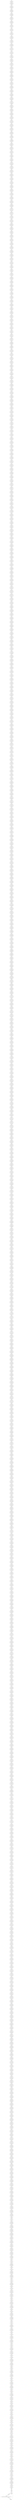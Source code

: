 digraph "unitGraph" {
    "i2 = 0"
    "$r0 = newarray (double[])[651]"
    "$r1 = newarray (double)[2]"
    "$r1[0] = 4.909093465297448E-90"
    "$r1[1] = -89.30899869919438"
    "$r0[0] = $r1"
    "$r2 = newarray (double)[2]"
    "$r2[0] = 4.9090934652977266E-90"
    "$r2[1] = -89.30899869919436"
    "$r0[1] = $r2"
    "$r3 = newarray (double)[2]"
    "$r3[0] = 9.818186930593613E-90"
    "$r3[1] = -89.00796870353045"
    "$r0[2] = $r3"
    "$r4 = newarray (double)[2]"
    "$r4[0] = 9.818186930595453E-90"
    "$r4[1] = -89.00796870353038"
    "$r0[3] = $r4"
    "$r5 = newarray (double)[2]"
    "$r5[0] = 1.9636373861188513E-89"
    "$r5[1] = -88.70693870786644"
    "$r0[4] = $r5"
    "$r6 = newarray (double)[2]"
    "$r6[0] = 1.9636373861190906E-89"
    "$r6[1] = -88.7069387078664"
    "$r0[5] = $r6"
    "$r7 = newarray (double)[2]"
    "$r7[0] = 3.927274772237189E-89"
    "$r7[1] = -88.40590871220252"
    "$r0[6] = $r7"
    "$r8 = newarray (double)[2]"
    "$r8[0] = 3.927274772238181E-89"
    "$r8[1] = -88.40590871220242"
    "$r0[7] = $r8"
    "$r9 = newarray (double)[2]"
    "$r9[0] = 7.854549544474123E-89"
    "$r9[1] = -88.10487871653856"
    "$r0[8] = $r9"
    "$r10 = newarray (double)[2]"
    "$r10[0] = 7.854549544476362E-89"
    "$r10[1] = -88.10487871653844"
    "$r0[9] = $r10"
    "$r11 = newarray (double)[2]"
    "$r11[0] = 1.570909908894979E-88"
    "$r11[1] = -87.80384872087453"
    "$r0[10] = $r11"
    "$r12 = newarray (double)[2]"
    "$r12[0] = 1.5709099088952725E-88"
    "$r12[1] = -87.80384872087446"
    "$r0[11] = $r12"
    "$r13 = newarray (double)[2]"
    "$r13[0] = 3.1418198177904724E-88"
    "$r13[1] = -87.50281872521049"
    "$r0[12] = $r13"
    "$r14 = newarray (double)[2]"
    "$r14[0] = 3.141819817790545E-88"
    "$r14[1] = -87.50281872521047"
    "$r0[13] = $r14"
    "$r15 = newarray (double)[2]"
    "$r15[0] = 6.283639635580123E-88"
    "$r15[1] = -87.20178872954656"
    "$r0[14] = $r15"
    "$r16 = newarray (double)[2]"
    "$r16[0] = 6.28363963558109E-88"
    "$r16[1] = -87.2017887295465"
    "$r0[15] = $r16"
    "$r17 = newarray (double)[2]"
    "$r17[0] = 1.2567279271161481E-87"
    "$r17[1] = -86.90075873388253"
    "$r0[16] = $r17"
    "$r18 = newarray (double)[2]"
    "$r18[0] = 1.256727927116218E-87"
    "$r18[1] = -86.90075873388251"
    "$r0[17] = $r18"
    "$r19 = newarray (double)[2]"
    "$r19[0] = 2.5134558542319676E-87"
    "$r19[1] = -86.5997287382186"
    "$r0[18] = $r19"
    "$r20 = newarray (double)[2]"
    "$r20[0] = 2.513455854232436E-87"
    "$r20[1] = -86.59972873821853"
    "$r0[19] = $r20"
    "$r21 = newarray (double)[2]"
    "$r21[0] = 5.026911708463278E-87"
    "$r21[1] = -86.29869874255468"
    "$r0[20] = $r21"
    "$r22 = newarray (double)[2]"
    "$r22[0] = 5.026911708464872E-87"
    "$r22[1] = -86.29869874255455"
    "$r0[21] = $r22"
    "$r23 = newarray (double)[2]"
    "$r23[0] = 1.0053823416928531E-86"
    "$r23[1] = -85.99766874689061"
    "$r0[22] = $r23"
    "$r24 = newarray (double)[2]"
    "$r24[0] = 1.0053823416929744E-86"
    "$r24[1] = -85.99766874689057"
    "$r0[23] = $r24"
    "$r25 = newarray (double)[2]"
    "$r25[0] = 2.010764683385838E-86"
    "$r25[1] = -85.6966387512266"
    "$r0[24] = $r25"
    "$r26 = newarray (double)[2]"
    "$r26[0] = 2.0107646833859488E-86"
    "$r26[1] = -85.69663875122659"
    "$r0[25] = $r26"
    "$r27 = newarray (double)[2]"
    "$r27[0] = 4.0215293667711504E-86"
    "$r27[1] = -85.39560875556268"
    "$r0[26] = $r27"
    "$r28 = newarray (double)[2]"
    "$r28[0] = 4.0215293667718976E-86"
    "$r28[1] = -85.3956087555626"
    "$r0[27] = $r28"
    "$r29 = newarray (double)[2]"
    "$r29[0] = 8.043058733543618E-86"
    "$r29[1] = -85.09457875989864"
    "$r0[28] = $r29"
    "$r30 = newarray (double)[2]"
    "$r30[0] = 8.043058733543795E-86"
    "$r30[1] = -85.09457875989862"
    "$r0[29] = $r30"
    "$r31 = newarray (double)[2]"
    "$r31[0] = 1.6086117467085133E-85"
    "$r31[1] = -84.79354876423471"
    "$r0[30] = $r31"
    "$r32 = newarray (double)[2]"
    "$r32[0] = 1.608611746708759E-85"
    "$r32[1] = -84.79354876423464"
    "$r0[31] = $r32"
    "$r33 = newarray (double)[2]"
    "$r33[0] = 3.217223493416606E-85"
    "$r33[1] = -84.49251876857079"
    "$r0[32] = $r33"
    "$r34 = newarray (double)[2]"
    "$r34[0] = 3.217223493417518E-85"
    "$r34[1] = -84.49251876857066"
    "$r0[33] = $r34"
    "$r35 = newarray (double)[2]"
    "$r35[0] = 6.434446986834476E-85"
    "$r35[1] = -84.19148877290672"
    "$r0[34] = $r35"
    "$r36 = newarray (double)[2]"
    "$r36[0] = 6.434446986835036E-85"
    "$r36[1] = -84.19148877290668"
    "$r0[35] = $r36"
    "$r37 = newarray (double)[2]"
    "$r37[0] = 1.2868893973668532E-84"
    "$r37[1] = -83.89045877724274"
    "$r0[36] = $r37"
    "$r38 = newarray (double)[2]"
    "$r38[0] = 1.2868893973670072E-84"
    "$r38[1] = -83.8904587772427"
    "$r0[37] = $r38"
    "$r39 = newarray (double)[2]"
    "$r39[0] = 2.5737787947337068E-84"
    "$r39[1] = -83.58942878157876"
    "$r0[38] = $r39"
    "$r40 = newarray (double)[2]"
    "$r40[0] = 2.5737787947340145E-84"
    "$r40[1] = -83.58942878157872"
    "$r0[39] = $r40"
    "$r41 = newarray (double)[2]"
    "$r41[0] = 5.147557589467751E-84"
    "$r41[1] = -83.28839878591475"
    "$r0[40] = $r41"
    "$r42 = newarray (double)[2]"
    "$r42[0] = 5.147557589468029E-84"
    "$r42[1] = -83.28839878591474"
    "$r0[41] = $r42"
    "$r43 = newarray (double)[2]"
    "$r43[0] = 1.0295115178934156E-83"
    "$r43[1] = -82.98736879025083"
    "$r0[42] = $r43"
    "$r44 = newarray (double)[2]"
    "$r44[0] = 1.0295115178936058E-83"
    "$r44[1] = -82.98736879025076"
    "$r0[43] = $r44"
    "$r45 = newarray (double)[2]"
    "$r45[0] = 2.0590230357871684E-83"
    "$r45[1] = -82.68633879458677"
    "$r0[44] = $r45"
    "$r46 = newarray (double)[2]"
    "$r46[0] = 2.0590230357872116E-83"
    "$r46[1] = -82.68633879458677"
    "$r0[45] = $r46"
    "$r47 = newarray (double)[2]"
    "$r47[0] = 4.118046071573933E-83"
    "$r47[1] = -82.38530879892284"
    "$r0[46] = $r47"
    "$r48 = newarray (double)[2]"
    "$r48[0] = 4.118046071574423E-83"
    "$r48[1] = -82.3853087989228"
    "$r0[47] = $r48"
    "$r49 = newarray (double)[2]"
    "$r49[0] = 8.23609214314652E-83"
    "$r49[1] = -82.08427880325894"
    "$r0[48] = $r49"
    "$r50 = newarray (double)[2]"
    "$r50[0] = 8.236092143148846E-83"
    "$r50[1] = -82.08427880325881"
    "$r0[49] = $r50"
    "$r51 = newarray (double)[2]"
    "$r51[0] = 1.6472184286290887E-82"
    "$r51[1] = -81.78324880759502"
    "$r0[50] = $r51"
    "$r52 = newarray (double)[2]"
    "$r52[0] = 1.6472184286297693E-82"
    "$r52[1] = -81.78324880759483"
    "$r0[51] = $r52"
    "$r53 = newarray (double)[2]"
    "$r53[0] = 3.2944368572588246E-82"
    "$r53[1] = -81.48221881193095"
    "$r0[52] = $r53"
    "$r54 = newarray (double)[2]"
    "$r54[0] = 3.2944368572595385E-82"
    "$r54[1] = -81.48221881193085"
    "$r0[53] = $r54"
    "$r55 = newarray (double)[2]"
    "$r55[0] = 6.588873714518296E-82"
    "$r55[1] = -81.18118881626691"
    "$r0[54] = $r55"
    "$r56 = newarray (double)[2]"
    "$r56[0] = 6.588873714519077E-82"
    "$r56[1] = -81.18118881626687"
    "$r0[55] = $r56"
    "$r57 = newarray (double)[2]"
    "$r57[0] = 1.317774742903487E-81"
    "$r57[1] = -80.88015882060299"
    "$r0[56] = $r57"
    "$r58 = newarray (double)[2]"
    "$r58[0] = 1.3177747429038154E-81"
    "$r58[1] = -80.88015882060289"
    "$r0[57] = $r58"
    "$r59 = newarray (double)[2]"
    "$r59[0] = 2.6355494858041284E-81"
    "$r59[1] = -80.57912882493947"
    "$r0[58] = $r59"
    "$r60 = newarray (double)[2]"
    "$r60[0] = 2.6355494858074918E-81"
    "$r60[1] = -80.57912882493892"
    "$r0[59] = $r60"
    "$r61 = newarray (double)[2]"
    "$r61[0] = 2.635549485807631E-81"
    "$r61[1] = -80.5791288249389"
    "$r0[60] = $r61"
    "$r62 = newarray (double)[2]"
    "$r62[0] = 5.271098971613604E-81"
    "$r62[1] = -80.27809882927505"
    "$r0[61] = $r62"
    "$r63 = newarray (double)[2]"
    "$r63[0] = 5.271098971615262E-81"
    "$r63[1] = -80.27809882927492"
    "$r0[62] = $r63"
    "$r64 = newarray (double)[2]"
    "$r64[0] = 1.054219794322928E-80"
    "$r64[1] = -79.97706883361099"
    "$r0[63] = $r64"
    "$r65 = newarray (double)[2]"
    "$r65[0] = 1.0542197943230523E-80"
    "$r65[1] = -79.97706883361094"
    "$r0[64] = $r65"
    "$r66 = newarray (double)[2]"
    "$r66[0] = 2.1084395886459252E-80"
    "$r66[1] = -79.67603883794699"
    "$r0[65] = $r66"
    "$r67 = newarray (double)[2]"
    "$r67[0] = 2.1084395886461046E-80"
    "$r67[1] = -79.67603883794696"
    "$r0[66] = $r67"
    "$r68 = newarray (double)[2]"
    "$r68[0] = 4.216879177291989E-80"
    "$r68[1] = -79.375008842283"
    "$r0[67] = $r68"
    "$r69 = newarray (double)[2]"
    "$r69[0] = 4.216879177292209E-80"
    "$r69[1] = -79.37500884228298"
    "$r0[68] = $r69"
    "$r70 = newarray (double)[2]"
    "$r70[0] = 8.433758354582875E-80"
    "$r70[1] = -79.07397884661908"
    "$r0[69] = $r70"
    "$r71 = newarray (double)[2]"
    "$r71[0] = 8.433758354584419E-80"
    "$r71[1] = -79.073978846619"
    "$r0[70] = $r71"
    "$r72 = newarray (double)[2]"
    "$r72[0] = 1.6867516709162994E-79"
    "$r72[1] = -78.77294885095517"
    "$r0[71] = $r72"
    "$r73 = newarray (double)[2]"
    "$r73[0] = 1.6867516709168837E-79"
    "$r73[1] = -78.77294885095502"
    "$r0[72] = $r73"
    "$r74 = newarray (double)[2]"
    "$r74[0] = 3.37350334183293E-79"
    "$r74[1] = -78.47191885529114"
    "$r0[73] = $r74"
    "$r75 = newarray (double)[2]"
    "$r75[0] = 3.3735033418337674E-79"
    "$r75[1] = -78.47191885529104"
    "$r0[74] = $r75"
    "$r76 = newarray (double)[2]"
    "$r76[0] = 6.747006683667186E-79"
    "$r76[1] = -78.17088885962707"
    "$r0[75] = $r76"
    "$r77 = newarray (double)[2]"
    "$r77[0] = 6.747006683667535E-79"
    "$r77[1] = -78.17088885962706"
    "$r0[76] = $r77"
    "$r78 = newarray (double)[2]"
    "$r78[0] = 1.3494013367332608E-78"
    "$r78[1] = -77.86985886396315"
    "$r0[77] = $r78"
    "$r79 = newarray (double)[2]"
    "$r79[0] = 1.349401336733507E-78"
    "$r79[1] = -77.86985886396307"
    "$r0[78] = $r79"
    "$r80 = newarray (double)[2]"
    "$r80[0] = 2.6988026734669636E-78"
    "$r80[1] = -77.56882886829911"
    "$r0[79] = $r80"
    "$r81 = newarray (double)[2]"
    "$r81[0] = 2.698802673467014E-78"
    "$r81[1] = -77.5688288682991"
    "$r0[80] = $r81"
    "$r82 = newarray (double)[2]"
    "$r82[0] = 5.397605346933751E-78"
    "$r82[1] = -77.26779887263513"
    "$r0[81] = $r82"
    "$r83 = newarray (double)[2]"
    "$r83[0] = 5.397605346934028E-78"
    "$r83[1] = -77.26779887263511"
    "$r0[82] = $r83"
    "$r84 = newarray (double)[2]"
    "$r84[0] = 1.0795210693867504E-77"
    "$r84[1] = -76.96676887697114"
    "$r0[83] = $r84"
    "$r85 = newarray (double)[2]"
    "$r85[0] = 1.0795210693868056E-77"
    "$r85[1] = -76.96676887697113"
    "$r0[84] = $r85"
    "$r86 = newarray (double)[2]"
    "$r86[0] = 2.1590421387732184E-77"
    "$r86[1] = -76.66573888130722"
    "$r0[85] = $r86"
    "$r87 = newarray (double)[2]"
    "$r87[0] = 2.159042138773611E-77"
    "$r87[1] = -76.66573888130715"
    "$r0[86] = $r87"
    "$r88 = newarray (double)[2]"
    "$r88[0] = 4.31808427754672E-77"
    "$r88[1] = -76.36470888564321"
    "$r0[87] = $r88"
    "$r89 = newarray (double)[2]"
    "$r89[0] = 4.318084277547222E-77"
    "$r89[1] = -76.36470888564317"
    "$r0[88] = $r89"
    "$r90 = newarray (double)[2]"
    "$r90[0] = 8.636168555090333E-77"
    "$r90[1] = -76.0636788899794"
    "$r0[89] = $r90"
    "$r91 = newarray (double)[2]"
    "$r91[0] = 8.636168555094445E-77"
    "$r91[1] = -76.06367888997919"
    "$r0[90] = $r91"
    "$r92 = newarray (double)[2]"
    "$r92[0] = 1.7272337110182363E-76"
    "$r92[1] = -75.76264889431536"
    "$r0[91] = $r92"
    "$r93 = newarray (double)[2]"
    "$r93[0] = 1.727233711018889E-76"
    "$r93[1] = -75.7626488943152"
    "$r0[92] = $r93"
    "$r94 = newarray (double)[2]"
    "$r94[0] = 3.4544674220371513E-76"
    "$r94[1] = -75.4616188986513"
    "$r0[93] = $r94"
    "$r95 = newarray (double)[2]"
    "$r95[0] = 3.454467422037778E-76"
    "$r95[1] = -75.46161889865122"
    "$r0[94] = $r95"
    "$r96 = newarray (double)[2]"
    "$r96[0] = 6.908934844073174E-76"
    "$r96[1] = -75.1605889029874"
    "$r0[95] = $r96"
    "$r97 = newarray (double)[2]"
    "$r97[0] = 6.908934844075556E-76"
    "$r97[1] = -75.16058890298724"
    "$r0[96] = $r97"
    "$r98 = newarray (double)[2]"
    "$r98[0] = 1.3817869688149062E-75"
    "$r98[1] = -74.85955890732333"
    "$r0[97] = $r98"
    "$r99 = newarray (double)[2]"
    "$r99[0] = 1.3817869688151111E-75"
    "$r99[1] = -74.85955890732326"
    "$r0[98] = $r99"
    "$r100 = newarray (double)[2]"
    "$r100[0] = 2.763573937630084E-75"
    "$r100[1] = -74.5585289116593"
    "$r0[99] = $r100"
    "$r101 = newarray (double)[2]"
    "$r101[0] = 2.7635739376302223E-75"
    "$r101[1] = -74.55852891165928"
    "$r0[100] = $r101"
    "$r102 = newarray (double)[2]"
    "$r102[0] = 5.527147875259445E-75"
    "$r102[1] = -74.25749891599537"
    "$r0[101] = $r102"
    "$r103 = newarray (double)[2]"
    "$r103[0] = 5.527147875260445E-75"
    "$r103[1] = -74.2574989159953"
    "$r0[102] = $r103"
    "$r104 = newarray (double)[2]"
    "$r104[0] = 1.1054295750519615E-74"
    "$r104[1] = -73.95646892033136"
    "$r0[103] = $r104"
    "$r105 = newarray (double)[2]"
    "$r105[0] = 1.105429575052089E-74"
    "$r105[1] = -73.95646892033132"
    "$r0[104] = $r105"
    "$r106 = newarray (double)[2]"
    "$r106[0] = 2.2108591501039233E-74"
    "$r106[1] = -73.65543892466738"
    "$r0[105] = $r106"
    "$r107 = newarray (double)[2]"
    "$r107[0] = 2.210859150104178E-74"
    "$r107[1] = -73.65543892466734"
    "$r0[106] = $r107"
    "$r108 = newarray (double)[2]"
    "$r108[0] = 4.4217183002039406E-74"
    "$r108[1] = -73.35440892900378"
    "$r0[107] = $r108"
    "$r109 = newarray (double)[2]"
    "$r109[0] = 4.4217183002081365E-74"
    "$r109[1] = -73.35440892900337"
    "$r0[108] = $r109"
    "$r110 = newarray (double)[2]"
    "$r110[0] = 4.421718300208356E-74"
    "$r110[1] = -73.35440892900336"
    "$r0[109] = $r110"
    "$r111 = newarray (double)[2]"
    "$r111[0] = 8.843436600415986E-74"
    "$r111[1] = -73.05337893333942"
    "$r0[110] = $r111"
    "$r112 = newarray (double)[2]"
    "$r112[0] = 8.843436600416711E-74"
    "$r112[1] = -73.05337893333937"
    "$r0[111] = $r112"
    "$r113 = newarray (double)[2]"
    "$r113[0] = 1.768687320083313E-73"
    "$r113[1] = -72.75234893767541"
    "$r0[112] = $r113"
    "$r114 = newarray (double)[2]"
    "$r114[0] = 1.7686873200833423E-73"
    "$r114[1] = -72.7523489376754"
    "$r0[113] = $r114"
    "$r115 = newarray (double)[2]"
    "$r115[0] = 3.537374640165006E-73"
    "$r115[1] = -72.45131894201162"
    "$r0[114] = $r115"
    "$r116 = newarray (double)[2]"
    "$r116[0] = 3.5373746401666845E-73"
    "$r116[1] = -72.45131894201141"
    "$r0[115] = $r116"
    "$r117 = newarray (double)[2]"
    "$r117[0] = 7.074749280331402E-73"
    "$r117[1] = -72.15028894634756"
    "$r0[116] = $r117"
    "$r118 = newarray (double)[2]"
    "$r118[0] = 7.074749280333369E-73"
    "$r118[1] = -72.15028894634743"
    "$r0[117] = $r118"
    "$r119 = newarray (double)[2]"
    "$r119[0] = 1.4149498560664194E-72"
    "$r119[1] = -71.84925895068352"
    "$r0[118] = $r119"
    "$r120 = newarray (double)[2]"
    "$r120[0] = 1.4149498560666738E-72"
    "$r120[1] = -71.84925895068345"
    "$r0[119] = $r120"
    "$r121 = newarray (double)[2]"
    "$r121[0] = 2.8298997121330244E-72"
    "$r121[1] = -71.54822895501951"
    "$r0[120] = $r121"
    "$r122 = newarray (double)[2]"
    "$r122[0] = 2.8298997121333476E-72"
    "$r122[1] = -71.54822895501947"
    "$r0[121] = $r122"
    "$r123 = newarray (double)[2]"
    "$r123[0] = 5.65979942426605E-72"
    "$r123[1] = -71.24719895935553"
    "$r0[122] = $r123"
    "$r124 = newarray (double)[2]"
    "$r124[0] = 5.659799424266695E-72"
    "$r124[1] = -71.24719895935549"
    "$r0[123] = $r124"
    "$r125 = newarray (double)[2]"
    "$r125[0] = 1.1319598848532842E-71"
    "$r125[1] = -70.94616896369152"
    "$r0[124] = $r125"
    "$r126 = newarray (double)[2]"
    "$r126[0] = 1.131959884853339E-71"
    "$r126[1] = -70.9461689636915"
    "$r0[125] = $r126"
    "$r127 = newarray (double)[2]"
    "$r127[0] = 2.2639197697062723E-71"
    "$r127[1] = -70.6451389680276"
    "$r0[126] = $r127"
    "$r128 = newarray (double)[2]"
    "$r128[0] = 2.263919769706678E-71"
    "$r128[1] = -70.64513896802752"
    "$r0[127] = $r128"
    "$r129 = newarray (double)[2]"
    "$r129[0] = 4.527839539413286E-71"
    "$r129[1] = -70.34410897236354"
    "$r0[128] = $r129"
    "$r130 = newarray (double)[2]"
    "$r130[0] = 4.527839539413356E-71"
    "$r130[1] = -70.34410897236354"
    "$r0[129] = $r130"
    "$r131 = newarray (double)[2]"
    "$r131[0] = 9.055679078826574E-71"
    "$r131[1] = -70.04307897669958"
    "$r0[130] = $r131"
    "$r132 = newarray (double)[2]"
    "$r132[0] = 9.055679078826712E-71"
    "$r132[1] = -70.04307897669956"
    "$r0[131] = $r132"
    "$r133 = newarray (double)[2]"
    "$r133[0] = 1.8111358157642483E-70"
    "$r133[1] = -69.74204898103585"
    "$r0[132] = $r133"
    "$r134 = newarray (double)[2]"
    "$r134[0] = 1.8111358157653425E-70"
    "$r134[1] = -69.74204898103558"
    "$r0[133] = $r134"
    "$r135 = newarray (double)[2]"
    "$r135[0] = 3.622271631530512E-70"
    "$r135[1] = -69.44101898537161"
    "$r0[134] = $r135"
    "$r136 = newarray (double)[2]"
    "$r136[0] = 3.622271631530685E-70"
    "$r136[1] = -69.4410189853716"
    "$r0[135] = $r136"
    "$r137 = newarray (double)[2]"
    "$r137[0] = 7.244543263059128E-70"
    "$r137[1] = -69.13998898970775"
    "$r0[136] = $r137"
    "$r138 = newarray (double)[2]"
    "$r138[0] = 7.24454326306137E-70"
    "$r138[1] = -69.13998898970762"
    "$r0[137] = $r138"
    "$r139 = newarray (double)[2]"
    "$r139[0] = 1.4489086526121103E-69"
    "$r139[1] = -68.83895899404368"
    "$r0[138] = $r139"
    "$r140 = newarray (double)[2]"
    "$r140[0] = 1.448908652612274E-69"
    "$r140[1] = -68.83895899404364"
    "$r0[139] = $r140"
    "$r141 = newarray (double)[2]"
    "$r141[0] = 2.8978173052238417E-69"
    "$r141[1] = -68.53792899837975"
    "$r0[140] = $r141"
    "$r142 = newarray (double)[2]"
    "$r142[0] = 2.897817305224548E-69"
    "$r142[1] = -68.53792899837966"
    "$r0[141] = $r142"
    "$r143 = newarray (double)[2]"
    "$r143[0] = 5.795634610448822E-69"
    "$r143[1] = -68.23689900271569"
    "$r0[142] = $r143"
    "$r144 = newarray (double)[2]"
    "$r144[0] = 5.795634610449096E-69"
    "$r144[1] = -68.23689900271567"
    "$r0[143] = $r144"
    "$r145 = newarray (double)[2]"
    "$r145[0] = 1.1591269220896886E-68"
    "$r145[1] = -67.93586900705174"
    "$r0[144] = $r145"
    "$r146 = newarray (double)[2]"
    "$r146[0] = 1.1591269220898192E-68"
    "$r146[1] = -67.93586900705169"
    "$r0[145] = $r146"
    "$r147 = newarray (double)[2]"
    "$r147[0] = 2.3182538441793777E-68"
    "$r147[1] = -67.63483901138775"
    "$r0[146] = $r147"
    "$r148 = newarray (double)[2]"
    "$r148[0] = 2.3182538441796384E-68"
    "$r148[1] = -67.63483901138771"
    "$r0[147] = $r148"
    "$r149 = newarray (double)[2]"
    "$r149[0] = 4.636507688359059E-68"
    "$r149[1] = -67.33380901572374"
    "$r0[148] = $r149"
    "$r150 = newarray (double)[2]"
    "$r150[0] = 4.636507688359277E-68"
    "$r150[1] = -67.33380901572373"
    "$r0[149] = $r150"
    "$r151 = newarray (double)[2]"
    "$r151[0] = 9.27301537671812E-68"
    "$r151[1] = -67.03277902005976"
    "$r0[150] = $r151"
    "$r152 = newarray (double)[2]"
    "$r152[0] = 9.273015376718553E-68"
    "$r152[1] = -67.03277902005975"
    "$r0[151] = $r152"
    "$r153 = newarray (double)[2]"
    "$r153[0] = 1.854603075342714E-67"
    "$r153[1] = -66.73174902439601"
    "$r0[152] = $r153"
    "$r154 = newarray (double)[2]"
    "$r154[0] = 1.8546030753437107E-67"
    "$r154[1] = -66.73174902439577"
    "$r0[153] = $r154"
    "$r155 = newarray (double)[2]"
    "$r155[0] = 3.7092061506857926E-67"
    "$r155[1] = -66.43071902873197"
    "$r0[154] = $r155"
    "$r156 = newarray (double)[2]"
    "$r156[0] = 3.7092061506874214E-67"
    "$r156[1] = -66.43071902873179"
    "$r0[155] = $r156"
    "$r157 = newarray (double)[2]"
    "$r157[0] = 7.418412301373043E-67"
    "$r157[1] = -66.1296890330679"
    "$r0[156] = $r157"
    "$r158 = newarray (double)[2]"
    "$r158[0] = 7.418412301374843E-67"
    "$r158[1] = -66.1296890330678"
    "$r0[157] = $r158"
    "$r159 = newarray (double)[2]"
    "$r159[0] = 1.4836824602749E-66"
    "$r159[1] = -65.82865903740384"
    "$r0[158] = $r159"
    "$r160 = newarray (double)[2]"
    "$r160[0] = 1.4836824602749686E-66"
    "$r160[1] = -65.82865903740382"
    "$r0[159] = $r160"
    "$r161 = newarray (double)[2]"
    "$r161[0] = 2.967364920549412E-66"
    "$r161[1] = -65.52762904173991"
    "$r0[160] = $r161"
    "$r162 = newarray (double)[2]"
    "$r162[0] = 2.967364920549937E-66"
    "$r162[1] = -65.52762904173984"
    "$r0[161] = $r162"
    "$r163 = newarray (double)[2]"
    "$r163[0] = 5.934729841099213E-66"
    "$r163[1] = -65.2265990460759"
    "$r0[162] = $r163"
    "$r164 = newarray (double)[2]"
    "$r164[0] = 5.934729841099874E-66"
    "$r164[1] = -65.22659904607586"
    "$r0[163] = $r164"
    "$r165 = newarray (double)[2]"
    "$r165[0] = 1.1869459682196875E-65"
    "$r165[1] = -64.925569050412"
    "$r0[164] = $r165"
    "$r166 = newarray (double)[2]"
    "$r166[0] = 1.1869459682199204E-65"
    "$r166[1] = -64.9255690504119"
    "$r0[165] = $r166"
    "$r167 = newarray (double)[2]"
    "$r167[0] = 1.1869459682199748E-65"
    "$r167[1] = -64.92556905041188"
    "$r0[166] = $r167"
    "$r168 = newarray (double)[2]"
    "$r168[0] = 2.373891936436035E-65"
    "$r168[1] = -64.62453905474862"
    "$r0[167] = $r168"
    "$r169 = newarray (double)[2]"
    "$r169[0] = 2.3738919364398413E-65"
    "$r169[1] = -64.62453905474791"
    "$r0[168] = $r169"
    "$r170 = newarray (double)[2]"
    "$r170[0] = 2.3738919364399497E-65"
    "$r170[1] = -64.6245390547479"
    "$r0[169] = $r170"
    "$r171 = newarray (double)[2]"
    "$r171[0] = 4.747783872879062E-65"
    "$r171[1] = -64.32350905908399"
    "$r0[170] = $r171"
    "$r172 = newarray (double)[2]"
    "$r172[0] = 4.747783872879899E-65"
    "$r172[1] = -64.32350905908392"
    "$r0[171] = $r172"
    "$r173 = newarray (double)[2]"
    "$r173[0] = 9.495567745759679E-65"
    "$r173[1] = -64.02247906341995"
    "$r0[172] = $r173"
    "$r174 = newarray (double)[2]"
    "$r174[0] = 9.495567745759799E-65"
    "$r174[1] = -64.02247906341994"
    "$r0[173] = $r174"
    "$r175 = newarray (double)[2]"
    "$r175[0] = 1.899113549151765E-64"
    "$r175[1] = -63.721449067756"
    "$r0[174] = $r175"
    "$r176 = newarray (double)[2]"
    "$r176[0] = 1.8991135491519597E-64"
    "$r176[1] = -63.721449067755955"
    "$r0[175] = $r176"
    "$r177 = newarray (double)[2]"
    "$r177[0] = 3.798227098303779E-64"
    "$r177[1] = -63.42041907209199"
    "$r0[176] = $r177"
    "$r178 = newarray (double)[2]"
    "$r178[0] = 3.7982270983039195E-64"
    "$r178[1] = -63.420419072091974"
    "$r0[177] = $r178"
    "$r179 = newarray (double)[2]"
    "$r179[0] = 7.596454196607808E-64"
    "$r179[1] = -63.11938907642799"
    "$r0[178] = $r179"
    "$r180 = newarray (double)[2]"
    "$r180[0] = 7.596454196607839E-64"
    "$r180[1] = -63.11938907642799"
    "$r0[179] = $r180"
    "$r181 = newarray (double)[2]"
    "$r181[0] = 1.519290839321363E-63"
    "$r181[1] = -62.81835908076407"
    "$r0[180] = $r181"
    "$r182 = newarray (double)[2]"
    "$r182[0] = 1.5192908393215678E-63"
    "$r182[1] = -62.81835908076401"
    "$r0[181] = $r182"
    "$r183 = newarray (double)[2]"
    "$r183[0] = 3.038581678642826E-63"
    "$r183[1] = -62.51732908510007"
    "$r0[182] = $r183"
    "$r184 = newarray (double)[2]"
    "$r184[0] = 3.0385816786431356E-63"
    "$r184[1] = -62.51732908510003"
    "$r0[183] = $r184"
    "$r185 = newarray (double)[2]"
    "$r185[0] = 6.07716335728247E-63"
    "$r185[1] = -62.21629908943632"
    "$r0[184] = $r185"
    "$r186 = newarray (double)[2]"
    "$r186[0] = 6.077163357285851E-63"
    "$r186[1] = -62.21629908943608"
    "$r0[185] = $r186"
    "$r187 = newarray (double)[2]"
    "$r187[0] = 6.077163357286271E-63"
    "$r187[1] = -62.21629908943605"
    "$r0[186] = $r187"
    "$r188 = newarray (double)[2]"
    "$r188[0] = 1.21543267145725E-62"
    "$r188[1] = -61.91526909377207"
    "$r0[187] = $r188"
    "$r189 = newarray (double)[2]"
    "$r189[0] = 1.2154326714572542E-62"
    "$r189[1] = -61.91526909377207"
    "$r0[188] = $r189"
    "$r190 = newarray (double)[2]"
    "$r190[0] = 2.4308653429142615E-62"
    "$r190[1] = -61.61423909810813"
    "$r0[189] = $r190"
    "$r191 = newarray (double)[2]"
    "$r191[0] = 2.4308653429145085E-62"
    "$r191[1] = -61.61423909810809"
    "$r0[190] = $r191"
    "$r192 = newarray (double)[2]"
    "$r192[0] = 4.861730685822399E-62"
    "$r192[1] = -61.3132091024447"
    "$r0[191] = $r192"
    "$r193 = newarray (double)[2]"
    "$r193[0] = 4.861730685828842E-62"
    "$r193[1] = -61.31320910244412"
    "$r0[192] = $r193"
    "$r194 = newarray (double)[2]"
    "$r194[0] = 4.861730685829017E-62"
    "$r194[1] = -61.313209102444105"
    "$r0[193] = $r194"
    "$r195 = newarray (double)[2]"
    "$r195[0] = 9.723461371649254E-62"
    "$r195[1] = -61.01217910678052"
    "$r0[194] = $r195"
    "$r196 = newarray (double)[2]"
    "$r196[0] = 9.723461371657367E-62"
    "$r196[1] = -61.01217910678015"
    "$r0[195] = $r196"
    "$r197 = newarray (double)[2]"
    "$r197[0] = 9.723461371658034E-62"
    "$r197[1] = -61.012179106780124"
    "$r0[196] = $r197"
    "$r198 = newarray (double)[2]"
    "$r198[0] = 1.944692274328483E-61"
    "$r198[1] = -60.711149111116846"
    "$r0[197] = $r198"
    "$r199 = newarray (double)[2]"
    "$r199[0] = 1.9446922743315056E-61"
    "$r199[1] = -60.71114911111617"
    "$r0[198] = $r199"
    "$r200 = newarray (double)[2]"
    "$r200[0] = 1.9446922743316068E-61"
    "$r200[1] = -60.71114911111614"
    "$r0[199] = $r200"
    "$r201 = newarray (double)[2]"
    "$r201[0] = 3.889384548662693E-61"
    "$r201[1] = -60.41011911545222"
    "$r0[200] = $r201"
    "$r202 = newarray (double)[2]"
    "$r202[0] = 3.8893845486632136E-61"
    "$r202[1] = -60.41011911545216"
    "$r0[201] = $r202"
    "$r203 = newarray (double)[2]"
    "$r203[0] = 7.778769097325897E-61"
    "$r203[1] = -60.10908911978821"
    "$r0[202] = $r203"
    "$r204 = newarray (double)[2]"
    "$r204[0] = 7.778769097326427E-61"
    "$r204[1] = -60.10908911978818"
    "$r0[203] = $r204"
    "$r205 = newarray (double)[2]"
    "$r205[0] = 1.5557538194652304E-60"
    "$r205[1] = -59.80805912412421"
    "$r0[204] = $r205"
    "$r206 = newarray (double)[2]"
    "$r206[0] = 1.5557538194652854E-60"
    "$r206[1] = -59.8080591241242"
    "$r0[205] = $r206"
    "$r207 = newarray (double)[2]"
    "$r207[0] = 3.111507638930563E-60"
    "$r207[1] = -59.50702912846022"
    "$r0[206] = $r207"
    "$r208 = newarray (double)[2]"
    "$r208[0] = 3.111507638930571E-60"
    "$r208[1] = -59.50702912846022"
    "$r0[207] = $r208"
    "$r209 = newarray (double)[2]"
    "$r209[0] = 6.223015277861026E-60"
    "$r209[1] = -59.20599913279625"
    "$r0[208] = $r209"
    "$r210 = newarray (double)[2]"
    "$r210[0] = 6.223015277861142E-60"
    "$r210[1] = -59.20599913279624"
    "$r0[209] = $r210"
    "$r211 = newarray (double)[2]"
    "$r211[0] = 1.2446030555721034E-59"
    "$r211[1] = -58.9049691371323"
    "$r0[210] = $r211"
    "$r212 = newarray (double)[2]"
    "$r212[0] = 1.2446030555722283E-59"
    "$r212[1] = -58.904969137132255"
    "$r0[211] = $r212"
    "$r213 = newarray (double)[2]"
    "$r213[0] = 2.48920611114437E-59"
    "$r213[1] = -58.60393914146829"
    "$r0[212] = $r213"
    "$r214 = newarray (double)[2]"
    "$r214[0] = 2.4892061111444567E-59"
    "$r214[1] = -58.603939141468274"
    "$r0[213] = $r214"
    "$r215 = newarray (double)[2]"
    "$r215[0] = 4.97841222228866E-59"
    "$r215[1] = -58.30290914580432"
    "$r0[214] = $r215"
    "$r216 = newarray (double)[2]"
    "$r216[0] = 4.978412222288913E-59"
    "$r216[1] = -58.30290914580429"
    "$r0[215] = $r216"
    "$r217 = newarray (double)[2]"
    "$r217[0] = 9.956824444577646E-59"
    "$r217[1] = -58.001879150140326"
    "$r0[216] = $r217"
    "$r218 = newarray (double)[2]"
    "$r218[0] = 9.956824444577827E-59"
    "$r218[1] = -58.00187915014031"
    "$r0[217] = $r218"
    "$r219 = newarray (double)[2]"
    "$r219[0] = 1.9913648889153665E-58"
    "$r219[1] = -57.70084915447637"
    "$r0[218] = $r219"
    "$r220 = newarray (double)[2]"
    "$r220[0] = 1.9913648889155653E-58"
    "$r220[1] = -57.70084915447633"
    "$r0[219] = $r220"
    "$r221 = newarray (double)[2]"
    "$r221[0] = 3.982729777830864E-58"
    "$r221[1] = -57.39981915881238"
    "$r0[220] = $r221"
    "$r222 = newarray (double)[2]"
    "$r222[0] = 3.982729777831131E-58"
    "$r222[1] = -57.39981915881235"
    "$r0[221] = $r222"
    "$r223 = newarray (double)[2]"
    "$r223[0] = 7.96545955566225E-58"
    "$r223[1] = -57.09878916314837"
    "$r0[222] = $r223"
    "$r224 = newarray (double)[2]"
    "$r224[0] = 7.965459555662261E-58"
    "$r224[1] = -57.09878916314837"
    "$r0[223] = $r224"
    "$r225 = newarray (double)[2]"
    "$r225[0] = 1.5930919111324503E-57"
    "$r225[1] = -56.79775916748439"
    "$r0[224] = $r225"
    "$r226 = newarray (double)[2]"
    "$r226[0] = 1.5930919111324523E-57"
    "$r226[1] = -56.79775916748439"
    "$r0[225] = $r226"
    "$r227 = newarray (double)[2]"
    "$r227[0] = 3.186183822264588E-57"
    "$r227[1] = -56.49672917182045"
    "$r0[226] = $r227"
    "$r228 = newarray (double)[2]"
    "$r228[0] = 3.1861838222649046E-57"
    "$r228[1] = -56.496729171820405"
    "$r0[227] = $r228"
    "$r229 = newarray (double)[2]"
    "$r229[0] = 6.372367644529386E-57"
    "$r229[1] = -56.19569917615645"
    "$r0[228] = $r229"
    "$r230 = newarray (double)[2]"
    "$r230[0] = 6.372367644529809E-57"
    "$r230[1] = -56.195699176156424"
    "$r0[229] = $r230"
    "$r231 = newarray (double)[2]"
    "$r231[0] = 1.274473528905919E-56"
    "$r231[1] = -55.89466918049246"
    "$r0[230] = $r231"
    "$r232 = newarray (double)[2]"
    "$r232[0] = 1.2744735289059618E-56"
    "$r232[1] = -55.89466918049244"
    "$r0[231] = $r232"
    "$r233 = newarray (double)[2]"
    "$r233[0] = 2.548947057811922E-56"
    "$r233[1] = -55.59363918482846"
    "$r0[232] = $r233"
    "$r234 = newarray (double)[2]"
    "$r234[0] = 2.5489470578119236E-56"
    "$r234[1] = -55.59363918482846"
    "$r0[233] = $r234"
    "$r235 = newarray (double)[2]"
    "$r235[0] = 5.097894115623761E-56"
    "$r235[1] = -55.292609189164494"
    "$r0[234] = $r235"
    "$r236 = newarray (double)[2]"
    "$r236[0] = 5.097894115623847E-56"
    "$r236[1] = -55.29260918916448"
    "$r0[235] = $r236"
    "$r237 = newarray (double)[2]"
    "$r237[0] = 1.0195788231246523E-55"
    "$r237[1] = -54.991579193500556"
    "$r0[236] = $r237"
    "$r238 = newarray (double)[2]"
    "$r238[0] = 1.0195788231247695E-55"
    "$r238[1] = -54.9915791935005"
    "$r0[237] = $r238"
    "$r239 = newarray (double)[2]"
    "$r239[0] = 2.0391576462493716E-55"
    "$r239[1] = -54.69054919783656"
    "$r0[238] = $r239"
    "$r240 = newarray (double)[2]"
    "$r240[0] = 2.039157646249539E-55"
    "$r240[1] = -54.69054919783652"
    "$r0[239] = $r240"
    "$r241 = newarray (double)[2]"
    "$r241[0] = 4.078315292494006E-55"
    "$r241[1] = -54.38951920217308"
    "$r0[240] = $r241"
    "$r242 = newarray (double)[2]"
    "$r242[0] = 4.078315292499077E-55"
    "$r242[1] = -54.389519202172536"
    "$r0[241] = $r242"
    "$r243 = newarray (double)[2]"
    "$r243[0] = 4.078315292499078E-55"
    "$r243[1] = -54.389519202172536"
    "$r0[242] = $r243"
    "$r244 = newarray (double)[2]"
    "$r244[0] = 8.156630584997354E-55"
    "$r244[1] = -54.0884892065086"
    "$r0[243] = $r244"
    "$r245 = newarray (double)[2]"
    "$r245[0] = 8.156630584998156E-55"
    "$r245[1] = -54.088489206508555"
    "$r0[244] = $r245"
    "$r246 = newarray (double)[2]"
    "$r246[0] = 1.631326116999231E-54"
    "$r246[1] = -53.78745921084468"
    "$r0[245] = $r246"
    "$r247 = newarray (double)[2]"
    "$r247[0] = 1.6313261169995245E-54"
    "$r247[1] = -53.7874592108446"
    "$r0[246] = $r247"
    "$r248 = newarray (double)[2]"
    "$r248[0] = 1.631326116999631E-54"
    "$r248[1] = -53.78745921084458"
    "$r0[247] = $r248"
    "$r249 = newarray (double)[2]"
    "$r249[0] = 3.262652233995099E-54"
    "$r249[1] = -53.486429215181154"
    "$r0[248] = $r249"
    "$r250 = newarray (double)[2]"
    "$r250[0] = 3.262652233999156E-54"
    "$r250[1] = -53.48642921518061"
    "$r0[249] = $r250"
    "$r251 = newarray (double)[2]"
    "$r251[0] = 3.262652233999262E-54"
    "$r251[1] = -53.4864292151806"
    "$r0[250] = $r251"
    "$r252 = newarray (double)[2]"
    "$r252[0] = 6.525304467997459E-54"
    "$r252[1] = -53.18539921951668"
    "$r0[251] = $r252"
    "$r253 = newarray (double)[2]"
    "$r253[0] = 6.525304467998525E-54"
    "$r253[1] = -53.18539921951662"
    "$r0[252] = $r253"
    "$r254 = newarray (double)[2]"
    "$r254[0] = 1.3050608935995774E-53"
    "$r254[1] = -52.88436922385267"
    "$r0[253] = $r254"
    "$r255 = newarray (double)[2]"
    "$r255[0] = 1.305060893599705E-53"
    "$r255[1] = -52.88436922385264"
    "$r0[254] = $r255"
    "$r256 = newarray (double)[2]"
    "$r256[0] = 2.6101217871992406E-53"
    "$r256[1] = -52.58333922818868"
    "$r0[255] = $r256"
    "$r257 = newarray (double)[2]"
    "$r257[0] = 2.61012178719941E-53"
    "$r257[1] = -52.583339228188656"
    "$r0[256] = $r257"
    "$r258 = newarray (double)[2]"
    "$r258[0] = 5.220243574396091E-53"
    "$r258[1] = -52.2823092325249"
    "$r0[257] = $r258"
    "$r259 = newarray (double)[2]"
    "$r259[0] = 5.220243574398397E-53"
    "$r259[1] = -52.28230923252471"
    "$r0[258] = $r259"
    "$r260 = newarray (double)[2]"
    "$r260[0] = 5.22024357439882E-53"
    "$r260[1] = -52.282309232524675"
    "$r0[259] = $r260"
    "$r261 = newarray (double)[2]"
    "$r261[0] = 1.0440487148797137E-52"
    "$r261[1] = -51.981279236860715"
    "$r0[260] = $r261"
    "$r262 = newarray (double)[2]"
    "$r262[0] = 1.044048714879764E-52"
    "$r262[1] = -51.98127923686069"
    "$r0[261] = $r262"
    "$r263 = newarray (double)[2]"
    "$r263[0] = 2.088097429759496E-52"
    "$r263[1] = -51.68024924119672"
    "$r0[262] = $r263"
    "$r264 = newarray (double)[2]"
    "$r264[0] = 2.088097429759528E-52"
    "$r264[1] = -51.68024924119671"
    "$r0[263] = $r264"
    "$r265 = newarray (double)[2]"
    "$r265[0] = 4.176194859518651E-52"
    "$r265[1] = -51.37921924553277"
    "$r0[264] = $r265"
    "$r266 = newarray (double)[2]"
    "$r266[0] = 4.176194859519056E-52"
    "$r266[1] = -51.37921924553273"
    "$r0[265] = $r266"
    "$r267 = newarray (double)[2]"
    "$r267[0] = 8.352389719037849E-52"
    "$r267[1] = -51.07818924986876"
    "$r0[266] = $r267"
    "$r268 = newarray (double)[2]"
    "$r268[0] = 8.352389719038111E-52"
    "$r268[1] = -51.07818924986875"
    "$r0[267] = $r268"
    "$r269 = newarray (double)[2]"
    "$r269[0] = 1.670477943807406E-51"
    "$r269[1] = -50.77715925420482"
    "$r0[268] = $r269"
    "$r270 = newarray (double)[2]"
    "$r270[0] = 1.6704779438076223E-51"
    "$r270[1] = -50.77715925420477"
    "$r0[269] = $r270"
    "$r271 = newarray (double)[2]"
    "$r271[0] = 3.340955887614922E-51"
    "$r271[1] = -50.47612925854082"
    "$r0[270] = $r271"
    "$r272 = newarray (double)[2]"
    "$r272[0] = 3.3409558876152446E-51"
    "$r272[1] = -50.47612925854079"
    "$r0[271] = $r272"
    "$r273 = newarray (double)[2]"
    "$r273[0] = 6.681911775230063E-51"
    "$r273[1] = -50.17509926287683"
    "$r0[272] = $r273"
    "$r274 = newarray (double)[2]"
    "$r274[0] = 6.681911775230489E-51"
    "$r274[1] = -50.175099262876806"
    "$r0[273] = $r274"
    "$r275 = newarray (double)[2]"
    "$r275[0] = 1.3363823550460565E-50"
    "$r275[1] = -49.87406926721283"
    "$r0[274] = $r275"
    "$r276 = newarray (double)[2]"
    "$r276[0] = 1.3363823550460978E-50"
    "$r276[1] = -49.874069267212825"
    "$r0[275] = $r276"
    "$r277 = newarray (double)[2]"
    "$r277[0] = 2.6727647100917636E-50"
    "$r277[1] = -49.57303927154891"
    "$r0[276] = $r277"
    "$r278 = newarray (double)[2]"
    "$r278[0] = 2.6727647100921956E-50"
    "$r278[1] = -49.57303927154884"
    "$r0[277] = $r278"
    "$r279 = newarray (double)[2]"
    "$r279[0] = 5.345529420184315E-50"
    "$r279[1] = -49.27200927588487"
    "$r0[278] = $r279"
    "$r280 = newarray (double)[2]"
    "$r280[0] = 5.345529420184391E-50"
    "$r280[1] = -49.27200927588486"
    "$r0[279] = $r280"
    "$r281 = newarray (double)[2]"
    "$r281[0] = 1.0691058840367582E-49"
    "$r281[1] = -48.97097928022093"
    "$r0[280] = $r281"
    "$r282 = newarray (double)[2]"
    "$r282[0] = 1.0691058840368783E-49"
    "$r282[1] = -48.97097928022088"
    "$r0[281] = $r282"
    "$r283 = newarray (double)[2]"
    "$r283[0] = 2.1382117680736217E-49"
    "$r283[1] = -48.66994928455692"
    "$r0[282] = $r283"
    "$r284 = newarray (double)[2]"
    "$r284[0] = 2.1382117680737565E-49"
    "$r284[1] = -48.6699492845569"
    "$r0[283] = $r284"
    "$r285 = newarray (double)[2]"
    "$r285[0] = 4.276423536147314E-49"
    "$r285[1] = -48.36891928889294"
    "$r0[284] = $r285"
    "$r286 = newarray (double)[2]"
    "$r286[0] = 4.276423536147513E-49"
    "$r286[1] = -48.36891928889292"
    "$r0[285] = $r286"
    "$r287 = newarray (double)[2]"
    "$r287[0] = 8.552847072293929E-49"
    "$r287[1] = -48.06788929322899"
    "$r0[286] = $r287"
    "$r288 = newarray (double)[2]"
    "$r288[0] = 8.552847072295026E-49"
    "$r288[1] = -48.06788929322894"
    "$r0[287] = $r288"
    "$r289 = newarray (double)[2]"
    "$r289[0] = 1.710569414458898E-48"
    "$r289[1] = -47.76685929756498"
    "$r0[288] = $r289"
    "$r290 = newarray (double)[2]"
    "$r290[0] = 1.7105694144590052E-48"
    "$r290[1] = -47.766859297564956"
    "$r0[289] = $r290"
    "$r291 = newarray (double)[2]"
    "$r291[0] = 3.4211388289179083E-48"
    "$r291[1] = -47.46582930190098"
    "$r0[290] = $r291"
    "$r292 = newarray (double)[2]"
    "$r292[0] = 3.4211388289180104E-48"
    "$r292[1] = -47.465829301900975"
    "$r0[291] = $r292"
    "$r293 = newarray (double)[2]"
    "$r293[0] = 6.842277657831228E-48"
    "$r293[1] = -47.1647993062373"
    "$r0[292] = $r293"
    "$r294 = newarray (double)[2]"
    "$r294[0] = 6.842277657835818E-48"
    "$r294[1] = -47.164799306237"
    "$r0[293] = $r294"
    "$r295 = newarray (double)[2]"
    "$r295[0] = 6.842277657836021E-48"
    "$r295[1] = -47.16479930623699"
    "$r0[294] = $r295"
    "$r296 = newarray (double)[2]"
    "$r296[0] = 1.3684555315670294E-47"
    "$r296[1] = -46.86376931057306"
    "$r0[295] = $r296"
    "$r297 = newarray (double)[2]"
    "$r297[0] = 1.3684555315672042E-47"
    "$r297[1] = -46.86376931057301"
    "$r0[296] = $r297"
    "$r298 = newarray (double)[2]"
    "$r298[0] = 2.7369110631341487E-47"
    "$r298[1] = -46.56273931490907"
    "$r0[297] = $r298"
    "$r299 = newarray (double)[2]"
    "$r299[0] = 2.7369110631344083E-47"
    "$r299[1] = -46.56273931490903"
    "$r0[298] = $r299"
    "$r300 = newarray (double)[2]"
    "$r300[0] = 5.473822126268477E-47"
    "$r300[1] = -46.26170931924507"
    "$r0[299] = $r300"
    "$r301 = newarray (double)[2]"
    "$r301[0] = 5.473822126268817E-47"
    "$r301[1] = -46.26170931924505"
    "$r0[300] = $r301"
    "$r302 = newarray (double)[2]"
    "$r302[0] = 1.0947644252535881E-46"
    "$r302[1] = -45.96067932358113"
    "$r0[301] = $r302"
    "$r303 = newarray (double)[2]"
    "$r303[0] = 1.0947644252537314E-46"
    "$r303[1] = -45.960679323581076"
    "$r0[302] = $r303"
    "$r304 = newarray (double)[2]"
    "$r304[0] = 1.0947644252537633E-46"
    "$r304[1] = -45.96067932358107"
    "$r0[303] = $r304"
    "$r305 = newarray (double)[2]"
    "$r305[0] = 2.189528850507499E-46"
    "$r305[1] = -45.659649327917094"
    "$r0[304] = $r305"
    "$r306 = newarray (double)[2]"
    "$r306[0] = 2.1895288505075267E-46"
    "$r306[1] = -45.65964932791709"
    "$r0[305] = $r306"
    "$r307 = newarray (double)[2]"
    "$r307[0] = 4.379057701013924E-46"
    "$r307[1] = -45.35861933225321"
    "$r0[306] = $r307"
    "$r308 = newarray (double)[2]"
    "$r308[0] = 4.379057701015053E-46"
    "$r308[1] = -45.358619332253106"
    "$r0[307] = $r308"
    "$r309 = newarray (double)[2]"
    "$r309[0] = 8.758115402028422E-46"
    "$r309[1] = -45.05758933658921"
    "$r0[308] = $r309"
    "$r310 = newarray (double)[2]"
    "$r310[0] = 8.758115402029568E-46"
    "$r310[1] = -45.057589336589146"
    "$r0[309] = $r310"
    "$r311 = newarray (double)[2]"
    "$r311[0] = 8.758115402030107E-46"
    "$r311[1] = -45.057589336589125"
    "$r0[310] = $r311"
    "$r312 = newarray (double)[2]"
    "$r312[0] = 1.7516230804059712E-45"
    "$r312[1] = -44.75655934092515"
    "$r0[311] = $r312"
    "$r313 = newarray (double)[2]"
    "$r313[0] = 1.7516230804060213E-45"
    "$r313[1] = -44.75655934092514"
    "$r0[312] = $r313"
    "$r314 = newarray (double)[2]"
    "$r314[0] = 3.5032461608117135E-45"
    "$r314[1] = -44.4555293452612"
    "$r0[313] = $r314"
    "$r315 = newarray (double)[2]"
    "$r315[0] = 3.5032461608120427E-45"
    "$r315[1] = -44.45552934526116"
    "$r0[314] = $r315"
    "$r316 = newarray (double)[2]"
    "$r316[0] = 7.006492321623657E-45"
    "$r316[1] = -44.1544993495972"
    "$r0[315] = $r316"
    "$r317 = newarray (double)[2]"
    "$r317[0] = 7.006492321624085E-45"
    "$r317[1] = -44.15449934959718"
    "$r0[316] = $r317"
    "$r318 = newarray (double)[2]"
    "$r318[0] = 1.4012984643247775E-44"
    "$r318[1] = -43.85346935393321"
    "$r0[317] = $r318"
    "$r319 = newarray (double)[2]"
    "$r319[0] = 1.401298464324817E-44"
    "$r319[1] = -43.8534693539332"
    "$r0[318] = $r319"
    "$r320 = newarray (double)[2]"
    "$r320[0] = 2.8025969286495555E-44"
    "$r320[1] = -43.552439358269226"
    "$r0[319] = $r320"
    "$r321 = newarray (double)[2]"
    "$r321[0] = 2.802596928649634E-44"
    "$r321[1] = -43.55243935826922"
    "$r0[320] = $r321"
    "$r322 = newarray (double)[2]"
    "$r322[0] = 5.605193857299204E-44"
    "$r322[1] = -43.251409362605244"
    "$r0[321] = $r322"
    "$r323 = newarray (double)[2]"
    "$r323[0] = 5.605193857299268E-44"
    "$r323[1] = -43.25140936260524"
    "$r0[322] = $r323"
    "$r324 = newarray (double)[2]"
    "$r324[0] = 1.1210387714596941E-43"
    "$r324[1] = -42.95037936694132"
    "$r0[323] = $r324"
    "$r325 = newarray (double)[2]"
    "$r325[0] = 1.1210387714598537E-43"
    "$r325[1] = -42.950379366941256"
    "$r0[324] = $r325"
    "$r326 = newarray (double)[2]"
    "$r326[0] = 2.242077542919462E-43"
    "$r326[1] = -42.649349371277324"
    "$r0[325] = $r326"
    "$r327 = newarray (double)[2]"
    "$r327[0] = 2.2420775429197073E-43"
    "$r327[1] = -42.649349371277275"
    "$r0[326] = $r327"
    "$r328 = newarray (double)[2]"
    "$r328[0] = 4.484155085839071E-43"
    "$r328[1] = -42.34831937561333"
    "$r0[327] = $r328"
    "$r329 = newarray (double)[2]"
    "$r329[0] = 4.484155085839415E-43"
    "$r329[1] = -42.34831937561329"
    "$r0[328] = $r329"
    "$r330 = newarray (double)[2]"
    "$r330[0] = 8.96831017167873E-43"
    "$r330[1] = -42.04728937994932"
    "$r0[329] = $r330"
    "$r331 = newarray (double)[2]"
    "$r331[0] = 8.96831017167883E-43"
    "$r331[1] = -42.04728937994931"
    "$r0[330] = $r331"
    "$r332 = newarray (double)[2]"
    "$r332[0] = 1.7936620343355995E-42"
    "$r332[1] = -41.746259384285366"
    "$r0[331] = $r332"
    "$r333 = newarray (double)[2]"
    "$r333[0] = 1.793662034335766E-42"
    "$r333[1] = -41.74625938428533"
    "$r0[332] = $r333"
    "$r334 = newarray (double)[2]"
    "$r334[0] = 3.587324068671317E-42"
    "$r334[1] = -41.44522938862137"
    "$r0[333] = $r334"
    "$r335 = newarray (double)[2]"
    "$r335[0] = 3.587324068671532E-42"
    "$r335[1] = -41.44522938862135"
    "$r0[334] = $r335"
    "$r336 = newarray (double)[2]"
    "$r336[0] = 7.17464813734287E-42"
    "$r336[1] = -41.144199392957375"
    "$r0[335] = $r336"
    "$r337 = newarray (double)[2]"
    "$r337[0] = 7.174648137343063E-42"
    "$r337[1] = -41.14419939295737"
    "$r0[336] = $r337"
    "$r338 = newarray (double)[2]"
    "$r338[0] = 1.4349296274685976E-41"
    "$r338[1] = -40.84316939729339"
    "$r0[337] = $r338"
    "$r339 = newarray (double)[2]"
    "$r339[0] = 1.4349296274686127E-41"
    "$r339[1] = -40.84316939729339"
    "$r0[338] = $r339"
    "$r340 = newarray (double)[2]"
    "$r340[0] = 2.869859254936961E-41"
    "$r340[1] = -40.54213940162944"
    "$r0[339] = $r340"
    "$r341 = newarray (double)[2]"
    "$r341[0] = 2.8698592549372254E-41"
    "$r341[1] = -40.542139401629406"
    "$r0[340] = $r341"
    "$r342 = newarray (double)[2]"
    "$r342[0] = 5.73971850987411E-41"
    "$r342[1] = -40.241109405965446"
    "$r0[341] = $r342"
    "$r343 = newarray (double)[2]"
    "$r343[0] = 5.739718509874451E-41"
    "$r343[1] = -40.241109405965425"
    "$r0[342] = $r343"
    "$r344 = newarray (double)[2]"
    "$r344[0] = 1.1479437019748598E-40"
    "$r344[1] = -39.94007941030145"
    "$r0[343] = $r344"
    "$r345 = newarray (double)[2]"
    "$r345[0] = 1.1479437019748901E-40"
    "$r345[1] = -39.94007941030144"
    "$r0[344] = $r345"
    "$r346 = newarray (double)[2]"
    "$r346[0] = 2.295887403947128E-40"
    "$r346[1] = -39.63904941463797"
    "$r0[345] = $r346"
    "$r347 = newarray (double)[2]"
    "$r347[0] = 2.2958874039496824E-40"
    "$r347[1] = -39.63904941463748"
    "$r0[346] = $r347"
    "$r348 = newarray (double)[2]"
    "$r348[0] = 2.2958874039497803E-40"
    "$r348[1] = -39.63904941463746"
    "$r0[347] = $r348"
    "$r349 = newarray (double)[2]"
    "$r349[0] = 4.591774807899516E-40"
    "$r349[1] = -39.33801941897349"
    "$r0[348] = $r349"
    "$r350 = newarray (double)[2]"
    "$r350[0] = 4.5917748078995606E-40"
    "$r350[1] = -39.33801941897348"
    "$r0[349] = $r350"
    "$r351 = newarray (double)[2]"
    "$r351[0] = 9.183549615798131E-40"
    "$r351[1] = -39.03698942330955"
    "$r0[350] = $r351"
    "$r352 = newarray (double)[2]"
    "$r352[0] = 9.183549615799121E-40"
    "$r352[1] = -39.0369894233095"
    "$r0[351] = $r352"
    "$r353 = newarray (double)[2]"
    "$r353[0] = 1.836709923158244E-39"
    "$r353[1] = -38.735959427645895"
    "$r0[352] = $r353"
    "$r354 = newarray (double)[2]"
    "$r354[0] = 1.8367099231597766E-39"
    "$r354[1] = -38.735959427645525"
    "$r0[353] = $r354"
    "$r355 = newarray (double)[2]"
    "$r355[0] = 1.8367099231598242E-39"
    "$r355[1] = -38.73595942764552"
    "$r0[354] = $r355"
    "$r356 = newarray (double)[2]"
    "$r356[0] = 3.673419846313904E-39"
    "$r356[1] = -38.43492943198222"
    "$r0[355] = $r356"
    "$r357 = newarray (double)[2]"
    "$r357[0] = 3.673419846319193E-39"
    "$r357[1] = -38.43492943198159"
    "$r0[356] = $r357"
    "$r358 = newarray (double)[2]"
    "$r358[0] = 3.6734198463196485E-39"
    "$r358[1] = -38.43492943198154"
    "$r0[357] = $r358"
    "$r359 = newarray (double)[2]"
    "$r359[0] = 7.346839692638627E-39"
    "$r359[1] = -38.13389943631759"
    "$r0[358] = $r359"
    "$r360 = newarray (double)[2]"
    "$r360[0] = 7.346839692639297E-39"
    "$r360[1] = -38.133899436317556"
    "$r0[359] = $r360"
    "$r361 = newarray (double)[2]"
    "$r361[0] = 1.4693679385270286E-38"
    "$r361[1] = -37.83286944065382"
    "$r0[360] = $r361"
    "$r362 = newarray (double)[2]"
    "$r362[0] = 1.4693679385278218E-38"
    "$r362[1] = -37.83286944065358"
    "$r0[361] = $r362"
    "$r363 = newarray (double)[2]"
    "$r363[0] = 1.4693679385278594E-38"
    "$r363[1] = -37.832869440653575"
    "$r0[362] = $r363"
    "$r364 = newarray (double)[2]"
    "$r364[0] = 2.938735877055644E-38"
    "$r364[1] = -37.5318394449896"
    "$r0[363] = $r364"
    "$r365 = newarray (double)[2]"
    "$r365[0] = 2.938735877055719E-38"
    "$r365[1] = -37.53183944498959"
    "$r0[364] = $r365"
    "$r366 = newarray (double)[2]"
    "$r366[0] = 5.87747175411052E-38"
    "$r366[1] = -37.230809449325676"
    "$r0[365] = $r366"
    "$r367 = newarray (double)[2]"
    "$r367[0] = 5.877471754111438E-38"
    "$r367[1] = -37.23080944932561"
    "$r0[366] = $r367"
    "$r368 = newarray (double)[2]"
    "$r368[0] = 1.1754943508221426E-37"
    "$r368[1] = -36.92977945366168"
    "$r0[367] = $r368"
    "$r369 = newarray (double)[2]"
    "$r369[0] = 1.1754943508222875E-37"
    "$r369[1] = -36.92977945366163"
    "$r0[368] = $r369"
    "$r370 = newarray (double)[2]"
    "$r370[0] = 2.3509887016443624E-37"
    "$r370[1] = -36.628749457997685"
    "$r0[369] = $r370"
    "$r371 = newarray (double)[2]"
    "$r371[0] = 2.350988701644575E-37"
    "$r371[1] = -36.62874945799765"
    "$r0[370] = $r371"
    "$r372 = newarray (double)[2]"
    "$r372[0] = 4.701977403288879E-37"
    "$r372[1] = -36.32771946233369"
    "$r0[371] = $r372"
    "$r373 = newarray (double)[2]"
    "$r373[0] = 4.70197740328915E-37"
    "$r373[1] = -36.32771946233367"
    "$r0[372] = $r373"
    "$r374 = newarray (double)[2]"
    "$r374[0] = 9.403954806577914E-37"
    "$r374[1] = -36.02668946666971"
    "$r0[373] = $r374"
    "$r375 = newarray (double)[2]"
    "$r375[0] = 9.4039548065783E-37"
    "$r375[1] = -36.02668946666969"
    "$r0[374] = $r375"
    "$r376 = newarray (double)[2]"
    "$r376[0] = 1.880790961315429E-36"
    "$r376[1] = -35.725659471005756"
    "$r0[375] = $r376"
    "$r377 = newarray (double)[2]"
    "$r377[0] = 1.88079096131566E-36"
    "$r377[1] = -35.725659471005706"
    "$r0[376] = $r377"
    "$r378 = newarray (double)[2]"
    "$r378[0] = 3.761581922631105E-36"
    "$r378[1] = -35.424629475341746"
    "$r0[377] = $r378"
    "$r379 = newarray (double)[2]"
    "$r379[0] = 3.76158192263132E-36"
    "$r379[1] = -35.424629475341725"
    "$r0[378] = $r379"
    "$r380 = newarray (double)[2]"
    "$r380[0] = 7.523163845262457E-36"
    "$r380[1] = -35.12359947967775"
    "$r0[379] = $r380"
    "$r381 = newarray (double)[2]"
    "$r381[0] = 7.52316384526264E-36"
    "$r381[1] = -35.12359947967774"
    "$r0[380] = $r381"
    "$r382 = newarray (double)[2]"
    "$r382[0] = 1.5046327690525163E-35"
    "$r382[1] = -34.82256948401376"
    "$r0[381] = $r382"
    "$r383 = newarray (double)[2]"
    "$r383[0] = 1.504632769052528E-35"
    "$r383[1] = -34.82256948401376"
    "$r0[382] = $r383"
    "$r384 = newarray (double)[2]"
    "$r384[0] = 3.0092655381047866E-35"
    "$r384[1] = -34.521539488349816"
    "$r0[383] = $r384"
    "$r385 = newarray (double)[2]"
    "$r385[0] = 3.009265538105056E-35"
    "$r385[1] = -34.52153948834978"
    "$r0[384] = $r385"
    "$r386 = newarray (double)[2]"
    "$r386[0] = 6.018531076209574E-35"
    "$r386[1] = -34.220509492685835"
    "$r0[385] = $r386"
    "$r387 = newarray (double)[2]"
    "$r387[0] = 6.018531076210112E-35"
    "$r387[1] = -34.2205094926858"
    "$r0[386] = $r387"
    "$r388 = newarray (double)[2]"
    "$r388[0] = 1.2037062152419544E-34"
    "$r388[1] = -33.91947949702184"
    "$r0[387] = $r388"
    "$r389 = newarray (double)[2]"
    "$r389[0] = 1.2037062152420224E-34"
    "$r389[1] = -33.91947949702182"
    "$r0[388] = $r389"
    "$r390 = newarray (double)[2]"
    "$r390[0] = 2.407412430483988E-34"
    "$r390[1] = -33.618449501357844"
    "$r0[389] = $r390"
    "$r391 = newarray (double)[2]"
    "$r391[0] = 2.407412430484045E-34"
    "$r391[1] = -33.61844950135784"
    "$r0[390] = $r391"
    "$r392 = newarray (double)[2]"
    "$r392[0] = 4.814824860968055E-34"
    "$r392[1] = -33.31741950569386"
    "$r0[391] = $r392"
    "$r393 = newarray (double)[2]"
    "$r393[0] = 4.81482486096809E-34"
    "$r393[1] = -33.317419505693856"
    "$r0[392] = $r393"
    "$r394 = newarray (double)[2]"
    "$r394[0] = 9.629649721933749E-34"
    "$r394[1] = -33.01638951002998"
    "$r0[393] = $r394"
    "$r395 = newarray (double)[2]"
    "$r395[0] = 9.62964972193618E-34"
    "$r395[1] = -33.016389510029875"
    "$r0[394] = $r395"
    "$r396 = newarray (double)[2]"
    "$r396[0] = 1.925929944387128E-33"
    "$r396[1] = -32.715359514365915"
    "$r0[395] = $r396"
    "$r397 = newarray (double)[2]"
    "$r397[0] = 1.925929944387236E-33"
    "$r397[1] = -32.71535951436589"
    "$r0[396] = $r397"
    "$r398 = newarray (double)[2]"
    "$r398[0] = 3.851859888771295E-33"
    "$r398[1] = -32.414329518702274"
    "$r0[397] = $r398"
    "$r399 = newarray (double)[2]"
    "$r399[0] = 3.851859888774383E-33"
    "$r399[1] = -32.41432951870192"
    "$r0[398] = $r399"
    "$r400 = newarray (double)[2]"
    "$r400[0] = 3.851859888774472E-33"
    "$r400[1] = -32.41432951870191"
    "$r0[399] = $r400"
    "$r401 = newarray (double)[2]"
    "$r401[0] = 7.70371977753717E-33"
    "$r401[1] = -32.1132995230386"
    "$r0[400] = $r401"
    "$r402 = newarray (double)[2]"
    "$r402[0] = 7.703719777548262E-33"
    "$r402[1] = -32.113299523037966"
    "$r0[401] = $r402"
    "$r403 = newarray (double)[2]"
    "$r403[0] = 7.703719777548943E-33"
    "$r403[1] = -32.11329952303793"
    "$r0[402] = $r403"
    "$r404 = newarray (double)[2]"
    "$r404[0] = 1.5407439555084741E-32"
    "$r404[1] = -31.812269527374323"
    "$r0[403] = $r404"
    "$r405 = newarray (double)[2]"
    "$r405[0] = 1.540743955509684E-32"
    "$r405[1] = -31.812269527373978"
    "$r0[404] = $r405"
    "$r406 = newarray (double)[2]"
    "$r406[0] = 1.5407439555097887E-32"
    "$r406[1] = -31.81226952737395"
    "$r0[405] = $r406"
    "$r407 = newarray (double)[2]"
    "$r407[0] = 3.08148791101957E-32"
    "$r407[1] = -31.51123953170997"
    "$r0[406] = $r407"
    "$r408 = newarray (double)[2]"
    "$r408[0] = 3.0814879110195774E-32"
    "$r408[1] = -31.51123953170997"
    "$r0[407] = $r408"
    "$r409 = newarray (double)[2]"
    "$r409[0] = 6.162975822039041E-32"
    "$r409[1] = -31.210209536045994"
    "$r0[408] = $r409"
    "$r410 = newarray (double)[2]"
    "$r410[0] = 6.162975822039155E-32"
    "$r410[1] = -31.210209536045987"
    "$r0[409] = $r410"
    "$r411 = newarray (double)[2]"
    "$r411[0] = 1.2325951644062455E-31"
    "$r411[1] = -30.909179540382564"
    "$r0[410] = $r411"
    "$r412 = newarray (double)[2]"
    "$r412[0] = 1.2325951644078185E-31"
    "$r412[1] = -30.909179540382013"
    "$r0[411] = $r412"
    "$r413 = newarray (double)[2]"
    "$r413[0] = 1.232595164407831E-31"
    "$r413[1] = -30.909179540382006"
    "$r0[412] = $r413"
    "$r414 = newarray (double)[2]"
    "$r414[0] = 2.4651903288154154E-31"
    "$r414[1] = -30.608149544718067"
    "$r0[413] = $r414"
    "$r415 = newarray (double)[2]"
    "$r415[0] = 2.465190328815662E-31"
    "$r415[1] = -30.608149544718025"
    "$r0[414] = $r415"
    "$r416 = newarray (double)[2]"
    "$r416[0] = 4.930380657631154E-31"
    "$r416[1] = -30.307119549054057"
    "$r0[415] = $r416"
    "$r417 = newarray (double)[2]"
    "$r417[0] = 4.930380657631324E-31"
    "$r417[1] = -30.307119549054043"
    "$r0[416] = $r417"
    "$r418 = newarray (double)[2]"
    "$r418[0] = 9.860761315249645E-31"
    "$r418[1] = -30.006089553390638"
    "$r0[417] = $r418"
    "$r419 = newarray (double)[2]"
    "$r419[0] = 9.860761315262632E-31"
    "$r419[1] = -30.006089553390062"
    "$r0[418] = $r419"
    "$r420 = newarray (double)[2]"
    "$r420[0] = 9.860761315262648E-31"
    "$r420[1] = -30.006089553390062"
    "$r0[419] = $r420"
    "$r421 = newarray (double)[2]"
    "$r421[0] = 1.9721522630523008E-30"
    "$r421[1] = -29.70505955772613"
    "$r0[420] = $r421"
    "$r422 = newarray (double)[2]"
    "$r422[0] = 1.9721522630525295E-30"
    "$r422[1] = -29.70505955772608"
    "$r0[421] = $r422"
    "$r423 = newarray (double)[2]"
    "$r423[0] = 3.944304526098891E-30"
    "$r423[1] = -29.40402956206278"
    "$r0[422] = $r423"
    "$r424 = newarray (double)[2]"
    "$r424[0] = 3.94430452610486E-30"
    "$r424[1] = -29.40402956206212"
    "$r0[423] = $r424"
    "$r425 = newarray (double)[2]"
    "$r425[0] = 3.944304526105059E-30"
    "$r425[1] = -29.4040295620621"
    "$r0[424] = $r425"
    "$r426 = newarray (double)[2]"
    "$r426[0] = 7.88860905220998E-30"
    "$r426[1] = -29.102999566398125"
    "$r0[425] = $r426"
    "$r427 = newarray (double)[2]"
    "$r427[0] = 7.888609052210118E-30"
    "$r427[1] = -29.10299956639812"
    "$r0[426] = $r427"
    "$r428 = newarray (double)[2]"
    "$r428[0] = 1.577721810442022E-29"
    "$r428[1] = -28.801969570734137"
    "$r0[427] = $r428"
    "$r429 = newarray (double)[2]"
    "$r429[0] = 1.5777218104420236E-29"
    "$r429[1] = -28.801969570734137"
    "$r0[428] = $r429"
    "$r430 = newarray (double)[2]"
    "$r430[0] = 3.1554436208840186E-29"
    "$r430[1] = -28.500939575070163"
    "$r0[429] = $r430"
    "$r431 = newarray (double)[2]"
    "$r431[0] = 3.155443620884047E-29"
    "$r431[1] = -28.500939575070156"
    "$r0[430] = $r431"
    "$r432 = newarray (double)[2]"
    "$r432[0] = 6.310887241768038E-29"
    "$r432[1] = -28.19990957940618"
    "$r0[431] = $r432"
    "$r433 = newarray (double)[2]"
    "$r433[0] = 6.310887241768094E-29"
    "$r433[1] = -28.199909579406174"
    "$r0[432] = $r433"
    "$r434 = newarray (double)[2]"
    "$r434[0] = 1.2621774483535355E-28"
    "$r434[1] = -27.89887958374222"
    "$r0[433] = $r434"
    "$r435 = newarray (double)[2]"
    "$r435[0] = 1.262177448353619E-28"
    "$r435[1] = -27.898879583742193"
    "$r0[434] = $r435"
    "$r436 = newarray (double)[2]"
    "$r436[0] = 2.524354896706493E-28"
    "$r436[1] = -27.59784958807834"
    "$r0[435] = $r436"
    "$r437 = newarray (double)[2]"
    "$r437[0] = 2.524354896707154E-28"
    "$r437[1] = -27.597849588078226"
    "$r0[436] = $r437"
    "$r438 = newarray (double)[2]"
    "$r438[0] = 2.524354896707238E-28"
    "$r438[1] = -27.597849588078212"
    "$r0[437] = $r438"
    "$r439 = newarray (double)[2]"
    "$r439[0] = 5.048709793414474E-28"
    "$r439[1] = -27.29681959241423"
    "$r0[438] = $r439"
    "$r440 = newarray (double)[2]"
    "$r440[0] = 5.048709793414476E-28"
    "$r440[1] = -27.29681959241423"
    "$r0[439] = $r440"
    "$r441 = newarray (double)[2]"
    "$r441[0] = 1.0097419586827957E-27"
    "$r441[1] = -26.995789596750292"
    "$r0[440] = $r441"
    "$r442 = newarray (double)[2]"
    "$r442[0] = 1.0097419586828951E-27"
    "$r442[1] = -26.99578959675025"
    "$r0[441] = $r442"
    "$r443 = newarray (double)[2]"
    "$r443[0] = 2.019483917365691E-27"
    "$r443[1] = -26.69475960108629"
    "$r0[442] = $r443"
    "$r444 = newarray (double)[2]"
    "$r444[0] = 2.0194839173657902E-27"
    "$r444[1] = -26.694759601086268"
    "$r0[443] = $r444"
    "$r445 = newarray (double)[2]"
    "$r445[0] = 4.0389678347315144E-27"
    "$r445[1] = -26.393729605422294"
    "$r0[444] = $r445"
    "$r446 = newarray (double)[2]"
    "$r446[0] = 4.0389678347315804E-27"
    "$r446[1] = -26.39372960542229"
    "$r0[445] = $r446"
    "$r447 = newarray (double)[2]"
    "$r447[0] = 8.077935669461179E-27"
    "$r447[1] = -26.092699609758412"
    "$r0[446] = $r447"
    "$r448 = newarray (double)[2]"
    "$r448[0] = 8.077935669462237E-27"
    "$r448[1] = -26.092699609758355"
    "$r0[447] = $r448"
    "$r449 = newarray (double)[2]"
    "$r449[0] = 8.077935669463161E-27"
    "$r449[1] = -26.09269960975831"
    "$r0[448] = $r449"
    "$r450 = newarray (double)[2]"
    "$r450[0] = 1.6155871338925269E-26"
    "$r450[1] = -25.791669614094353"
    "$r0[449] = $r450"
    "$r451 = newarray (double)[2]"
    "$r451[0] = 1.6155871338926152E-26"
    "$r451[1] = -25.79166961409433"
    "$r0[450] = $r451"
    "$r452 = newarray (double)[2]"
    "$r452[0] = 3.2311742677850015E-26"
    "$r452[1] = -25.49063961843038"
    "$r0[451] = $r452"
    "$r453 = newarray (double)[2]"
    "$r453[0] = 6.462348535570427E-26"
    "$r453[1] = -25.18960962276637"
    "$r0[452] = $r453"
    "$r454 = newarray (double)[2]"
    "$r454[0] = 1.292469707114075E-25"
    "$r454[1] = -24.888579627102395"
    "$r0[453] = $r454"
    "$r455 = newarray (double)[2]"
    "$r455[0] = 2.5849394142281927E-25"
    "$r455[1] = -24.587549631438407"
    "$r0[454] = $r455"
    "$r456 = newarray (double)[2]"
    "$r456[0] = 5.16987882845609E-25"
    "$r456[1] = -24.286519635774447"
    "$r0[455] = $r456"
    "$r457 = newarray (double)[2]"
    "$r457[0] = 1.0339757656912519E-24"
    "$r457[1] = -23.98548964011045"
    "$r0[456] = $r457"
    "$r458 = newarray (double)[2]"
    "$r458[0] = 2.0679515313805925E-24"
    "$r458[1] = -23.68445964444687"
    "$r0[457] = $r458"
    "$r459 = newarray (double)[2]"
    "$r459[0] = 2.067951531382555E-24"
    "$r459[1] = -23.68445964444646"
    "$r0[458] = $r459"
    "$r460 = newarray (double)[2]"
    "$r460[0] = 4.1359030627648056E-24"
    "$r460[1] = -23.38342964878251"
    "$r0[459] = $r460"
    "$r461 = newarray (double)[2]"
    "$r461[0] = 8.271806125517636E-24"
    "$r461[1] = -23.08239965311916"
    "$r0[460] = $r461"
    "$r462 = newarray (double)[2]"
    "$r462[0] = 8.271806125529883E-24"
    "$r462[1] = -23.082399653118514"
    "$r0[461] = $r462"
    "$r463 = newarray (double)[2]"
    "$r463[0] = 1.654361225106031E-23"
    "$r463[1] = -22.78136965745452"
    "$r0[462] = $r463"
    "$r464 = newarray (double)[2]"
    "$r464[0] = 3.30872245021144E-23"
    "$r464[1] = -22.48033966179062"
    "$r0[463] = $r464"
    "$r465 = newarray (double)[2]"
    "$r465[0] = 3.3087224502120625E-23"
    "$r465[1] = -22.480339661790538"
    "$r0[464] = $r465"
    "$r466 = newarray (double)[2]"
    "$r466[0] = 6.61744490042418E-23"
    "$r466[1] = -22.179309666126557"
    "$r0[465] = $r466"
    "$r467 = newarray (double)[2]"
    "$r467[0] = 1.3234889800847387E-22"
    "$r467[1] = -21.878279670462604"
    "$r0[466] = $r467"
    "$r468 = newarray (double)[2]"
    "$r468[0] = 2.6469779601696077E-22"
    "$r468[1] = -21.5772496747986"
    "$r0[467] = $r468"
    "$r469 = newarray (double)[2]"
    "$r469[0] = 5.293955920339303E-22"
    "$r469[1] = -21.276219679134613"
    "$r0[468] = $r469"
    "$r470 = newarray (double)[2]"
    "$r470[0] = 1.058791184067367E-21"
    "$r470[1] = -20.975189683470838"
    "$r0[469] = $r470"
    "$r471 = newarray (double)[2]"
    "$r471[0] = 1.058791184067774E-21"
    "$r471[1] = -20.975189683470667"
    "$r0[470] = $r471"
    "$r472 = newarray (double)[2]"
    "$r472[0] = 2.1175823681356177E-21"
    "$r472[1] = -20.67415968780667"
    "$r0[471] = $r472"
    "$r473 = newarray (double)[2]"
    "$r473[0] = 4.235164736271444E-21"
    "$r473[1] = -20.37312969214267"
    "$r0[472] = $r473"
    "$r474 = newarray (double)[2]"
    "$r474[0] = 8.470329472531386E-21"
    "$r474[1] = -20.072099696479277"
    "$r0[473] = $r474"
    "$r475 = newarray (double)[2]"
    "$r475[0] = 8.470329472542889E-21"
    "$r475[1] = -20.072099696478688"
    "$r0[474] = $r475"
    "$r476 = newarray (double)[2]"
    "$r476[0] = 1.694065894508467E-20"
    "$r476[1] = -19.771069700814735"
    "$r0[475] = $r476"
    "$r477 = newarray (double)[2]"
    "$r477[0] = 3.3881317890167963E-20"
    "$r477[1] = -19.470039705150775"
    "$r0[476] = $r477"
    "$r478 = newarray (double)[2]"
    "$r478[0] = 6.776263578032762E-20"
    "$r478[1] = -19.169009709486847"
    "$r0[477] = $r478"
    "$r479 = newarray (double)[2]"
    "$r479[0] = 6.776263578034092E-20"
    "$r479[1] = -19.169009709486758"
    "$r0[478] = $r479"
    "$r480 = newarray (double)[2]"
    "$r480[0] = 1.355252715605599E-19"
    "$r480[1] = -18.86797971382317"
    "$r0[479] = $r480"
    "$r481 = newarray (double)[2]"
    "$r481[0] = 1.355252715606863E-19"
    "$r481[1] = -18.867979713822763"
    "$r0[480] = $r481"
    "$r482 = newarray (double)[2]"
    "$r482[0] = 2.7105054312137486E-19"
    "$r482[1] = -18.56694971815878"
    "$r0[481] = $r482"
    "$r483 = newarray (double)[2]"
    "$r483[0] = 5.42101086242701E-19"
    "$r483[1] = -18.265919722494836"
    "$r0[482] = $r483"
    "$r484 = newarray (double)[2]"
    "$r484[0] = 1.084202172485473E-18"
    "$r484[1] = -17.964889726830826"
    "$r0[483] = $r484"
    "$r485 = newarray (double)[2]"
    "$r485[0] = 2.168404344970982E-18"
    "$r485[1] = -17.663859731166838"
    "$r0[484] = $r485"
    "$r486 = newarray (double)[2]"
    "$r486[0] = 4.3368086899415386E-18"
    "$r486[1] = -17.3628297355029"
    "$r0[485] = $r486"
    "$r487 = newarray (double)[2]"
    "$r487[0] = 8.673617379883646E-18"
    "$r487[1] = -17.06179973983889"
    "$r0[486] = $r487"
    "$r488 = newarray (double)[2]"
    "$r488[0] = 1.734723475974828E-17"
    "$r488[1] = -16.760769744175388"
    "$r0[487] = $r488"
    "$r489 = newarray (double)[2]"
    "$r489[0] = 1.734723475976786E-17"
    "$r489[1] = -16.760769744174894"
    "$r0[488] = $r489"
    "$r490 = newarray (double)[2]"
    "$r490[0] = 3.4694469519490037E-17"
    "$r490[1] = -16.459739748511485"
    "$r0[489] = $r490"
    "$r491 = newarray (double)[2]"
    "$r491[0] = 3.469446951953516E-17"
    "$r491[1] = -16.45973974851092"
    "$r0[490] = $r491"
    "$r492 = newarray (double)[2]"
    "$r492[0] = 6.938893903907204E-17"
    "$r492[1] = -16.15870975284693"
    "$r0[491] = $r492"
    "$r493 = newarray (double)[2]"
    "$r493[0] = 1.3877787807805185E-16"
    "$r493[1] = -15.857679757183236"
    "$r0[492] = $r493"
    "$r494 = newarray (double)[2]"
    "$r494[0] = 1.3877787807814437E-16"
    "$r494[1] = -15.857679757182947"
    "$r0[493] = $r494"
    "$r495 = newarray (double)[2]"
    "$r495[0] = 2.775557561558551E-16"
    "$r495[1] = -15.556649761519646"
    "$r0[494] = $r495"
    "$r496 = newarray (double)[2]"
    "$r496[0] = 2.7755575615628766E-16"
    "$r496[1] = -15.556649761518969"
    "$r0[495] = $r496"
    "$r497 = newarray (double)[2]"
    "$r497[0] = 5.551115123120713E-16"
    "$r497[1] = -15.25561976585538"
    "$r0[496] = $r497"
    "$r498 = newarray (double)[2]"
    "$r498[0] = 5.551115123125322E-16"
    "$r498[1] = -15.25561976585502"
    "$r0[497] = $r498"
    "$r499 = newarray (double)[2]"
    "$r499[0] = 1.1102230246251281E-15"
    "$r499[1] = -14.954589770191014"
    "$r0[498] = $r499"
    "$r500 = newarray (double)[2]"
    "$r500[0] = 2.2204460492497755E-15"
    "$r500[1] = -14.653559774527128"
    "$r0[499] = $r500"
    "$r501 = newarray (double)[2]"
    "$r501[0] = 2.220446049250293E-15"
    "$r501[1] = -14.653559774527025"
    "$r0[500] = $r501"
    "$r502 = newarray (double)[2]"
    "$r502[0] = 4.440892098500114E-15"
    "$r502[1] = -14.35252977886309"
    "$r0[501] = $r502"
    "$r503 = newarray (double)[2]"
    "$r503[0] = 4.4408920985001505E-15"
    "$r503[1] = -14.352529778863088"
    "$r0[502] = $r503"
    "$r504 = newarray (double)[2]"
    "$r504[0] = 8.881784197000883E-15"
    "$r504[1] = -14.051499783199077"
    "$r0[503] = $r504"
    "$r505 = newarray (double)[2]"
    "$r505[0] = 1.7763568393997263E-14"
    "$r505[1] = -13.750469787535206"
    "$r0[504] = $r505"
    "$r506 = newarray (double)[2]"
    "$r506[0] = 1.776356839400235E-14"
    "$r506[1] = -13.750469787535081"
    "$r0[505] = $r506"
    "$r507 = newarray (double)[2]"
    "$r507[0] = 3.5527136788004416E-14"
    "$r507[1] = -13.449439791871104"
    "$r0[506] = $r507"
    "$r508 = newarray (double)[2]"
    "$r508[0] = 7.105427357599635E-14"
    "$r508[1] = -13.1484097962072"
    "$r0[507] = $r508"
    "$r509 = newarray (double)[2]"
    "$r509[0] = 7.105427357601E-14"
    "$r509[1] = -13.148409796207115"
    "$r0[508] = $r509"
    "$r510 = newarray (double)[2]"
    "$r510[0] = 1.4210854715200608E-13"
    "$r510[1] = -12.847379800543177"
    "$r0[509] = $r510"
    "$r511 = newarray (double)[2]"
    "$r511[0] = 2.842170943040238E-13"
    "$r511[1] = -12.546349804879178"
    "$r0[510] = $r511"
    "$r512 = newarray (double)[2]"
    "$r512[0] = 5.684341886073549E-13"
    "$r512[1] = -12.245319809215728"
    "$r0[511] = $r512"
    "$r513 = newarray (double)[2]"
    "$r513[0] = 5.684341886080663E-13"
    "$r513[1] = -12.245319809215182"
    "$r0[512] = $r513"
    "$r514 = newarray (double)[2]"
    "$r514[0] = 1.1368683772154492E-12"
    "$r514[1] = -11.944289813551462"
    "$r0[513] = $r514"
    "$r515 = newarray (double)[2]"
    "$r515[0] = 1.1368683772161468E-12"
    "$r515[1] = -11.944289813551197"
    "$r0[514] = $r515"
    "$r516 = newarray (double)[2]"
    "$r516[0] = 2.2737367544321356E-12"
    "$r516[1] = -11.643259817887245"
    "$r0[515] = $r516"
    "$r517 = newarray (double)[2]"
    "$r517[0] = 4.547473508860682E-12"
    "$r517[1] = -11.342229822223606"
    "$r0[516] = $r517"
    "$r518 = newarray (double)[2]"
    "$r518[0] = 4.547473508864569E-12"
    "$r518[1] = -11.342229822223235"
    "$r0[517] = $r518"
    "$r519 = newarray (double)[2]"
    "$r519[0] = 9.094947017729215E-12"
    "$r519[1] = -11.04119982655925"
    "$r0[518] = $r519"
    "$r520 = newarray (double)[2]"
    "$r520[0] = 1.8189894035458507E-11"
    "$r520[1] = -10.740169830895267"
    "$r0[519] = $r520"
    "$r521 = newarray (double)[2]"
    "$r521[0] = 3.637978807085869E-11"
    "$r521[1] = -10.439139835231984"
    "$r0[520] = $r521"
    "$r522 = newarray (double)[2]"
    "$r522[0] = 3.637978807091702E-11"
    "$r522[1] = -10.439139835231288"
    "$r0[521] = $r522"
    "$r523 = newarray (double)[2]"
    "$r523[0] = 7.275957614182899E-11"
    "$r523[1] = -10.138109839567335"
    "$r0[522] = $r523"
    "$r524 = newarray (double)[2]"
    "$r524[0] = 1.4551915228352942E-10"
    "$r524[1] = -9.837079843903737"
    "$r0[523] = $r524"
    "$r525 = newarray (double)[2]"
    "$r525[0] = 1.455191522836675E-10"
    "$r525[1] = -9.837079843903325"
    "$r0[524] = $r525"
    "$r526 = newarray (double)[2]"
    "$r526[0] = 2.9103830456733507E-10"
    "$r526[1] = -9.536049848239344"
    "$r0[525] = $r526"
    "$r527 = newarray (double)[2]"
    "$r527[0] = 5.820766091345869E-10"
    "$r527[1] = -9.235019852575427"
    "$r0[526] = $r527"
    "$r528 = newarray (double)[2]"
    "$r528[0] = 5.820766091346679E-10"
    "$r528[1] = -9.235019852575366"
    "$r0[527] = $r528"
    "$r529 = newarray (double)[2]"
    "$r529[0] = 1.1641532182692834E-9"
    "$r529[1] = -8.933989856911403"
    "$r0[528] = $r529"
    "$r530 = newarray (double)[2]"
    "$r530[0] = 2.3283064365386624E-9"
    "$r530[1] = -8.632959861247404"
    "$r0[529] = $r530"
    "$r531 = newarray (double)[2]"
    "$r531[0] = 4.656612873069269E-9"
    "$r531[1] = -8.331929865584174"
    "$r0[530] = $r531"
    "$r532 = newarray (double)[2]"
    "$r532[0] = 4.656612873077364E-9"
    "$r532[1] = -8.331929865583419"
    "$r0[531] = $r532"
    "$r533 = newarray (double)[2]"
    "$r533[0] = 9.313225746149357E-9"
    "$r533[1] = -8.030899869919688"
    "$r0[532] = $r533"
    "$r534 = newarray (double)[2]"
    "$r534[0] = 9.313225746154118E-9"
    "$r534[1] = -8.030899869919466"
    "$r0[533] = $r534"
    "$r535 = newarray (double)[2]"
    "$r535[0] = 1.8626451492309478E-8"
    "$r535[1] = -7.729869874255456"
    "$r0[534] = $r535"
    "$r536 = newarray (double)[2]"
    "$r536[0] = 3.7252902984583916E-8"
    "$r536[1] = -7.4288398785918845"
    "$r0[535] = $r536"
    "$r537 = newarray (double)[2]"
    "$r537[0] = 3.7252902984619114E-8"
    "$r537[1] = -7.428839878591473"
    "$r0[536] = $r537"
    "$r538 = newarray (double)[2]"
    "$r538[0] = 7.450580596912442E-8"
    "$r538[1] = -7.127809882928156"
    "$r0[537] = $r538"
    "$r539 = newarray (double)[2]"
    "$r539[0] = 7.450580596923382E-8"
    "$r539[1] = -7.127809882927519"
    "$r0[538] = $r539"
    "$r540 = newarray (double)[2]"
    "$r540[0] = 1.4901161193834943E-7"
    "$r540[1] = -6.826779887263882"
    "$r0[539] = $r540"
    "$r541 = newarray (double)[2]"
    "$r541[0] = 1.4901161193847315E-7"
    "$r541[1] = -6.8267798872635215"
    "$r0[540] = $r541"
    "$r542 = newarray (double)[2]"
    "$r542[0] = 2.980232238769512E-7"
    "$r542[1] = -6.525749891599533"
    "$r0[541] = $r542"
    "$r543 = newarray (double)[2]"
    "$r543[0] = 5.960464477532857E-7"
    "$r543[1] = -6.224719895936"
    "$r0[542] = $r543"
    "$r544 = newarray (double)[2]"
    "$r544[0] = 5.960464477539061E-7"
    "$r544[1] = -6.224719895935548"
    "$r0[543] = $r544"
    "$r545 = newarray (double)[2]"
    "$r545[0] = 1.1920928955077418E-6"
    "$r545[1] = -5.923689900271593"
    "$r0[544] = $r545"
    "$r546 = newarray (double)[2]"
    "$r546[0] = 2.3841857910125583E-6"
    "$r546[1] = -5.6226599046081445"
    "$r0[545] = $r546"
    "$r547 = newarray (double)[2]"
    "$r547[0] = 2.3841857910155424E-6"
    "$r547[1] = -5.622659904607602"
    "$r0[546] = $r547"
    "$r548 = newarray (double)[2]"
    "$r548[0] = 4.7683715820258095E-6"
    "$r548[1] = -5.321629908944101"
    "$r0[547] = $r548"
    "$r549 = newarray (double)[2]"
    "$r549[0] = 4.7683715820312415E-6"
    "$r549[1] = -5.321629908943606"
    "$r0[548] = $r549"
    "$r550 = newarray (double)[2]"
    "$r550[0] = 9.536743164046608E-6"
    "$r550[1] = -5.020599913280347"
    "$r0[549] = $r550"
    "$r551 = newarray (double)[2]"
    "$r551[0] = 9.536743164062464E-6"
    "$r551[1] = -5.020599913279625"
    "$r0[550] = $r551"
    "$r552 = newarray (double)[2]"
    "$r552[0] = 1.907348632809985E-5"
    "$r552[1] = -4.719569917616216"
    "$r0[551] = $r552"
    "$r553 = newarray (double)[2]"
    "$r553[0] = 1.907348632812419E-5"
    "$r553[1] = -4.719569917615661"
    "$r0[552] = $r553"
    "$r554 = newarray (double)[2]"
    "$r554[0] = 3.8146972656224514E-5"
    "$r554[1] = -4.418539921951951"
    "$r0[553] = $r554"
    "$r555 = newarray (double)[2]"
    "$r555[0] = 3.8146972656248855E-5"
    "$r555[1] = -4.418539921951675"
    "$r0[554] = $r555"
    "$r556 = newarray (double)[2]"
    "$r556[0] = 7.629394531246011E-5"
    "$r556[1] = -4.117509926287908"
    "$r0[555] = $r556"
    "$r557 = newarray (double)[2]"
    "$r557[0] = 7.62939453124999E-5"
    "$r557[1] = -4.117509926287681"
    "$r0[556] = $r557"
    "$r558 = newarray (double)[2]"
    "$r558[0] = 1.5258789062492674E-4"
    "$r558[1] = -3.816479930623908"
    "$r0[557] = $r558"
    "$r559 = newarray (double)[2]"
    "$r559[0] = 1.525878906249996E-4"
    "$r559[1] = -3.8164799306237"
    "$r0[558] = $r559"
    "$r560 = newarray (double)[2]"
    "$r560[0] = 3.0517578124995116E-4"
    "$r560[1] = -3.515449934959787"
    "$r0[559] = $r560"
    "$r561 = newarray (double)[2]"
    "$r561[0] = 3.0517578124999734E-4"
    "$r561[1] = -3.5154499349597215"
    "$r0[560] = $r561"
    "$r562 = newarray (double)[2]"
    "$r562[0] = 6.103515624995985E-4"
    "$r562[1] = -3.2144199392960227"
    "$r0[561] = $r562"
    "$r563 = newarray (double)[2]"
    "$r563[0] = 6.103515624999998E-4"
    "$r563[1] = -3.2144199392957367"
    "$r0[562] = $r563"
    "$r564 = newarray (double)[2]"
    "$r564[0] = 0.0012207031249983384"
    "$r564[1] = -2.913389943632347"
    "$r0[563] = $r564"
    "$r565 = newarray (double)[2]"
    "$r565[0] = 0.0012207031249999972"
    "$r565[1] = -2.9133899436317563"
    "$r0[564] = $r565"
    "$r566 = newarray (double)[2]"
    "$r566[0] = 0.0024414062499995303"
    "$r566[1] = -2.612359947967858"
    "$r0[565] = $r566"
    "$r567 = newarray (double)[2]"
    "$r567[0] = 0.002441406249999995"
    "$r567[1] = -2.612359947967775"
    "$r0[566] = $r567"
    "$r568 = newarray (double)[2]"
    "$r568[0] = 0.004882812499997239"
    "$r568[1] = -2.311329952304039"
    "$r0[567] = $r568"
    "$r569 = newarray (double)[2]"
    "$r569[0] = 0.00488281249999998"
    "$r569[1] = -2.3113299523037947"
    "$r0[568] = $r569"
    "$r570 = newarray (double)[2]"
    "$r570[0] = 0.009765624999997636"
    "$r570[1] = -2.0102999566399173"
    "$r0[569] = $r570"
    "$r571 = newarray (double)[2]"
    "$r571[0] = 0.009765624999999962"
    "$r571[1] = -2.0102999566398134"
    "$r0[570] = $r571"
    "$r572 = newarray (double)[2]"
    "$r572[0] = 0.019531249999996874"
    "$r572[1] = -1.7092699609759001"
    "$r0[571] = $r572"
    "$r573 = newarray (double)[2]"
    "$r573[0] = 0.01953124999999995"
    "$r573[1] = -1.7092699609758317"
    "$r0[572] = $r573"
    "$r574 = newarray (double)[2]"
    "$r574[0] = 0.039062499999995816"
    "$r574[1] = -1.4082399653118962"
    "$r0[573] = $r574"
    "$r575 = newarray (double)[2]"
    "$r575[0] = 0.03906249999999993"
    "$r575[1] = -1.4082399653118505"
    "$r0[574] = $r575"
    "$r576 = newarray (double)[2]"
    "$r576[0] = 0.07812499999998417"
    "$r576[1] = -1.1072099696479563"
    "$r0[575] = $r576"
    "$r577 = newarray (double)[2]"
    "$r577[0] = 0.07812499999999999"
    "$r577[1] = -1.1072099696478683"
    "$r0[576] = $r577"
    "$r578 = newarray (double)[2]"
    "$r578[0] = 0.1562499999999766"
    "$r578[1] = -0.8061799739839522"
    "$r0[577] = $r578"
    "$r579 = newarray (double)[2]"
    "$r579[0] = 0.1562499999999996"
    "$r579[1] = -0.8061799739838882"
    "$r0[578] = $r579"
    "$r580 = newarray (double)[2]"
    "$r580[0] = 0.31249999999995"
    "$r580[1] = -0.5051499783199754"
    "$r0[579] = $r580"
    "$r581 = newarray (double)[2]"
    "$r581[0] = 0.3125"
    "$r581[1] = -0.505149978319906"
    "$r0[580] = $r581"
    "$r582 = newarray (double)[2]"
    "$r582[0] = 0.624999999999933"
    "$r582[1] = -0.2041199826559713"
    "$r0[581] = $r582"
    "$r583 = newarray (double)[2]"
    "$r583[0] = 0.6249999999999996"
    "$r583[1] = -0.20411998265592507"
    "$r0[582] = $r583"
    "$r584 = newarray (double)[2]"
    "$r584[0] = 1.2499999999999971"
    "$r584[1] = 0.09691001300805542"
    "$r0[583] = $r584"
    "$r585 = newarray (double)[2]"
    "$r585[0] = 1.2499999999999993"
    "$r585[1] = 0.09691001300805617"
    "$r0[584] = $r585"
    "$r586 = newarray (double)[2]"
    "$r586[0] = 2.499999999999941"
    "$r586[1] = 0.3979400086720274"
    "$r0[585] = $r586"
    "$r587 = newarray (double)[2]"
    "$r587[0] = 2.4999999999999982"
    "$r587[1] = 0.39794000867203727"
    "$r0[586] = $r587"
    "$r588 = newarray (double)[2]"
    "$r588[0] = 4.999999999999811"
    "$r588[1] = 0.6989700043360024"
    "$r0[587] = $r588"
    "$r589 = newarray (double)[2]"
    "$r589[0] = 4.9999999999999885"
    "$r589[1] = 0.6989700043360179"
    "$r0[588] = $r589"
    "$r590 = newarray (double)[2]"
    "$r590[0] = 19.999999999996827"
    "$r590[1] = 1.3010299956639124"
    "$r0[589] = $r590"
    "$r591 = newarray (double)[2]"
    "$r591[0] = 19.999999999999947"
    "$r591[1] = 1.30102999566398"
    "$r0[590] = $r591"
    "$r592 = newarray (double)[2]"
    "$r592[0] = 20.0"
    "$r592[1] = 1.3010299956639813"
    "$r0[591] = $r592"
    "$r593 = newarray (double)[2]"
    "$r593[0] = 39.99999999999849"
    "$r593[1] = 1.602059991327946"
    "$r0[592] = $r593"
    "$r594 = newarray (double)[2]"
    "$r594[0] = 40.0"
    "$r594[1] = 1.6020599913279625"
    "$r0[593] = $r594"
    "$r595 = newarray (double)[2]"
    "$r595[0] = 79.99999999998958"
    "$r595[1] = 1.9030899869918871"
    "$r0[594] = $r595"
    "$r596 = newarray (double)[2]"
    "$r596[0] = 79.99999999999997"
    "$r596[1] = 1.9030899869919433"
    "$r0[595] = $r596"
    "$r597 = newarray (double)[2]"
    "$r597[0] = 80.0"
    "$r597[1] = 1.9030899869919435"
    "$r0[596] = $r597"
    "$r598 = newarray (double)[2]"
    "$r598[0] = 159.99999999986093"
    "$r598[1] = 2.2041199826555475"
    "$r0[597] = $r598"
    "$r599 = newarray (double)[2]"
    "$r599[0] = 160.0"
    "$r599[1] = 2.204119982655925"
    "$r0[598] = $r599"
    "$r600 = newarray (double)[2]"
    "$r600[0] = 319.99999999998107"
    "$r600[1] = 2.5051499783198805"
    "$r0[599] = $r600"
    "$r601 = newarray (double)[2]"
    "$r601[0] = 319.99999999999187"
    "$r601[1] = 2.5051499783198947"
    "$r0[600] = $r601"
    "$r602 = newarray (double)[2]"
    "$r602[0] = 320.0"
    "$r602[1] = 2.505149978319906"
    "$r0[601] = $r602"
    "$r603 = newarray (double)[2]"
    "$r603[0] = 639.9999999999485"
    "$r603[1] = 2.8061799739838524"
    "$r0[602] = $r603"
    "$r604 = newarray (double)[2]"
    "$r604[0] = 639.9999999999995"
    "$r604[1] = 2.8061799739838866"
    "$r0[603] = $r604"
    "$r605 = newarray (double)[2]"
    "$r605[0] = 640.0"
    "$r605[1] = 2.806179973983887"
    "$r0[604] = $r605"
    "$r606 = newarray (double)[2]"
    "$r606[0] = 1279.9999999994377"
    "$r606[1] = 3.107209969647678"
    "$r0[605] = $r606"
    "$r607 = newarray (double)[2]"
    "$r607[0] = 1279.9999999999652"
    "$r607[1] = 3.1072099696478563"
    "$r0[606] = $r607"
    "$r608 = newarray (double)[2]"
    "$r608[0] = 1280.0"
    "$r608[1] = 3.1072099696478683"
    "$r0[607] = $r608"
    "$r609 = newarray (double)[2]"
    "$r609[0] = 2559.9999999991846"
    "$r609[1] = 3.4082399653117115"
    "$r0[608] = $r609"
    "$r610 = newarray (double)[2]"
    "$r610[0] = 2559.999999999991"
    "$r610[1] = 3.4082399653118483"
    "$r0[609] = $r610"
    "$r611 = newarray (double)[2]"
    "$r611[0] = 2560.0"
    "$r611[1] = 3.4082399653118496"
    "$r0[610] = $r611"
    "$r612 = newarray (double)[2]"
    "$r612[0] = 5119.999999999333"
    "$r612[1] = 3.7092699609757744"
    "$r0[611] = $r612"
    "$r613 = newarray (double)[2]"
    "$r613[0] = 5119.999999999852"
    "$r613[1] = 3.709269960975818"
    "$r0[612] = $r613"
    "$r614 = newarray (double)[2]"
    "$r614[0] = 5120.0"
    "$r614[1] = 3.709269960975831"
    "$r0[613] = $r614"
    "$r615 = newarray (double)[2]"
    "$r615[0] = 10239.999999999103"
    "$r615[1] = 4.010299956639774"
    "$r0[614] = $r615"
    "$r616 = newarray (double)[2]"
    "$r616[0] = 10239.99999999948"
    "$r616[1] = 4.010299956639789"
    "$r0[615] = $r616"
    "$r617 = newarray (double)[2]"
    "$r617[0] = 10240.0"
    "$r617[1] = 4.010299956639812"
    "$r0[616] = $r617"
    "$r618 = newarray (double)[2]"
    "$r618[0] = 20479.999999986565"
    "$r618[1] = 4.311329952303509"
    "$r0[617] = $r618"
    "$r619 = newarray (double)[2]"
    "$r619[0] = 20479.9999999998"
    "$r619[1] = 4.3113299523037885"
    "$r0[618] = $r619"
    "$r620 = newarray (double)[2]"
    "$r620[0] = 20480.0"
    "$r620[1] = 4.311329952303793"
    "$r0[619] = $r620"
    "$r621 = newarray (double)[2]"
    "$r621[0] = 40959.99999998084"
    "$r621[1] = 4.612359947967572"
    "$r0[620] = $r621"
    "$r622 = newarray (double)[2]"
    "$r622[0] = 40959.99999999835"
    "$r622[1] = 4.612359947967757"
    "$r0[621] = $r622"
    "$r623 = newarray (double)[2]"
    "$r623[0] = 40960.0"
    "$r623[1] = 4.612359947967774"
    "$r0[622] = $r623"
    "$r624 = newarray (double)[2]"
    "$r624[0] = 81919.99999992618"
    "$r624[1] = 4.913389943631365"
    "$r0[623] = $r624"
    "$r625 = newarray (double)[2]"
    "$r625[0] = 81919.99999999972"
    "$r625[1] = 4.9133899436317545"
    "$r0[624] = $r625"
    "$r626 = newarray (double)[2]"
    "$r626[0] = 81920.0"
    "$r626[1] = 4.913389943631755"
    "$r0[625] = $r626"
    "$r627 = newarray (double)[2]"
    "$r627[0] = 163839.99999996295"
    "$r627[1] = 5.214419939295639"
    "$r0[626] = $r627"
    "$r628 = newarray (double)[2]"
    "$r628[0] = 163839.9999999911"
    "$r628[1] = 5.214419939295713"
    "$r0[627] = $r628"
    "$r629 = newarray (double)[2]"
    "$r629[0] = 163840.0"
    "$r629[1] = 5.214419939295737"
    "$r0[628] = $r629"
    "$r630 = newarray (double)[2]"
    "$r630[0] = 327679.9999999876"
    "$r630[1] = 5.515449934959702"
    "$r0[629] = $r630"
    "$r631 = newarray (double)[2]"
    "$r631[0] = 327679.99999999563"
    "$r631[1] = 5.515449934959712"
    "$r0[630] = $r631"
    "$r632 = newarray (double)[2]"
    "$r632[0] = 327680.0"
    "$r632[1] = 5.515449934959718"
    "$r0[631] = $r632"
    "$r633 = newarray (double)[2]"
    "$r633[0] = 655359.9999999967"
    "$r633[1] = 5.8164799306236965"
    "$r0[632] = $r633"
    "$r634 = newarray (double)[2]"
    "$r634[0] = 655360.0"
    "$r634[1] = 5.816479930623699"
    "$r0[633] = $r634"
    "$r635 = newarray (double)[2]"
    "$r635[0] = 1310719.9999994521"
    "$r635[1] = 6.117509926287499"
    "$r0[634] = $r635"
    "$r636 = newarray (double)[2]"
    "$r636[0] = 1310719.999999991"
    "$r636[1] = 6.117509926287678"
    "$r0[635] = $r636"
    "$r637 = newarray (double)[2]"
    "$r637[0] = 1310720.0"
    "$r637[1] = 6.11750992628768"
    "$r0[636] = $r637"
    "$r638 = newarray (double)[2]"
    "$r638[0] = 2621439.999997768"
    "$r638[1] = 6.418539921951292"
    "$r0[637] = $r638"
    "$r639 = newarray (double)[2]"
    "$r639[0] = 2621439.999999848"
    "$r639[1] = 6.418539921951636"
    "$r0[638] = $r639"
    "$r640 = newarray (double)[2]"
    "$r640[0] = 2621440.0"
    "$r640[1] = 6.418539921951662"
    "$r0[639] = $r640"
    "$r641 = newarray (double)[2]"
    "$r641[0] = 5242879.999996523"
    "$r641[1] = 6.719569917615355"
    "$r0[640] = $r641"
    "$r642 = newarray (double)[2]"
    "$r642[0] = 5242879.99999989"
    "$r642[1] = 6.719569917615633"
    "$r0[641] = $r642"
    "$r643 = newarray (double)[2]"
    "$r643[0] = 5242880.0"
    "$r643[1] = 6.719569917615643"
    "$r0[642] = $r643"
    "$r644 = newarray (double)[2]"
    "$r644[0] = 1.0485759999987794E7"
    "$r644[1] = 7.020599913279119"
    "$r0[643] = $r644"
    "$r645 = newarray (double)[2]"
    "$r645[0] = 1.0485759999999996E7"
    "$r645[1] = 7.020599913279623"
    "$r0[644] = $r645"
    "$r646 = newarray (double)[2]"
    "$r646[0] = 1.048576E7"
    "$r646[1] = 7.020599913279624"
    "$r0[645] = $r646"
    "$r647 = newarray (double)[2]"
    "$r647[0] = 2.097151999999995E7"
    "$r647[1] = 7.3216299089436045"
    "$r0[646] = $r647"
    "$r648 = newarray (double)[2]"
    "$r648[0] = 2.097152E7"
    "$r648[1] = 7.321629908943605"
    "$r0[647] = $r648"
    "$r649 = newarray (double)[2]"
    "$r649[0] = 4.194303999999022E7"
    "$r649[1] = 7.622659904607485"
    "$r0[648] = $r649"
    "$r650 = newarray (double)[2]"
    "$r650[0] = 4.194303999999759E7"
    "$r650[1] = 7.622659904607561"
    "$r0[649] = $r650"
    "$r651 = newarray (double)[2]"
    "$r651[0] = 4.194304E7"
    "$r651[1] = 7.622659904607587"
    "$r0[650] = $r651"
    "r652 = $r0"
    "r653 = r652"
    "i0 = lengthof r653"
    "i3 = 0"
    "if i3 >= i0 goto return i2"
    "r654 = r653[i3]"
    "$d1 = r654[0]"
    "$d0 = r654[1]"
    "$i1 = staticinvoke <javaT.lang.StrictMath.Log10Tests: int testLog10Case(double,double)>($d1, $d0)"
    "i2 = i2 + $i1"
    "i3 = i3 + 1"
    "goto [?= (branch)]"
    "return i2"
    "i2 = 0"->"$r0 = newarray (double[])[651]";
    "$r0 = newarray (double[])[651]"->"$r1 = newarray (double)[2]";
    "$r1 = newarray (double)[2]"->"$r1[0] = 4.909093465297448E-90";
    "$r1[0] = 4.909093465297448E-90"->"$r1[1] = -89.30899869919438";
    "$r1[1] = -89.30899869919438"->"$r0[0] = $r1";
    "$r0[0] = $r1"->"$r2 = newarray (double)[2]";
    "$r2 = newarray (double)[2]"->"$r2[0] = 4.9090934652977266E-90";
    "$r2[0] = 4.9090934652977266E-90"->"$r2[1] = -89.30899869919436";
    "$r2[1] = -89.30899869919436"->"$r0[1] = $r2";
    "$r0[1] = $r2"->"$r3 = newarray (double)[2]";
    "$r3 = newarray (double)[2]"->"$r3[0] = 9.818186930593613E-90";
    "$r3[0] = 9.818186930593613E-90"->"$r3[1] = -89.00796870353045";
    "$r3[1] = -89.00796870353045"->"$r0[2] = $r3";
    "$r0[2] = $r3"->"$r4 = newarray (double)[2]";
    "$r4 = newarray (double)[2]"->"$r4[0] = 9.818186930595453E-90";
    "$r4[0] = 9.818186930595453E-90"->"$r4[1] = -89.00796870353038";
    "$r4[1] = -89.00796870353038"->"$r0[3] = $r4";
    "$r0[3] = $r4"->"$r5 = newarray (double)[2]";
    "$r5 = newarray (double)[2]"->"$r5[0] = 1.9636373861188513E-89";
    "$r5[0] = 1.9636373861188513E-89"->"$r5[1] = -88.70693870786644";
    "$r5[1] = -88.70693870786644"->"$r0[4] = $r5";
    "$r0[4] = $r5"->"$r6 = newarray (double)[2]";
    "$r6 = newarray (double)[2]"->"$r6[0] = 1.9636373861190906E-89";
    "$r6[0] = 1.9636373861190906E-89"->"$r6[1] = -88.7069387078664";
    "$r6[1] = -88.7069387078664"->"$r0[5] = $r6";
    "$r0[5] = $r6"->"$r7 = newarray (double)[2]";
    "$r7 = newarray (double)[2]"->"$r7[0] = 3.927274772237189E-89";
    "$r7[0] = 3.927274772237189E-89"->"$r7[1] = -88.40590871220252";
    "$r7[1] = -88.40590871220252"->"$r0[6] = $r7";
    "$r0[6] = $r7"->"$r8 = newarray (double)[2]";
    "$r8 = newarray (double)[2]"->"$r8[0] = 3.927274772238181E-89";
    "$r8[0] = 3.927274772238181E-89"->"$r8[1] = -88.40590871220242";
    "$r8[1] = -88.40590871220242"->"$r0[7] = $r8";
    "$r0[7] = $r8"->"$r9 = newarray (double)[2]";
    "$r9 = newarray (double)[2]"->"$r9[0] = 7.854549544474123E-89";
    "$r9[0] = 7.854549544474123E-89"->"$r9[1] = -88.10487871653856";
    "$r9[1] = -88.10487871653856"->"$r0[8] = $r9";
    "$r0[8] = $r9"->"$r10 = newarray (double)[2]";
    "$r10 = newarray (double)[2]"->"$r10[0] = 7.854549544476362E-89";
    "$r10[0] = 7.854549544476362E-89"->"$r10[1] = -88.10487871653844";
    "$r10[1] = -88.10487871653844"->"$r0[9] = $r10";
    "$r0[9] = $r10"->"$r11 = newarray (double)[2]";
    "$r11 = newarray (double)[2]"->"$r11[0] = 1.570909908894979E-88";
    "$r11[0] = 1.570909908894979E-88"->"$r11[1] = -87.80384872087453";
    "$r11[1] = -87.80384872087453"->"$r0[10] = $r11";
    "$r0[10] = $r11"->"$r12 = newarray (double)[2]";
    "$r12 = newarray (double)[2]"->"$r12[0] = 1.5709099088952725E-88";
    "$r12[0] = 1.5709099088952725E-88"->"$r12[1] = -87.80384872087446";
    "$r12[1] = -87.80384872087446"->"$r0[11] = $r12";
    "$r0[11] = $r12"->"$r13 = newarray (double)[2]";
    "$r13 = newarray (double)[2]"->"$r13[0] = 3.1418198177904724E-88";
    "$r13[0] = 3.1418198177904724E-88"->"$r13[1] = -87.50281872521049";
    "$r13[1] = -87.50281872521049"->"$r0[12] = $r13";
    "$r0[12] = $r13"->"$r14 = newarray (double)[2]";
    "$r14 = newarray (double)[2]"->"$r14[0] = 3.141819817790545E-88";
    "$r14[0] = 3.141819817790545E-88"->"$r14[1] = -87.50281872521047";
    "$r14[1] = -87.50281872521047"->"$r0[13] = $r14";
    "$r0[13] = $r14"->"$r15 = newarray (double)[2]";
    "$r15 = newarray (double)[2]"->"$r15[0] = 6.283639635580123E-88";
    "$r15[0] = 6.283639635580123E-88"->"$r15[1] = -87.20178872954656";
    "$r15[1] = -87.20178872954656"->"$r0[14] = $r15";
    "$r0[14] = $r15"->"$r16 = newarray (double)[2]";
    "$r16 = newarray (double)[2]"->"$r16[0] = 6.28363963558109E-88";
    "$r16[0] = 6.28363963558109E-88"->"$r16[1] = -87.2017887295465";
    "$r16[1] = -87.2017887295465"->"$r0[15] = $r16";
    "$r0[15] = $r16"->"$r17 = newarray (double)[2]";
    "$r17 = newarray (double)[2]"->"$r17[0] = 1.2567279271161481E-87";
    "$r17[0] = 1.2567279271161481E-87"->"$r17[1] = -86.90075873388253";
    "$r17[1] = -86.90075873388253"->"$r0[16] = $r17";
    "$r0[16] = $r17"->"$r18 = newarray (double)[2]";
    "$r18 = newarray (double)[2]"->"$r18[0] = 1.256727927116218E-87";
    "$r18[0] = 1.256727927116218E-87"->"$r18[1] = -86.90075873388251";
    "$r18[1] = -86.90075873388251"->"$r0[17] = $r18";
    "$r0[17] = $r18"->"$r19 = newarray (double)[2]";
    "$r19 = newarray (double)[2]"->"$r19[0] = 2.5134558542319676E-87";
    "$r19[0] = 2.5134558542319676E-87"->"$r19[1] = -86.5997287382186";
    "$r19[1] = -86.5997287382186"->"$r0[18] = $r19";
    "$r0[18] = $r19"->"$r20 = newarray (double)[2]";
    "$r20 = newarray (double)[2]"->"$r20[0] = 2.513455854232436E-87";
    "$r20[0] = 2.513455854232436E-87"->"$r20[1] = -86.59972873821853";
    "$r20[1] = -86.59972873821853"->"$r0[19] = $r20";
    "$r0[19] = $r20"->"$r21 = newarray (double)[2]";
    "$r21 = newarray (double)[2]"->"$r21[0] = 5.026911708463278E-87";
    "$r21[0] = 5.026911708463278E-87"->"$r21[1] = -86.29869874255468";
    "$r21[1] = -86.29869874255468"->"$r0[20] = $r21";
    "$r0[20] = $r21"->"$r22 = newarray (double)[2]";
    "$r22 = newarray (double)[2]"->"$r22[0] = 5.026911708464872E-87";
    "$r22[0] = 5.026911708464872E-87"->"$r22[1] = -86.29869874255455";
    "$r22[1] = -86.29869874255455"->"$r0[21] = $r22";
    "$r0[21] = $r22"->"$r23 = newarray (double)[2]";
    "$r23 = newarray (double)[2]"->"$r23[0] = 1.0053823416928531E-86";
    "$r23[0] = 1.0053823416928531E-86"->"$r23[1] = -85.99766874689061";
    "$r23[1] = -85.99766874689061"->"$r0[22] = $r23";
    "$r0[22] = $r23"->"$r24 = newarray (double)[2]";
    "$r24 = newarray (double)[2]"->"$r24[0] = 1.0053823416929744E-86";
    "$r24[0] = 1.0053823416929744E-86"->"$r24[1] = -85.99766874689057";
    "$r24[1] = -85.99766874689057"->"$r0[23] = $r24";
    "$r0[23] = $r24"->"$r25 = newarray (double)[2]";
    "$r25 = newarray (double)[2]"->"$r25[0] = 2.010764683385838E-86";
    "$r25[0] = 2.010764683385838E-86"->"$r25[1] = -85.6966387512266";
    "$r25[1] = -85.6966387512266"->"$r0[24] = $r25";
    "$r0[24] = $r25"->"$r26 = newarray (double)[2]";
    "$r26 = newarray (double)[2]"->"$r26[0] = 2.0107646833859488E-86";
    "$r26[0] = 2.0107646833859488E-86"->"$r26[1] = -85.69663875122659";
    "$r26[1] = -85.69663875122659"->"$r0[25] = $r26";
    "$r0[25] = $r26"->"$r27 = newarray (double)[2]";
    "$r27 = newarray (double)[2]"->"$r27[0] = 4.0215293667711504E-86";
    "$r27[0] = 4.0215293667711504E-86"->"$r27[1] = -85.39560875556268";
    "$r27[1] = -85.39560875556268"->"$r0[26] = $r27";
    "$r0[26] = $r27"->"$r28 = newarray (double)[2]";
    "$r28 = newarray (double)[2]"->"$r28[0] = 4.0215293667718976E-86";
    "$r28[0] = 4.0215293667718976E-86"->"$r28[1] = -85.3956087555626";
    "$r28[1] = -85.3956087555626"->"$r0[27] = $r28";
    "$r0[27] = $r28"->"$r29 = newarray (double)[2]";
    "$r29 = newarray (double)[2]"->"$r29[0] = 8.043058733543618E-86";
    "$r29[0] = 8.043058733543618E-86"->"$r29[1] = -85.09457875989864";
    "$r29[1] = -85.09457875989864"->"$r0[28] = $r29";
    "$r0[28] = $r29"->"$r30 = newarray (double)[2]";
    "$r30 = newarray (double)[2]"->"$r30[0] = 8.043058733543795E-86";
    "$r30[0] = 8.043058733543795E-86"->"$r30[1] = -85.09457875989862";
    "$r30[1] = -85.09457875989862"->"$r0[29] = $r30";
    "$r0[29] = $r30"->"$r31 = newarray (double)[2]";
    "$r31 = newarray (double)[2]"->"$r31[0] = 1.6086117467085133E-85";
    "$r31[0] = 1.6086117467085133E-85"->"$r31[1] = -84.79354876423471";
    "$r31[1] = -84.79354876423471"->"$r0[30] = $r31";
    "$r0[30] = $r31"->"$r32 = newarray (double)[2]";
    "$r32 = newarray (double)[2]"->"$r32[0] = 1.608611746708759E-85";
    "$r32[0] = 1.608611746708759E-85"->"$r32[1] = -84.79354876423464";
    "$r32[1] = -84.79354876423464"->"$r0[31] = $r32";
    "$r0[31] = $r32"->"$r33 = newarray (double)[2]";
    "$r33 = newarray (double)[2]"->"$r33[0] = 3.217223493416606E-85";
    "$r33[0] = 3.217223493416606E-85"->"$r33[1] = -84.49251876857079";
    "$r33[1] = -84.49251876857079"->"$r0[32] = $r33";
    "$r0[32] = $r33"->"$r34 = newarray (double)[2]";
    "$r34 = newarray (double)[2]"->"$r34[0] = 3.217223493417518E-85";
    "$r34[0] = 3.217223493417518E-85"->"$r34[1] = -84.49251876857066";
    "$r34[1] = -84.49251876857066"->"$r0[33] = $r34";
    "$r0[33] = $r34"->"$r35 = newarray (double)[2]";
    "$r35 = newarray (double)[2]"->"$r35[0] = 6.434446986834476E-85";
    "$r35[0] = 6.434446986834476E-85"->"$r35[1] = -84.19148877290672";
    "$r35[1] = -84.19148877290672"->"$r0[34] = $r35";
    "$r0[34] = $r35"->"$r36 = newarray (double)[2]";
    "$r36 = newarray (double)[2]"->"$r36[0] = 6.434446986835036E-85";
    "$r36[0] = 6.434446986835036E-85"->"$r36[1] = -84.19148877290668";
    "$r36[1] = -84.19148877290668"->"$r0[35] = $r36";
    "$r0[35] = $r36"->"$r37 = newarray (double)[2]";
    "$r37 = newarray (double)[2]"->"$r37[0] = 1.2868893973668532E-84";
    "$r37[0] = 1.2868893973668532E-84"->"$r37[1] = -83.89045877724274";
    "$r37[1] = -83.89045877724274"->"$r0[36] = $r37";
    "$r0[36] = $r37"->"$r38 = newarray (double)[2]";
    "$r38 = newarray (double)[2]"->"$r38[0] = 1.2868893973670072E-84";
    "$r38[0] = 1.2868893973670072E-84"->"$r38[1] = -83.8904587772427";
    "$r38[1] = -83.8904587772427"->"$r0[37] = $r38";
    "$r0[37] = $r38"->"$r39 = newarray (double)[2]";
    "$r39 = newarray (double)[2]"->"$r39[0] = 2.5737787947337068E-84";
    "$r39[0] = 2.5737787947337068E-84"->"$r39[1] = -83.58942878157876";
    "$r39[1] = -83.58942878157876"->"$r0[38] = $r39";
    "$r0[38] = $r39"->"$r40 = newarray (double)[2]";
    "$r40 = newarray (double)[2]"->"$r40[0] = 2.5737787947340145E-84";
    "$r40[0] = 2.5737787947340145E-84"->"$r40[1] = -83.58942878157872";
    "$r40[1] = -83.58942878157872"->"$r0[39] = $r40";
    "$r0[39] = $r40"->"$r41 = newarray (double)[2]";
    "$r41 = newarray (double)[2]"->"$r41[0] = 5.147557589467751E-84";
    "$r41[0] = 5.147557589467751E-84"->"$r41[1] = -83.28839878591475";
    "$r41[1] = -83.28839878591475"->"$r0[40] = $r41";
    "$r0[40] = $r41"->"$r42 = newarray (double)[2]";
    "$r42 = newarray (double)[2]"->"$r42[0] = 5.147557589468029E-84";
    "$r42[0] = 5.147557589468029E-84"->"$r42[1] = -83.28839878591474";
    "$r42[1] = -83.28839878591474"->"$r0[41] = $r42";
    "$r0[41] = $r42"->"$r43 = newarray (double)[2]";
    "$r43 = newarray (double)[2]"->"$r43[0] = 1.0295115178934156E-83";
    "$r43[0] = 1.0295115178934156E-83"->"$r43[1] = -82.98736879025083";
    "$r43[1] = -82.98736879025083"->"$r0[42] = $r43";
    "$r0[42] = $r43"->"$r44 = newarray (double)[2]";
    "$r44 = newarray (double)[2]"->"$r44[0] = 1.0295115178936058E-83";
    "$r44[0] = 1.0295115178936058E-83"->"$r44[1] = -82.98736879025076";
    "$r44[1] = -82.98736879025076"->"$r0[43] = $r44";
    "$r0[43] = $r44"->"$r45 = newarray (double)[2]";
    "$r45 = newarray (double)[2]"->"$r45[0] = 2.0590230357871684E-83";
    "$r45[0] = 2.0590230357871684E-83"->"$r45[1] = -82.68633879458677";
    "$r45[1] = -82.68633879458677"->"$r0[44] = $r45";
    "$r0[44] = $r45"->"$r46 = newarray (double)[2]";
    "$r46 = newarray (double)[2]"->"$r46[0] = 2.0590230357872116E-83";
    "$r46[0] = 2.0590230357872116E-83"->"$r46[1] = -82.68633879458677";
    "$r46[1] = -82.68633879458677"->"$r0[45] = $r46";
    "$r0[45] = $r46"->"$r47 = newarray (double)[2]";
    "$r47 = newarray (double)[2]"->"$r47[0] = 4.118046071573933E-83";
    "$r47[0] = 4.118046071573933E-83"->"$r47[1] = -82.38530879892284";
    "$r47[1] = -82.38530879892284"->"$r0[46] = $r47";
    "$r0[46] = $r47"->"$r48 = newarray (double)[2]";
    "$r48 = newarray (double)[2]"->"$r48[0] = 4.118046071574423E-83";
    "$r48[0] = 4.118046071574423E-83"->"$r48[1] = -82.3853087989228";
    "$r48[1] = -82.3853087989228"->"$r0[47] = $r48";
    "$r0[47] = $r48"->"$r49 = newarray (double)[2]";
    "$r49 = newarray (double)[2]"->"$r49[0] = 8.23609214314652E-83";
    "$r49[0] = 8.23609214314652E-83"->"$r49[1] = -82.08427880325894";
    "$r49[1] = -82.08427880325894"->"$r0[48] = $r49";
    "$r0[48] = $r49"->"$r50 = newarray (double)[2]";
    "$r50 = newarray (double)[2]"->"$r50[0] = 8.236092143148846E-83";
    "$r50[0] = 8.236092143148846E-83"->"$r50[1] = -82.08427880325881";
    "$r50[1] = -82.08427880325881"->"$r0[49] = $r50";
    "$r0[49] = $r50"->"$r51 = newarray (double)[2]";
    "$r51 = newarray (double)[2]"->"$r51[0] = 1.6472184286290887E-82";
    "$r51[0] = 1.6472184286290887E-82"->"$r51[1] = -81.78324880759502";
    "$r51[1] = -81.78324880759502"->"$r0[50] = $r51";
    "$r0[50] = $r51"->"$r52 = newarray (double)[2]";
    "$r52 = newarray (double)[2]"->"$r52[0] = 1.6472184286297693E-82";
    "$r52[0] = 1.6472184286297693E-82"->"$r52[1] = -81.78324880759483";
    "$r52[1] = -81.78324880759483"->"$r0[51] = $r52";
    "$r0[51] = $r52"->"$r53 = newarray (double)[2]";
    "$r53 = newarray (double)[2]"->"$r53[0] = 3.2944368572588246E-82";
    "$r53[0] = 3.2944368572588246E-82"->"$r53[1] = -81.48221881193095";
    "$r53[1] = -81.48221881193095"->"$r0[52] = $r53";
    "$r0[52] = $r53"->"$r54 = newarray (double)[2]";
    "$r54 = newarray (double)[2]"->"$r54[0] = 3.2944368572595385E-82";
    "$r54[0] = 3.2944368572595385E-82"->"$r54[1] = -81.48221881193085";
    "$r54[1] = -81.48221881193085"->"$r0[53] = $r54";
    "$r0[53] = $r54"->"$r55 = newarray (double)[2]";
    "$r55 = newarray (double)[2]"->"$r55[0] = 6.588873714518296E-82";
    "$r55[0] = 6.588873714518296E-82"->"$r55[1] = -81.18118881626691";
    "$r55[1] = -81.18118881626691"->"$r0[54] = $r55";
    "$r0[54] = $r55"->"$r56 = newarray (double)[2]";
    "$r56 = newarray (double)[2]"->"$r56[0] = 6.588873714519077E-82";
    "$r56[0] = 6.588873714519077E-82"->"$r56[1] = -81.18118881626687";
    "$r56[1] = -81.18118881626687"->"$r0[55] = $r56";
    "$r0[55] = $r56"->"$r57 = newarray (double)[2]";
    "$r57 = newarray (double)[2]"->"$r57[0] = 1.317774742903487E-81";
    "$r57[0] = 1.317774742903487E-81"->"$r57[1] = -80.88015882060299";
    "$r57[1] = -80.88015882060299"->"$r0[56] = $r57";
    "$r0[56] = $r57"->"$r58 = newarray (double)[2]";
    "$r58 = newarray (double)[2]"->"$r58[0] = 1.3177747429038154E-81";
    "$r58[0] = 1.3177747429038154E-81"->"$r58[1] = -80.88015882060289";
    "$r58[1] = -80.88015882060289"->"$r0[57] = $r58";
    "$r0[57] = $r58"->"$r59 = newarray (double)[2]";
    "$r59 = newarray (double)[2]"->"$r59[0] = 2.6355494858041284E-81";
    "$r59[0] = 2.6355494858041284E-81"->"$r59[1] = -80.57912882493947";
    "$r59[1] = -80.57912882493947"->"$r0[58] = $r59";
    "$r0[58] = $r59"->"$r60 = newarray (double)[2]";
    "$r60 = newarray (double)[2]"->"$r60[0] = 2.6355494858074918E-81";
    "$r60[0] = 2.6355494858074918E-81"->"$r60[1] = -80.57912882493892";
    "$r60[1] = -80.57912882493892"->"$r0[59] = $r60";
    "$r0[59] = $r60"->"$r61 = newarray (double)[2]";
    "$r61 = newarray (double)[2]"->"$r61[0] = 2.635549485807631E-81";
    "$r61[0] = 2.635549485807631E-81"->"$r61[1] = -80.5791288249389";
    "$r61[1] = -80.5791288249389"->"$r0[60] = $r61";
    "$r0[60] = $r61"->"$r62 = newarray (double)[2]";
    "$r62 = newarray (double)[2]"->"$r62[0] = 5.271098971613604E-81";
    "$r62[0] = 5.271098971613604E-81"->"$r62[1] = -80.27809882927505";
    "$r62[1] = -80.27809882927505"->"$r0[61] = $r62";
    "$r0[61] = $r62"->"$r63 = newarray (double)[2]";
    "$r63 = newarray (double)[2]"->"$r63[0] = 5.271098971615262E-81";
    "$r63[0] = 5.271098971615262E-81"->"$r63[1] = -80.27809882927492";
    "$r63[1] = -80.27809882927492"->"$r0[62] = $r63";
    "$r0[62] = $r63"->"$r64 = newarray (double)[2]";
    "$r64 = newarray (double)[2]"->"$r64[0] = 1.054219794322928E-80";
    "$r64[0] = 1.054219794322928E-80"->"$r64[1] = -79.97706883361099";
    "$r64[1] = -79.97706883361099"->"$r0[63] = $r64";
    "$r0[63] = $r64"->"$r65 = newarray (double)[2]";
    "$r65 = newarray (double)[2]"->"$r65[0] = 1.0542197943230523E-80";
    "$r65[0] = 1.0542197943230523E-80"->"$r65[1] = -79.97706883361094";
    "$r65[1] = -79.97706883361094"->"$r0[64] = $r65";
    "$r0[64] = $r65"->"$r66 = newarray (double)[2]";
    "$r66 = newarray (double)[2]"->"$r66[0] = 2.1084395886459252E-80";
    "$r66[0] = 2.1084395886459252E-80"->"$r66[1] = -79.67603883794699";
    "$r66[1] = -79.67603883794699"->"$r0[65] = $r66";
    "$r0[65] = $r66"->"$r67 = newarray (double)[2]";
    "$r67 = newarray (double)[2]"->"$r67[0] = 2.1084395886461046E-80";
    "$r67[0] = 2.1084395886461046E-80"->"$r67[1] = -79.67603883794696";
    "$r67[1] = -79.67603883794696"->"$r0[66] = $r67";
    "$r0[66] = $r67"->"$r68 = newarray (double)[2]";
    "$r68 = newarray (double)[2]"->"$r68[0] = 4.216879177291989E-80";
    "$r68[0] = 4.216879177291989E-80"->"$r68[1] = -79.375008842283";
    "$r68[1] = -79.375008842283"->"$r0[67] = $r68";
    "$r0[67] = $r68"->"$r69 = newarray (double)[2]";
    "$r69 = newarray (double)[2]"->"$r69[0] = 4.216879177292209E-80";
    "$r69[0] = 4.216879177292209E-80"->"$r69[1] = -79.37500884228298";
    "$r69[1] = -79.37500884228298"->"$r0[68] = $r69";
    "$r0[68] = $r69"->"$r70 = newarray (double)[2]";
    "$r70 = newarray (double)[2]"->"$r70[0] = 8.433758354582875E-80";
    "$r70[0] = 8.433758354582875E-80"->"$r70[1] = -79.07397884661908";
    "$r70[1] = -79.07397884661908"->"$r0[69] = $r70";
    "$r0[69] = $r70"->"$r71 = newarray (double)[2]";
    "$r71 = newarray (double)[2]"->"$r71[0] = 8.433758354584419E-80";
    "$r71[0] = 8.433758354584419E-80"->"$r71[1] = -79.073978846619";
    "$r71[1] = -79.073978846619"->"$r0[70] = $r71";
    "$r0[70] = $r71"->"$r72 = newarray (double)[2]";
    "$r72 = newarray (double)[2]"->"$r72[0] = 1.6867516709162994E-79";
    "$r72[0] = 1.6867516709162994E-79"->"$r72[1] = -78.77294885095517";
    "$r72[1] = -78.77294885095517"->"$r0[71] = $r72";
    "$r0[71] = $r72"->"$r73 = newarray (double)[2]";
    "$r73 = newarray (double)[2]"->"$r73[0] = 1.6867516709168837E-79";
    "$r73[0] = 1.6867516709168837E-79"->"$r73[1] = -78.77294885095502";
    "$r73[1] = -78.77294885095502"->"$r0[72] = $r73";
    "$r0[72] = $r73"->"$r74 = newarray (double)[2]";
    "$r74 = newarray (double)[2]"->"$r74[0] = 3.37350334183293E-79";
    "$r74[0] = 3.37350334183293E-79"->"$r74[1] = -78.47191885529114";
    "$r74[1] = -78.47191885529114"->"$r0[73] = $r74";
    "$r0[73] = $r74"->"$r75 = newarray (double)[2]";
    "$r75 = newarray (double)[2]"->"$r75[0] = 3.3735033418337674E-79";
    "$r75[0] = 3.3735033418337674E-79"->"$r75[1] = -78.47191885529104";
    "$r75[1] = -78.47191885529104"->"$r0[74] = $r75";
    "$r0[74] = $r75"->"$r76 = newarray (double)[2]";
    "$r76 = newarray (double)[2]"->"$r76[0] = 6.747006683667186E-79";
    "$r76[0] = 6.747006683667186E-79"->"$r76[1] = -78.17088885962707";
    "$r76[1] = -78.17088885962707"->"$r0[75] = $r76";
    "$r0[75] = $r76"->"$r77 = newarray (double)[2]";
    "$r77 = newarray (double)[2]"->"$r77[0] = 6.747006683667535E-79";
    "$r77[0] = 6.747006683667535E-79"->"$r77[1] = -78.17088885962706";
    "$r77[1] = -78.17088885962706"->"$r0[76] = $r77";
    "$r0[76] = $r77"->"$r78 = newarray (double)[2]";
    "$r78 = newarray (double)[2]"->"$r78[0] = 1.3494013367332608E-78";
    "$r78[0] = 1.3494013367332608E-78"->"$r78[1] = -77.86985886396315";
    "$r78[1] = -77.86985886396315"->"$r0[77] = $r78";
    "$r0[77] = $r78"->"$r79 = newarray (double)[2]";
    "$r79 = newarray (double)[2]"->"$r79[0] = 1.349401336733507E-78";
    "$r79[0] = 1.349401336733507E-78"->"$r79[1] = -77.86985886396307";
    "$r79[1] = -77.86985886396307"->"$r0[78] = $r79";
    "$r0[78] = $r79"->"$r80 = newarray (double)[2]";
    "$r80 = newarray (double)[2]"->"$r80[0] = 2.6988026734669636E-78";
    "$r80[0] = 2.6988026734669636E-78"->"$r80[1] = -77.56882886829911";
    "$r80[1] = -77.56882886829911"->"$r0[79] = $r80";
    "$r0[79] = $r80"->"$r81 = newarray (double)[2]";
    "$r81 = newarray (double)[2]"->"$r81[0] = 2.698802673467014E-78";
    "$r81[0] = 2.698802673467014E-78"->"$r81[1] = -77.5688288682991";
    "$r81[1] = -77.5688288682991"->"$r0[80] = $r81";
    "$r0[80] = $r81"->"$r82 = newarray (double)[2]";
    "$r82 = newarray (double)[2]"->"$r82[0] = 5.397605346933751E-78";
    "$r82[0] = 5.397605346933751E-78"->"$r82[1] = -77.26779887263513";
    "$r82[1] = -77.26779887263513"->"$r0[81] = $r82";
    "$r0[81] = $r82"->"$r83 = newarray (double)[2]";
    "$r83 = newarray (double)[2]"->"$r83[0] = 5.397605346934028E-78";
    "$r83[0] = 5.397605346934028E-78"->"$r83[1] = -77.26779887263511";
    "$r83[1] = -77.26779887263511"->"$r0[82] = $r83";
    "$r0[82] = $r83"->"$r84 = newarray (double)[2]";
    "$r84 = newarray (double)[2]"->"$r84[0] = 1.0795210693867504E-77";
    "$r84[0] = 1.0795210693867504E-77"->"$r84[1] = -76.96676887697114";
    "$r84[1] = -76.96676887697114"->"$r0[83] = $r84";
    "$r0[83] = $r84"->"$r85 = newarray (double)[2]";
    "$r85 = newarray (double)[2]"->"$r85[0] = 1.0795210693868056E-77";
    "$r85[0] = 1.0795210693868056E-77"->"$r85[1] = -76.96676887697113";
    "$r85[1] = -76.96676887697113"->"$r0[84] = $r85";
    "$r0[84] = $r85"->"$r86 = newarray (double)[2]";
    "$r86 = newarray (double)[2]"->"$r86[0] = 2.1590421387732184E-77";
    "$r86[0] = 2.1590421387732184E-77"->"$r86[1] = -76.66573888130722";
    "$r86[1] = -76.66573888130722"->"$r0[85] = $r86";
    "$r0[85] = $r86"->"$r87 = newarray (double)[2]";
    "$r87 = newarray (double)[2]"->"$r87[0] = 2.159042138773611E-77";
    "$r87[0] = 2.159042138773611E-77"->"$r87[1] = -76.66573888130715";
    "$r87[1] = -76.66573888130715"->"$r0[86] = $r87";
    "$r0[86] = $r87"->"$r88 = newarray (double)[2]";
    "$r88 = newarray (double)[2]"->"$r88[0] = 4.31808427754672E-77";
    "$r88[0] = 4.31808427754672E-77"->"$r88[1] = -76.36470888564321";
    "$r88[1] = -76.36470888564321"->"$r0[87] = $r88";
    "$r0[87] = $r88"->"$r89 = newarray (double)[2]";
    "$r89 = newarray (double)[2]"->"$r89[0] = 4.318084277547222E-77";
    "$r89[0] = 4.318084277547222E-77"->"$r89[1] = -76.36470888564317";
    "$r89[1] = -76.36470888564317"->"$r0[88] = $r89";
    "$r0[88] = $r89"->"$r90 = newarray (double)[2]";
    "$r90 = newarray (double)[2]"->"$r90[0] = 8.636168555090333E-77";
    "$r90[0] = 8.636168555090333E-77"->"$r90[1] = -76.0636788899794";
    "$r90[1] = -76.0636788899794"->"$r0[89] = $r90";
    "$r0[89] = $r90"->"$r91 = newarray (double)[2]";
    "$r91 = newarray (double)[2]"->"$r91[0] = 8.636168555094445E-77";
    "$r91[0] = 8.636168555094445E-77"->"$r91[1] = -76.06367888997919";
    "$r91[1] = -76.06367888997919"->"$r0[90] = $r91";
    "$r0[90] = $r91"->"$r92 = newarray (double)[2]";
    "$r92 = newarray (double)[2]"->"$r92[0] = 1.7272337110182363E-76";
    "$r92[0] = 1.7272337110182363E-76"->"$r92[1] = -75.76264889431536";
    "$r92[1] = -75.76264889431536"->"$r0[91] = $r92";
    "$r0[91] = $r92"->"$r93 = newarray (double)[2]";
    "$r93 = newarray (double)[2]"->"$r93[0] = 1.727233711018889E-76";
    "$r93[0] = 1.727233711018889E-76"->"$r93[1] = -75.7626488943152";
    "$r93[1] = -75.7626488943152"->"$r0[92] = $r93";
    "$r0[92] = $r93"->"$r94 = newarray (double)[2]";
    "$r94 = newarray (double)[2]"->"$r94[0] = 3.4544674220371513E-76";
    "$r94[0] = 3.4544674220371513E-76"->"$r94[1] = -75.4616188986513";
    "$r94[1] = -75.4616188986513"->"$r0[93] = $r94";
    "$r0[93] = $r94"->"$r95 = newarray (double)[2]";
    "$r95 = newarray (double)[2]"->"$r95[0] = 3.454467422037778E-76";
    "$r95[0] = 3.454467422037778E-76"->"$r95[1] = -75.46161889865122";
    "$r95[1] = -75.46161889865122"->"$r0[94] = $r95";
    "$r0[94] = $r95"->"$r96 = newarray (double)[2]";
    "$r96 = newarray (double)[2]"->"$r96[0] = 6.908934844073174E-76";
    "$r96[0] = 6.908934844073174E-76"->"$r96[1] = -75.1605889029874";
    "$r96[1] = -75.1605889029874"->"$r0[95] = $r96";
    "$r0[95] = $r96"->"$r97 = newarray (double)[2]";
    "$r97 = newarray (double)[2]"->"$r97[0] = 6.908934844075556E-76";
    "$r97[0] = 6.908934844075556E-76"->"$r97[1] = -75.16058890298724";
    "$r97[1] = -75.16058890298724"->"$r0[96] = $r97";
    "$r0[96] = $r97"->"$r98 = newarray (double)[2]";
    "$r98 = newarray (double)[2]"->"$r98[0] = 1.3817869688149062E-75";
    "$r98[0] = 1.3817869688149062E-75"->"$r98[1] = -74.85955890732333";
    "$r98[1] = -74.85955890732333"->"$r0[97] = $r98";
    "$r0[97] = $r98"->"$r99 = newarray (double)[2]";
    "$r99 = newarray (double)[2]"->"$r99[0] = 1.3817869688151111E-75";
    "$r99[0] = 1.3817869688151111E-75"->"$r99[1] = -74.85955890732326";
    "$r99[1] = -74.85955890732326"->"$r0[98] = $r99";
    "$r0[98] = $r99"->"$r100 = newarray (double)[2]";
    "$r100 = newarray (double)[2]"->"$r100[0] = 2.763573937630084E-75";
    "$r100[0] = 2.763573937630084E-75"->"$r100[1] = -74.5585289116593";
    "$r100[1] = -74.5585289116593"->"$r0[99] = $r100";
    "$r0[99] = $r100"->"$r101 = newarray (double)[2]";
    "$r101 = newarray (double)[2]"->"$r101[0] = 2.7635739376302223E-75";
    "$r101[0] = 2.7635739376302223E-75"->"$r101[1] = -74.55852891165928";
    "$r101[1] = -74.55852891165928"->"$r0[100] = $r101";
    "$r0[100] = $r101"->"$r102 = newarray (double)[2]";
    "$r102 = newarray (double)[2]"->"$r102[0] = 5.527147875259445E-75";
    "$r102[0] = 5.527147875259445E-75"->"$r102[1] = -74.25749891599537";
    "$r102[1] = -74.25749891599537"->"$r0[101] = $r102";
    "$r0[101] = $r102"->"$r103 = newarray (double)[2]";
    "$r103 = newarray (double)[2]"->"$r103[0] = 5.527147875260445E-75";
    "$r103[0] = 5.527147875260445E-75"->"$r103[1] = -74.2574989159953";
    "$r103[1] = -74.2574989159953"->"$r0[102] = $r103";
    "$r0[102] = $r103"->"$r104 = newarray (double)[2]";
    "$r104 = newarray (double)[2]"->"$r104[0] = 1.1054295750519615E-74";
    "$r104[0] = 1.1054295750519615E-74"->"$r104[1] = -73.95646892033136";
    "$r104[1] = -73.95646892033136"->"$r0[103] = $r104";
    "$r0[103] = $r104"->"$r105 = newarray (double)[2]";
    "$r105 = newarray (double)[2]"->"$r105[0] = 1.105429575052089E-74";
    "$r105[0] = 1.105429575052089E-74"->"$r105[1] = -73.95646892033132";
    "$r105[1] = -73.95646892033132"->"$r0[104] = $r105";
    "$r0[104] = $r105"->"$r106 = newarray (double)[2]";
    "$r106 = newarray (double)[2]"->"$r106[0] = 2.2108591501039233E-74";
    "$r106[0] = 2.2108591501039233E-74"->"$r106[1] = -73.65543892466738";
    "$r106[1] = -73.65543892466738"->"$r0[105] = $r106";
    "$r0[105] = $r106"->"$r107 = newarray (double)[2]";
    "$r107 = newarray (double)[2]"->"$r107[0] = 2.210859150104178E-74";
    "$r107[0] = 2.210859150104178E-74"->"$r107[1] = -73.65543892466734";
    "$r107[1] = -73.65543892466734"->"$r0[106] = $r107";
    "$r0[106] = $r107"->"$r108 = newarray (double)[2]";
    "$r108 = newarray (double)[2]"->"$r108[0] = 4.4217183002039406E-74";
    "$r108[0] = 4.4217183002039406E-74"->"$r108[1] = -73.35440892900378";
    "$r108[1] = -73.35440892900378"->"$r0[107] = $r108";
    "$r0[107] = $r108"->"$r109 = newarray (double)[2]";
    "$r109 = newarray (double)[2]"->"$r109[0] = 4.4217183002081365E-74";
    "$r109[0] = 4.4217183002081365E-74"->"$r109[1] = -73.35440892900337";
    "$r109[1] = -73.35440892900337"->"$r0[108] = $r109";
    "$r0[108] = $r109"->"$r110 = newarray (double)[2]";
    "$r110 = newarray (double)[2]"->"$r110[0] = 4.421718300208356E-74";
    "$r110[0] = 4.421718300208356E-74"->"$r110[1] = -73.35440892900336";
    "$r110[1] = -73.35440892900336"->"$r0[109] = $r110";
    "$r0[109] = $r110"->"$r111 = newarray (double)[2]";
    "$r111 = newarray (double)[2]"->"$r111[0] = 8.843436600415986E-74";
    "$r111[0] = 8.843436600415986E-74"->"$r111[1] = -73.05337893333942";
    "$r111[1] = -73.05337893333942"->"$r0[110] = $r111";
    "$r0[110] = $r111"->"$r112 = newarray (double)[2]";
    "$r112 = newarray (double)[2]"->"$r112[0] = 8.843436600416711E-74";
    "$r112[0] = 8.843436600416711E-74"->"$r112[1] = -73.05337893333937";
    "$r112[1] = -73.05337893333937"->"$r0[111] = $r112";
    "$r0[111] = $r112"->"$r113 = newarray (double)[2]";
    "$r113 = newarray (double)[2]"->"$r113[0] = 1.768687320083313E-73";
    "$r113[0] = 1.768687320083313E-73"->"$r113[1] = -72.75234893767541";
    "$r113[1] = -72.75234893767541"->"$r0[112] = $r113";
    "$r0[112] = $r113"->"$r114 = newarray (double)[2]";
    "$r114 = newarray (double)[2]"->"$r114[0] = 1.7686873200833423E-73";
    "$r114[0] = 1.7686873200833423E-73"->"$r114[1] = -72.7523489376754";
    "$r114[1] = -72.7523489376754"->"$r0[113] = $r114";
    "$r0[113] = $r114"->"$r115 = newarray (double)[2]";
    "$r115 = newarray (double)[2]"->"$r115[0] = 3.537374640165006E-73";
    "$r115[0] = 3.537374640165006E-73"->"$r115[1] = -72.45131894201162";
    "$r115[1] = -72.45131894201162"->"$r0[114] = $r115";
    "$r0[114] = $r115"->"$r116 = newarray (double)[2]";
    "$r116 = newarray (double)[2]"->"$r116[0] = 3.5373746401666845E-73";
    "$r116[0] = 3.5373746401666845E-73"->"$r116[1] = -72.45131894201141";
    "$r116[1] = -72.45131894201141"->"$r0[115] = $r116";
    "$r0[115] = $r116"->"$r117 = newarray (double)[2]";
    "$r117 = newarray (double)[2]"->"$r117[0] = 7.074749280331402E-73";
    "$r117[0] = 7.074749280331402E-73"->"$r117[1] = -72.15028894634756";
    "$r117[1] = -72.15028894634756"->"$r0[116] = $r117";
    "$r0[116] = $r117"->"$r118 = newarray (double)[2]";
    "$r118 = newarray (double)[2]"->"$r118[0] = 7.074749280333369E-73";
    "$r118[0] = 7.074749280333369E-73"->"$r118[1] = -72.15028894634743";
    "$r118[1] = -72.15028894634743"->"$r0[117] = $r118";
    "$r0[117] = $r118"->"$r119 = newarray (double)[2]";
    "$r119 = newarray (double)[2]"->"$r119[0] = 1.4149498560664194E-72";
    "$r119[0] = 1.4149498560664194E-72"->"$r119[1] = -71.84925895068352";
    "$r119[1] = -71.84925895068352"->"$r0[118] = $r119";
    "$r0[118] = $r119"->"$r120 = newarray (double)[2]";
    "$r120 = newarray (double)[2]"->"$r120[0] = 1.4149498560666738E-72";
    "$r120[0] = 1.4149498560666738E-72"->"$r120[1] = -71.84925895068345";
    "$r120[1] = -71.84925895068345"->"$r0[119] = $r120";
    "$r0[119] = $r120"->"$r121 = newarray (double)[2]";
    "$r121 = newarray (double)[2]"->"$r121[0] = 2.8298997121330244E-72";
    "$r121[0] = 2.8298997121330244E-72"->"$r121[1] = -71.54822895501951";
    "$r121[1] = -71.54822895501951"->"$r0[120] = $r121";
    "$r0[120] = $r121"->"$r122 = newarray (double)[2]";
    "$r122 = newarray (double)[2]"->"$r122[0] = 2.8298997121333476E-72";
    "$r122[0] = 2.8298997121333476E-72"->"$r122[1] = -71.54822895501947";
    "$r122[1] = -71.54822895501947"->"$r0[121] = $r122";
    "$r0[121] = $r122"->"$r123 = newarray (double)[2]";
    "$r123 = newarray (double)[2]"->"$r123[0] = 5.65979942426605E-72";
    "$r123[0] = 5.65979942426605E-72"->"$r123[1] = -71.24719895935553";
    "$r123[1] = -71.24719895935553"->"$r0[122] = $r123";
    "$r0[122] = $r123"->"$r124 = newarray (double)[2]";
    "$r124 = newarray (double)[2]"->"$r124[0] = 5.659799424266695E-72";
    "$r124[0] = 5.659799424266695E-72"->"$r124[1] = -71.24719895935549";
    "$r124[1] = -71.24719895935549"->"$r0[123] = $r124";
    "$r0[123] = $r124"->"$r125 = newarray (double)[2]";
    "$r125 = newarray (double)[2]"->"$r125[0] = 1.1319598848532842E-71";
    "$r125[0] = 1.1319598848532842E-71"->"$r125[1] = -70.94616896369152";
    "$r125[1] = -70.94616896369152"->"$r0[124] = $r125";
    "$r0[124] = $r125"->"$r126 = newarray (double)[2]";
    "$r126 = newarray (double)[2]"->"$r126[0] = 1.131959884853339E-71";
    "$r126[0] = 1.131959884853339E-71"->"$r126[1] = -70.9461689636915";
    "$r126[1] = -70.9461689636915"->"$r0[125] = $r126";
    "$r0[125] = $r126"->"$r127 = newarray (double)[2]";
    "$r127 = newarray (double)[2]"->"$r127[0] = 2.2639197697062723E-71";
    "$r127[0] = 2.2639197697062723E-71"->"$r127[1] = -70.6451389680276";
    "$r127[1] = -70.6451389680276"->"$r0[126] = $r127";
    "$r0[126] = $r127"->"$r128 = newarray (double)[2]";
    "$r128 = newarray (double)[2]"->"$r128[0] = 2.263919769706678E-71";
    "$r128[0] = 2.263919769706678E-71"->"$r128[1] = -70.64513896802752";
    "$r128[1] = -70.64513896802752"->"$r0[127] = $r128";
    "$r0[127] = $r128"->"$r129 = newarray (double)[2]";
    "$r129 = newarray (double)[2]"->"$r129[0] = 4.527839539413286E-71";
    "$r129[0] = 4.527839539413286E-71"->"$r129[1] = -70.34410897236354";
    "$r129[1] = -70.34410897236354"->"$r0[128] = $r129";
    "$r0[128] = $r129"->"$r130 = newarray (double)[2]";
    "$r130 = newarray (double)[2]"->"$r130[0] = 4.527839539413356E-71";
    "$r130[0] = 4.527839539413356E-71"->"$r130[1] = -70.34410897236354";
    "$r130[1] = -70.34410897236354"->"$r0[129] = $r130";
    "$r0[129] = $r130"->"$r131 = newarray (double)[2]";
    "$r131 = newarray (double)[2]"->"$r131[0] = 9.055679078826574E-71";
    "$r131[0] = 9.055679078826574E-71"->"$r131[1] = -70.04307897669958";
    "$r131[1] = -70.04307897669958"->"$r0[130] = $r131";
    "$r0[130] = $r131"->"$r132 = newarray (double)[2]";
    "$r132 = newarray (double)[2]"->"$r132[0] = 9.055679078826712E-71";
    "$r132[0] = 9.055679078826712E-71"->"$r132[1] = -70.04307897669956";
    "$r132[1] = -70.04307897669956"->"$r0[131] = $r132";
    "$r0[131] = $r132"->"$r133 = newarray (double)[2]";
    "$r133 = newarray (double)[2]"->"$r133[0] = 1.8111358157642483E-70";
    "$r133[0] = 1.8111358157642483E-70"->"$r133[1] = -69.74204898103585";
    "$r133[1] = -69.74204898103585"->"$r0[132] = $r133";
    "$r0[132] = $r133"->"$r134 = newarray (double)[2]";
    "$r134 = newarray (double)[2]"->"$r134[0] = 1.8111358157653425E-70";
    "$r134[0] = 1.8111358157653425E-70"->"$r134[1] = -69.74204898103558";
    "$r134[1] = -69.74204898103558"->"$r0[133] = $r134";
    "$r0[133] = $r134"->"$r135 = newarray (double)[2]";
    "$r135 = newarray (double)[2]"->"$r135[0] = 3.622271631530512E-70";
    "$r135[0] = 3.622271631530512E-70"->"$r135[1] = -69.44101898537161";
    "$r135[1] = -69.44101898537161"->"$r0[134] = $r135";
    "$r0[134] = $r135"->"$r136 = newarray (double)[2]";
    "$r136 = newarray (double)[2]"->"$r136[0] = 3.622271631530685E-70";
    "$r136[0] = 3.622271631530685E-70"->"$r136[1] = -69.4410189853716";
    "$r136[1] = -69.4410189853716"->"$r0[135] = $r136";
    "$r0[135] = $r136"->"$r137 = newarray (double)[2]";
    "$r137 = newarray (double)[2]"->"$r137[0] = 7.244543263059128E-70";
    "$r137[0] = 7.244543263059128E-70"->"$r137[1] = -69.13998898970775";
    "$r137[1] = -69.13998898970775"->"$r0[136] = $r137";
    "$r0[136] = $r137"->"$r138 = newarray (double)[2]";
    "$r138 = newarray (double)[2]"->"$r138[0] = 7.24454326306137E-70";
    "$r138[0] = 7.24454326306137E-70"->"$r138[1] = -69.13998898970762";
    "$r138[1] = -69.13998898970762"->"$r0[137] = $r138";
    "$r0[137] = $r138"->"$r139 = newarray (double)[2]";
    "$r139 = newarray (double)[2]"->"$r139[0] = 1.4489086526121103E-69";
    "$r139[0] = 1.4489086526121103E-69"->"$r139[1] = -68.83895899404368";
    "$r139[1] = -68.83895899404368"->"$r0[138] = $r139";
    "$r0[138] = $r139"->"$r140 = newarray (double)[2]";
    "$r140 = newarray (double)[2]"->"$r140[0] = 1.448908652612274E-69";
    "$r140[0] = 1.448908652612274E-69"->"$r140[1] = -68.83895899404364";
    "$r140[1] = -68.83895899404364"->"$r0[139] = $r140";
    "$r0[139] = $r140"->"$r141 = newarray (double)[2]";
    "$r141 = newarray (double)[2]"->"$r141[0] = 2.8978173052238417E-69";
    "$r141[0] = 2.8978173052238417E-69"->"$r141[1] = -68.53792899837975";
    "$r141[1] = -68.53792899837975"->"$r0[140] = $r141";
    "$r0[140] = $r141"->"$r142 = newarray (double)[2]";
    "$r142 = newarray (double)[2]"->"$r142[0] = 2.897817305224548E-69";
    "$r142[0] = 2.897817305224548E-69"->"$r142[1] = -68.53792899837966";
    "$r142[1] = -68.53792899837966"->"$r0[141] = $r142";
    "$r0[141] = $r142"->"$r143 = newarray (double)[2]";
    "$r143 = newarray (double)[2]"->"$r143[0] = 5.795634610448822E-69";
    "$r143[0] = 5.795634610448822E-69"->"$r143[1] = -68.23689900271569";
    "$r143[1] = -68.23689900271569"->"$r0[142] = $r143";
    "$r0[142] = $r143"->"$r144 = newarray (double)[2]";
    "$r144 = newarray (double)[2]"->"$r144[0] = 5.795634610449096E-69";
    "$r144[0] = 5.795634610449096E-69"->"$r144[1] = -68.23689900271567";
    "$r144[1] = -68.23689900271567"->"$r0[143] = $r144";
    "$r0[143] = $r144"->"$r145 = newarray (double)[2]";
    "$r145 = newarray (double)[2]"->"$r145[0] = 1.1591269220896886E-68";
    "$r145[0] = 1.1591269220896886E-68"->"$r145[1] = -67.93586900705174";
    "$r145[1] = -67.93586900705174"->"$r0[144] = $r145";
    "$r0[144] = $r145"->"$r146 = newarray (double)[2]";
    "$r146 = newarray (double)[2]"->"$r146[0] = 1.1591269220898192E-68";
    "$r146[0] = 1.1591269220898192E-68"->"$r146[1] = -67.93586900705169";
    "$r146[1] = -67.93586900705169"->"$r0[145] = $r146";
    "$r0[145] = $r146"->"$r147 = newarray (double)[2]";
    "$r147 = newarray (double)[2]"->"$r147[0] = 2.3182538441793777E-68";
    "$r147[0] = 2.3182538441793777E-68"->"$r147[1] = -67.63483901138775";
    "$r147[1] = -67.63483901138775"->"$r0[146] = $r147";
    "$r0[146] = $r147"->"$r148 = newarray (double)[2]";
    "$r148 = newarray (double)[2]"->"$r148[0] = 2.3182538441796384E-68";
    "$r148[0] = 2.3182538441796384E-68"->"$r148[1] = -67.63483901138771";
    "$r148[1] = -67.63483901138771"->"$r0[147] = $r148";
    "$r0[147] = $r148"->"$r149 = newarray (double)[2]";
    "$r149 = newarray (double)[2]"->"$r149[0] = 4.636507688359059E-68";
    "$r149[0] = 4.636507688359059E-68"->"$r149[1] = -67.33380901572374";
    "$r149[1] = -67.33380901572374"->"$r0[148] = $r149";
    "$r0[148] = $r149"->"$r150 = newarray (double)[2]";
    "$r150 = newarray (double)[2]"->"$r150[0] = 4.636507688359277E-68";
    "$r150[0] = 4.636507688359277E-68"->"$r150[1] = -67.33380901572373";
    "$r150[1] = -67.33380901572373"->"$r0[149] = $r150";
    "$r0[149] = $r150"->"$r151 = newarray (double)[2]";
    "$r151 = newarray (double)[2]"->"$r151[0] = 9.27301537671812E-68";
    "$r151[0] = 9.27301537671812E-68"->"$r151[1] = -67.03277902005976";
    "$r151[1] = -67.03277902005976"->"$r0[150] = $r151";
    "$r0[150] = $r151"->"$r152 = newarray (double)[2]";
    "$r152 = newarray (double)[2]"->"$r152[0] = 9.273015376718553E-68";
    "$r152[0] = 9.273015376718553E-68"->"$r152[1] = -67.03277902005975";
    "$r152[1] = -67.03277902005975"->"$r0[151] = $r152";
    "$r0[151] = $r152"->"$r153 = newarray (double)[2]";
    "$r153 = newarray (double)[2]"->"$r153[0] = 1.854603075342714E-67";
    "$r153[0] = 1.854603075342714E-67"->"$r153[1] = -66.73174902439601";
    "$r153[1] = -66.73174902439601"->"$r0[152] = $r153";
    "$r0[152] = $r153"->"$r154 = newarray (double)[2]";
    "$r154 = newarray (double)[2]"->"$r154[0] = 1.8546030753437107E-67";
    "$r154[0] = 1.8546030753437107E-67"->"$r154[1] = -66.73174902439577";
    "$r154[1] = -66.73174902439577"->"$r0[153] = $r154";
    "$r0[153] = $r154"->"$r155 = newarray (double)[2]";
    "$r155 = newarray (double)[2]"->"$r155[0] = 3.7092061506857926E-67";
    "$r155[0] = 3.7092061506857926E-67"->"$r155[1] = -66.43071902873197";
    "$r155[1] = -66.43071902873197"->"$r0[154] = $r155";
    "$r0[154] = $r155"->"$r156 = newarray (double)[2]";
    "$r156 = newarray (double)[2]"->"$r156[0] = 3.7092061506874214E-67";
    "$r156[0] = 3.7092061506874214E-67"->"$r156[1] = -66.43071902873179";
    "$r156[1] = -66.43071902873179"->"$r0[155] = $r156";
    "$r0[155] = $r156"->"$r157 = newarray (double)[2]";
    "$r157 = newarray (double)[2]"->"$r157[0] = 7.418412301373043E-67";
    "$r157[0] = 7.418412301373043E-67"->"$r157[1] = -66.1296890330679";
    "$r157[1] = -66.1296890330679"->"$r0[156] = $r157";
    "$r0[156] = $r157"->"$r158 = newarray (double)[2]";
    "$r158 = newarray (double)[2]"->"$r158[0] = 7.418412301374843E-67";
    "$r158[0] = 7.418412301374843E-67"->"$r158[1] = -66.1296890330678";
    "$r158[1] = -66.1296890330678"->"$r0[157] = $r158";
    "$r0[157] = $r158"->"$r159 = newarray (double)[2]";
    "$r159 = newarray (double)[2]"->"$r159[0] = 1.4836824602749E-66";
    "$r159[0] = 1.4836824602749E-66"->"$r159[1] = -65.82865903740384";
    "$r159[1] = -65.82865903740384"->"$r0[158] = $r159";
    "$r0[158] = $r159"->"$r160 = newarray (double)[2]";
    "$r160 = newarray (double)[2]"->"$r160[0] = 1.4836824602749686E-66";
    "$r160[0] = 1.4836824602749686E-66"->"$r160[1] = -65.82865903740382";
    "$r160[1] = -65.82865903740382"->"$r0[159] = $r160";
    "$r0[159] = $r160"->"$r161 = newarray (double)[2]";
    "$r161 = newarray (double)[2]"->"$r161[0] = 2.967364920549412E-66";
    "$r161[0] = 2.967364920549412E-66"->"$r161[1] = -65.52762904173991";
    "$r161[1] = -65.52762904173991"->"$r0[160] = $r161";
    "$r0[160] = $r161"->"$r162 = newarray (double)[2]";
    "$r162 = newarray (double)[2]"->"$r162[0] = 2.967364920549937E-66";
    "$r162[0] = 2.967364920549937E-66"->"$r162[1] = -65.52762904173984";
    "$r162[1] = -65.52762904173984"->"$r0[161] = $r162";
    "$r0[161] = $r162"->"$r163 = newarray (double)[2]";
    "$r163 = newarray (double)[2]"->"$r163[0] = 5.934729841099213E-66";
    "$r163[0] = 5.934729841099213E-66"->"$r163[1] = -65.2265990460759";
    "$r163[1] = -65.2265990460759"->"$r0[162] = $r163";
    "$r0[162] = $r163"->"$r164 = newarray (double)[2]";
    "$r164 = newarray (double)[2]"->"$r164[0] = 5.934729841099874E-66";
    "$r164[0] = 5.934729841099874E-66"->"$r164[1] = -65.22659904607586";
    "$r164[1] = -65.22659904607586"->"$r0[163] = $r164";
    "$r0[163] = $r164"->"$r165 = newarray (double)[2]";
    "$r165 = newarray (double)[2]"->"$r165[0] = 1.1869459682196875E-65";
    "$r165[0] = 1.1869459682196875E-65"->"$r165[1] = -64.925569050412";
    "$r165[1] = -64.925569050412"->"$r0[164] = $r165";
    "$r0[164] = $r165"->"$r166 = newarray (double)[2]";
    "$r166 = newarray (double)[2]"->"$r166[0] = 1.1869459682199204E-65";
    "$r166[0] = 1.1869459682199204E-65"->"$r166[1] = -64.9255690504119";
    "$r166[1] = -64.9255690504119"->"$r0[165] = $r166";
    "$r0[165] = $r166"->"$r167 = newarray (double)[2]";
    "$r167 = newarray (double)[2]"->"$r167[0] = 1.1869459682199748E-65";
    "$r167[0] = 1.1869459682199748E-65"->"$r167[1] = -64.92556905041188";
    "$r167[1] = -64.92556905041188"->"$r0[166] = $r167";
    "$r0[166] = $r167"->"$r168 = newarray (double)[2]";
    "$r168 = newarray (double)[2]"->"$r168[0] = 2.373891936436035E-65";
    "$r168[0] = 2.373891936436035E-65"->"$r168[1] = -64.62453905474862";
    "$r168[1] = -64.62453905474862"->"$r0[167] = $r168";
    "$r0[167] = $r168"->"$r169 = newarray (double)[2]";
    "$r169 = newarray (double)[2]"->"$r169[0] = 2.3738919364398413E-65";
    "$r169[0] = 2.3738919364398413E-65"->"$r169[1] = -64.62453905474791";
    "$r169[1] = -64.62453905474791"->"$r0[168] = $r169";
    "$r0[168] = $r169"->"$r170 = newarray (double)[2]";
    "$r170 = newarray (double)[2]"->"$r170[0] = 2.3738919364399497E-65";
    "$r170[0] = 2.3738919364399497E-65"->"$r170[1] = -64.6245390547479";
    "$r170[1] = -64.6245390547479"->"$r0[169] = $r170";
    "$r0[169] = $r170"->"$r171 = newarray (double)[2]";
    "$r171 = newarray (double)[2]"->"$r171[0] = 4.747783872879062E-65";
    "$r171[0] = 4.747783872879062E-65"->"$r171[1] = -64.32350905908399";
    "$r171[1] = -64.32350905908399"->"$r0[170] = $r171";
    "$r0[170] = $r171"->"$r172 = newarray (double)[2]";
    "$r172 = newarray (double)[2]"->"$r172[0] = 4.747783872879899E-65";
    "$r172[0] = 4.747783872879899E-65"->"$r172[1] = -64.32350905908392";
    "$r172[1] = -64.32350905908392"->"$r0[171] = $r172";
    "$r0[171] = $r172"->"$r173 = newarray (double)[2]";
    "$r173 = newarray (double)[2]"->"$r173[0] = 9.495567745759679E-65";
    "$r173[0] = 9.495567745759679E-65"->"$r173[1] = -64.02247906341995";
    "$r173[1] = -64.02247906341995"->"$r0[172] = $r173";
    "$r0[172] = $r173"->"$r174 = newarray (double)[2]";
    "$r174 = newarray (double)[2]"->"$r174[0] = 9.495567745759799E-65";
    "$r174[0] = 9.495567745759799E-65"->"$r174[1] = -64.02247906341994";
    "$r174[1] = -64.02247906341994"->"$r0[173] = $r174";
    "$r0[173] = $r174"->"$r175 = newarray (double)[2]";
    "$r175 = newarray (double)[2]"->"$r175[0] = 1.899113549151765E-64";
    "$r175[0] = 1.899113549151765E-64"->"$r175[1] = -63.721449067756";
    "$r175[1] = -63.721449067756"->"$r0[174] = $r175";
    "$r0[174] = $r175"->"$r176 = newarray (double)[2]";
    "$r176 = newarray (double)[2]"->"$r176[0] = 1.8991135491519597E-64";
    "$r176[0] = 1.8991135491519597E-64"->"$r176[1] = -63.721449067755955";
    "$r176[1] = -63.721449067755955"->"$r0[175] = $r176";
    "$r0[175] = $r176"->"$r177 = newarray (double)[2]";
    "$r177 = newarray (double)[2]"->"$r177[0] = 3.798227098303779E-64";
    "$r177[0] = 3.798227098303779E-64"->"$r177[1] = -63.42041907209199";
    "$r177[1] = -63.42041907209199"->"$r0[176] = $r177";
    "$r0[176] = $r177"->"$r178 = newarray (double)[2]";
    "$r178 = newarray (double)[2]"->"$r178[0] = 3.7982270983039195E-64";
    "$r178[0] = 3.7982270983039195E-64"->"$r178[1] = -63.420419072091974";
    "$r178[1] = -63.420419072091974"->"$r0[177] = $r178";
    "$r0[177] = $r178"->"$r179 = newarray (double)[2]";
    "$r179 = newarray (double)[2]"->"$r179[0] = 7.596454196607808E-64";
    "$r179[0] = 7.596454196607808E-64"->"$r179[1] = -63.11938907642799";
    "$r179[1] = -63.11938907642799"->"$r0[178] = $r179";
    "$r0[178] = $r179"->"$r180 = newarray (double)[2]";
    "$r180 = newarray (double)[2]"->"$r180[0] = 7.596454196607839E-64";
    "$r180[0] = 7.596454196607839E-64"->"$r180[1] = -63.11938907642799";
    "$r180[1] = -63.11938907642799"->"$r0[179] = $r180";
    "$r0[179] = $r180"->"$r181 = newarray (double)[2]";
    "$r181 = newarray (double)[2]"->"$r181[0] = 1.519290839321363E-63";
    "$r181[0] = 1.519290839321363E-63"->"$r181[1] = -62.81835908076407";
    "$r181[1] = -62.81835908076407"->"$r0[180] = $r181";
    "$r0[180] = $r181"->"$r182 = newarray (double)[2]";
    "$r182 = newarray (double)[2]"->"$r182[0] = 1.5192908393215678E-63";
    "$r182[0] = 1.5192908393215678E-63"->"$r182[1] = -62.81835908076401";
    "$r182[1] = -62.81835908076401"->"$r0[181] = $r182";
    "$r0[181] = $r182"->"$r183 = newarray (double)[2]";
    "$r183 = newarray (double)[2]"->"$r183[0] = 3.038581678642826E-63";
    "$r183[0] = 3.038581678642826E-63"->"$r183[1] = -62.51732908510007";
    "$r183[1] = -62.51732908510007"->"$r0[182] = $r183";
    "$r0[182] = $r183"->"$r184 = newarray (double)[2]";
    "$r184 = newarray (double)[2]"->"$r184[0] = 3.0385816786431356E-63";
    "$r184[0] = 3.0385816786431356E-63"->"$r184[1] = -62.51732908510003";
    "$r184[1] = -62.51732908510003"->"$r0[183] = $r184";
    "$r0[183] = $r184"->"$r185 = newarray (double)[2]";
    "$r185 = newarray (double)[2]"->"$r185[0] = 6.07716335728247E-63";
    "$r185[0] = 6.07716335728247E-63"->"$r185[1] = -62.21629908943632";
    "$r185[1] = -62.21629908943632"->"$r0[184] = $r185";
    "$r0[184] = $r185"->"$r186 = newarray (double)[2]";
    "$r186 = newarray (double)[2]"->"$r186[0] = 6.077163357285851E-63";
    "$r186[0] = 6.077163357285851E-63"->"$r186[1] = -62.21629908943608";
    "$r186[1] = -62.21629908943608"->"$r0[185] = $r186";
    "$r0[185] = $r186"->"$r187 = newarray (double)[2]";
    "$r187 = newarray (double)[2]"->"$r187[0] = 6.077163357286271E-63";
    "$r187[0] = 6.077163357286271E-63"->"$r187[1] = -62.21629908943605";
    "$r187[1] = -62.21629908943605"->"$r0[186] = $r187";
    "$r0[186] = $r187"->"$r188 = newarray (double)[2]";
    "$r188 = newarray (double)[2]"->"$r188[0] = 1.21543267145725E-62";
    "$r188[0] = 1.21543267145725E-62"->"$r188[1] = -61.91526909377207";
    "$r188[1] = -61.91526909377207"->"$r0[187] = $r188";
    "$r0[187] = $r188"->"$r189 = newarray (double)[2]";
    "$r189 = newarray (double)[2]"->"$r189[0] = 1.2154326714572542E-62";
    "$r189[0] = 1.2154326714572542E-62"->"$r189[1] = -61.91526909377207";
    "$r189[1] = -61.91526909377207"->"$r0[188] = $r189";
    "$r0[188] = $r189"->"$r190 = newarray (double)[2]";
    "$r190 = newarray (double)[2]"->"$r190[0] = 2.4308653429142615E-62";
    "$r190[0] = 2.4308653429142615E-62"->"$r190[1] = -61.61423909810813";
    "$r190[1] = -61.61423909810813"->"$r0[189] = $r190";
    "$r0[189] = $r190"->"$r191 = newarray (double)[2]";
    "$r191 = newarray (double)[2]"->"$r191[0] = 2.4308653429145085E-62";
    "$r191[0] = 2.4308653429145085E-62"->"$r191[1] = -61.61423909810809";
    "$r191[1] = -61.61423909810809"->"$r0[190] = $r191";
    "$r0[190] = $r191"->"$r192 = newarray (double)[2]";
    "$r192 = newarray (double)[2]"->"$r192[0] = 4.861730685822399E-62";
    "$r192[0] = 4.861730685822399E-62"->"$r192[1] = -61.3132091024447";
    "$r192[1] = -61.3132091024447"->"$r0[191] = $r192";
    "$r0[191] = $r192"->"$r193 = newarray (double)[2]";
    "$r193 = newarray (double)[2]"->"$r193[0] = 4.861730685828842E-62";
    "$r193[0] = 4.861730685828842E-62"->"$r193[1] = -61.31320910244412";
    "$r193[1] = -61.31320910244412"->"$r0[192] = $r193";
    "$r0[192] = $r193"->"$r194 = newarray (double)[2]";
    "$r194 = newarray (double)[2]"->"$r194[0] = 4.861730685829017E-62";
    "$r194[0] = 4.861730685829017E-62"->"$r194[1] = -61.313209102444105";
    "$r194[1] = -61.313209102444105"->"$r0[193] = $r194";
    "$r0[193] = $r194"->"$r195 = newarray (double)[2]";
    "$r195 = newarray (double)[2]"->"$r195[0] = 9.723461371649254E-62";
    "$r195[0] = 9.723461371649254E-62"->"$r195[1] = -61.01217910678052";
    "$r195[1] = -61.01217910678052"->"$r0[194] = $r195";
    "$r0[194] = $r195"->"$r196 = newarray (double)[2]";
    "$r196 = newarray (double)[2]"->"$r196[0] = 9.723461371657367E-62";
    "$r196[0] = 9.723461371657367E-62"->"$r196[1] = -61.01217910678015";
    "$r196[1] = -61.01217910678015"->"$r0[195] = $r196";
    "$r0[195] = $r196"->"$r197 = newarray (double)[2]";
    "$r197 = newarray (double)[2]"->"$r197[0] = 9.723461371658034E-62";
    "$r197[0] = 9.723461371658034E-62"->"$r197[1] = -61.012179106780124";
    "$r197[1] = -61.012179106780124"->"$r0[196] = $r197";
    "$r0[196] = $r197"->"$r198 = newarray (double)[2]";
    "$r198 = newarray (double)[2]"->"$r198[0] = 1.944692274328483E-61";
    "$r198[0] = 1.944692274328483E-61"->"$r198[1] = -60.711149111116846";
    "$r198[1] = -60.711149111116846"->"$r0[197] = $r198";
    "$r0[197] = $r198"->"$r199 = newarray (double)[2]";
    "$r199 = newarray (double)[2]"->"$r199[0] = 1.9446922743315056E-61";
    "$r199[0] = 1.9446922743315056E-61"->"$r199[1] = -60.71114911111617";
    "$r199[1] = -60.71114911111617"->"$r0[198] = $r199";
    "$r0[198] = $r199"->"$r200 = newarray (double)[2]";
    "$r200 = newarray (double)[2]"->"$r200[0] = 1.9446922743316068E-61";
    "$r200[0] = 1.9446922743316068E-61"->"$r200[1] = -60.71114911111614";
    "$r200[1] = -60.71114911111614"->"$r0[199] = $r200";
    "$r0[199] = $r200"->"$r201 = newarray (double)[2]";
    "$r201 = newarray (double)[2]"->"$r201[0] = 3.889384548662693E-61";
    "$r201[0] = 3.889384548662693E-61"->"$r201[1] = -60.41011911545222";
    "$r201[1] = -60.41011911545222"->"$r0[200] = $r201";
    "$r0[200] = $r201"->"$r202 = newarray (double)[2]";
    "$r202 = newarray (double)[2]"->"$r202[0] = 3.8893845486632136E-61";
    "$r202[0] = 3.8893845486632136E-61"->"$r202[1] = -60.41011911545216";
    "$r202[1] = -60.41011911545216"->"$r0[201] = $r202";
    "$r0[201] = $r202"->"$r203 = newarray (double)[2]";
    "$r203 = newarray (double)[2]"->"$r203[0] = 7.778769097325897E-61";
    "$r203[0] = 7.778769097325897E-61"->"$r203[1] = -60.10908911978821";
    "$r203[1] = -60.10908911978821"->"$r0[202] = $r203";
    "$r0[202] = $r203"->"$r204 = newarray (double)[2]";
    "$r204 = newarray (double)[2]"->"$r204[0] = 7.778769097326427E-61";
    "$r204[0] = 7.778769097326427E-61"->"$r204[1] = -60.10908911978818";
    "$r204[1] = -60.10908911978818"->"$r0[203] = $r204";
    "$r0[203] = $r204"->"$r205 = newarray (double)[2]";
    "$r205 = newarray (double)[2]"->"$r205[0] = 1.5557538194652304E-60";
    "$r205[0] = 1.5557538194652304E-60"->"$r205[1] = -59.80805912412421";
    "$r205[1] = -59.80805912412421"->"$r0[204] = $r205";
    "$r0[204] = $r205"->"$r206 = newarray (double)[2]";
    "$r206 = newarray (double)[2]"->"$r206[0] = 1.5557538194652854E-60";
    "$r206[0] = 1.5557538194652854E-60"->"$r206[1] = -59.8080591241242";
    "$r206[1] = -59.8080591241242"->"$r0[205] = $r206";
    "$r0[205] = $r206"->"$r207 = newarray (double)[2]";
    "$r207 = newarray (double)[2]"->"$r207[0] = 3.111507638930563E-60";
    "$r207[0] = 3.111507638930563E-60"->"$r207[1] = -59.50702912846022";
    "$r207[1] = -59.50702912846022"->"$r0[206] = $r207";
    "$r0[206] = $r207"->"$r208 = newarray (double)[2]";
    "$r208 = newarray (double)[2]"->"$r208[0] = 3.111507638930571E-60";
    "$r208[0] = 3.111507638930571E-60"->"$r208[1] = -59.50702912846022";
    "$r208[1] = -59.50702912846022"->"$r0[207] = $r208";
    "$r0[207] = $r208"->"$r209 = newarray (double)[2]";
    "$r209 = newarray (double)[2]"->"$r209[0] = 6.223015277861026E-60";
    "$r209[0] = 6.223015277861026E-60"->"$r209[1] = -59.20599913279625";
    "$r209[1] = -59.20599913279625"->"$r0[208] = $r209";
    "$r0[208] = $r209"->"$r210 = newarray (double)[2]";
    "$r210 = newarray (double)[2]"->"$r210[0] = 6.223015277861142E-60";
    "$r210[0] = 6.223015277861142E-60"->"$r210[1] = -59.20599913279624";
    "$r210[1] = -59.20599913279624"->"$r0[209] = $r210";
    "$r0[209] = $r210"->"$r211 = newarray (double)[2]";
    "$r211 = newarray (double)[2]"->"$r211[0] = 1.2446030555721034E-59";
    "$r211[0] = 1.2446030555721034E-59"->"$r211[1] = -58.9049691371323";
    "$r211[1] = -58.9049691371323"->"$r0[210] = $r211";
    "$r0[210] = $r211"->"$r212 = newarray (double)[2]";
    "$r212 = newarray (double)[2]"->"$r212[0] = 1.2446030555722283E-59";
    "$r212[0] = 1.2446030555722283E-59"->"$r212[1] = -58.904969137132255";
    "$r212[1] = -58.904969137132255"->"$r0[211] = $r212";
    "$r0[211] = $r212"->"$r213 = newarray (double)[2]";
    "$r213 = newarray (double)[2]"->"$r213[0] = 2.48920611114437E-59";
    "$r213[0] = 2.48920611114437E-59"->"$r213[1] = -58.60393914146829";
    "$r213[1] = -58.60393914146829"->"$r0[212] = $r213";
    "$r0[212] = $r213"->"$r214 = newarray (double)[2]";
    "$r214 = newarray (double)[2]"->"$r214[0] = 2.4892061111444567E-59";
    "$r214[0] = 2.4892061111444567E-59"->"$r214[1] = -58.603939141468274";
    "$r214[1] = -58.603939141468274"->"$r0[213] = $r214";
    "$r0[213] = $r214"->"$r215 = newarray (double)[2]";
    "$r215 = newarray (double)[2]"->"$r215[0] = 4.97841222228866E-59";
    "$r215[0] = 4.97841222228866E-59"->"$r215[1] = -58.30290914580432";
    "$r215[1] = -58.30290914580432"->"$r0[214] = $r215";
    "$r0[214] = $r215"->"$r216 = newarray (double)[2]";
    "$r216 = newarray (double)[2]"->"$r216[0] = 4.978412222288913E-59";
    "$r216[0] = 4.978412222288913E-59"->"$r216[1] = -58.30290914580429";
    "$r216[1] = -58.30290914580429"->"$r0[215] = $r216";
    "$r0[215] = $r216"->"$r217 = newarray (double)[2]";
    "$r217 = newarray (double)[2]"->"$r217[0] = 9.956824444577646E-59";
    "$r217[0] = 9.956824444577646E-59"->"$r217[1] = -58.001879150140326";
    "$r217[1] = -58.001879150140326"->"$r0[216] = $r217";
    "$r0[216] = $r217"->"$r218 = newarray (double)[2]";
    "$r218 = newarray (double)[2]"->"$r218[0] = 9.956824444577827E-59";
    "$r218[0] = 9.956824444577827E-59"->"$r218[1] = -58.00187915014031";
    "$r218[1] = -58.00187915014031"->"$r0[217] = $r218";
    "$r0[217] = $r218"->"$r219 = newarray (double)[2]";
    "$r219 = newarray (double)[2]"->"$r219[0] = 1.9913648889153665E-58";
    "$r219[0] = 1.9913648889153665E-58"->"$r219[1] = -57.70084915447637";
    "$r219[1] = -57.70084915447637"->"$r0[218] = $r219";
    "$r0[218] = $r219"->"$r220 = newarray (double)[2]";
    "$r220 = newarray (double)[2]"->"$r220[0] = 1.9913648889155653E-58";
    "$r220[0] = 1.9913648889155653E-58"->"$r220[1] = -57.70084915447633";
    "$r220[1] = -57.70084915447633"->"$r0[219] = $r220";
    "$r0[219] = $r220"->"$r221 = newarray (double)[2]";
    "$r221 = newarray (double)[2]"->"$r221[0] = 3.982729777830864E-58";
    "$r221[0] = 3.982729777830864E-58"->"$r221[1] = -57.39981915881238";
    "$r221[1] = -57.39981915881238"->"$r0[220] = $r221";
    "$r0[220] = $r221"->"$r222 = newarray (double)[2]";
    "$r222 = newarray (double)[2]"->"$r222[0] = 3.982729777831131E-58";
    "$r222[0] = 3.982729777831131E-58"->"$r222[1] = -57.39981915881235";
    "$r222[1] = -57.39981915881235"->"$r0[221] = $r222";
    "$r0[221] = $r222"->"$r223 = newarray (double)[2]";
    "$r223 = newarray (double)[2]"->"$r223[0] = 7.96545955566225E-58";
    "$r223[0] = 7.96545955566225E-58"->"$r223[1] = -57.09878916314837";
    "$r223[1] = -57.09878916314837"->"$r0[222] = $r223";
    "$r0[222] = $r223"->"$r224 = newarray (double)[2]";
    "$r224 = newarray (double)[2]"->"$r224[0] = 7.965459555662261E-58";
    "$r224[0] = 7.965459555662261E-58"->"$r224[1] = -57.09878916314837";
    "$r224[1] = -57.09878916314837"->"$r0[223] = $r224";
    "$r0[223] = $r224"->"$r225 = newarray (double)[2]";
    "$r225 = newarray (double)[2]"->"$r225[0] = 1.5930919111324503E-57";
    "$r225[0] = 1.5930919111324503E-57"->"$r225[1] = -56.79775916748439";
    "$r225[1] = -56.79775916748439"->"$r0[224] = $r225";
    "$r0[224] = $r225"->"$r226 = newarray (double)[2]";
    "$r226 = newarray (double)[2]"->"$r226[0] = 1.5930919111324523E-57";
    "$r226[0] = 1.5930919111324523E-57"->"$r226[1] = -56.79775916748439";
    "$r226[1] = -56.79775916748439"->"$r0[225] = $r226";
    "$r0[225] = $r226"->"$r227 = newarray (double)[2]";
    "$r227 = newarray (double)[2]"->"$r227[0] = 3.186183822264588E-57";
    "$r227[0] = 3.186183822264588E-57"->"$r227[1] = -56.49672917182045";
    "$r227[1] = -56.49672917182045"->"$r0[226] = $r227";
    "$r0[226] = $r227"->"$r228 = newarray (double)[2]";
    "$r228 = newarray (double)[2]"->"$r228[0] = 3.1861838222649046E-57";
    "$r228[0] = 3.1861838222649046E-57"->"$r228[1] = -56.496729171820405";
    "$r228[1] = -56.496729171820405"->"$r0[227] = $r228";
    "$r0[227] = $r228"->"$r229 = newarray (double)[2]";
    "$r229 = newarray (double)[2]"->"$r229[0] = 6.372367644529386E-57";
    "$r229[0] = 6.372367644529386E-57"->"$r229[1] = -56.19569917615645";
    "$r229[1] = -56.19569917615645"->"$r0[228] = $r229";
    "$r0[228] = $r229"->"$r230 = newarray (double)[2]";
    "$r230 = newarray (double)[2]"->"$r230[0] = 6.372367644529809E-57";
    "$r230[0] = 6.372367644529809E-57"->"$r230[1] = -56.195699176156424";
    "$r230[1] = -56.195699176156424"->"$r0[229] = $r230";
    "$r0[229] = $r230"->"$r231 = newarray (double)[2]";
    "$r231 = newarray (double)[2]"->"$r231[0] = 1.274473528905919E-56";
    "$r231[0] = 1.274473528905919E-56"->"$r231[1] = -55.89466918049246";
    "$r231[1] = -55.89466918049246"->"$r0[230] = $r231";
    "$r0[230] = $r231"->"$r232 = newarray (double)[2]";
    "$r232 = newarray (double)[2]"->"$r232[0] = 1.2744735289059618E-56";
    "$r232[0] = 1.2744735289059618E-56"->"$r232[1] = -55.89466918049244";
    "$r232[1] = -55.89466918049244"->"$r0[231] = $r232";
    "$r0[231] = $r232"->"$r233 = newarray (double)[2]";
    "$r233 = newarray (double)[2]"->"$r233[0] = 2.548947057811922E-56";
    "$r233[0] = 2.548947057811922E-56"->"$r233[1] = -55.59363918482846";
    "$r233[1] = -55.59363918482846"->"$r0[232] = $r233";
    "$r0[232] = $r233"->"$r234 = newarray (double)[2]";
    "$r234 = newarray (double)[2]"->"$r234[0] = 2.5489470578119236E-56";
    "$r234[0] = 2.5489470578119236E-56"->"$r234[1] = -55.59363918482846";
    "$r234[1] = -55.59363918482846"->"$r0[233] = $r234";
    "$r0[233] = $r234"->"$r235 = newarray (double)[2]";
    "$r235 = newarray (double)[2]"->"$r235[0] = 5.097894115623761E-56";
    "$r235[0] = 5.097894115623761E-56"->"$r235[1] = -55.292609189164494";
    "$r235[1] = -55.292609189164494"->"$r0[234] = $r235";
    "$r0[234] = $r235"->"$r236 = newarray (double)[2]";
    "$r236 = newarray (double)[2]"->"$r236[0] = 5.097894115623847E-56";
    "$r236[0] = 5.097894115623847E-56"->"$r236[1] = -55.29260918916448";
    "$r236[1] = -55.29260918916448"->"$r0[235] = $r236";
    "$r0[235] = $r236"->"$r237 = newarray (double)[2]";
    "$r237 = newarray (double)[2]"->"$r237[0] = 1.0195788231246523E-55";
    "$r237[0] = 1.0195788231246523E-55"->"$r237[1] = -54.991579193500556";
    "$r237[1] = -54.991579193500556"->"$r0[236] = $r237";
    "$r0[236] = $r237"->"$r238 = newarray (double)[2]";
    "$r238 = newarray (double)[2]"->"$r238[0] = 1.0195788231247695E-55";
    "$r238[0] = 1.0195788231247695E-55"->"$r238[1] = -54.9915791935005";
    "$r238[1] = -54.9915791935005"->"$r0[237] = $r238";
    "$r0[237] = $r238"->"$r239 = newarray (double)[2]";
    "$r239 = newarray (double)[2]"->"$r239[0] = 2.0391576462493716E-55";
    "$r239[0] = 2.0391576462493716E-55"->"$r239[1] = -54.69054919783656";
    "$r239[1] = -54.69054919783656"->"$r0[238] = $r239";
    "$r0[238] = $r239"->"$r240 = newarray (double)[2]";
    "$r240 = newarray (double)[2]"->"$r240[0] = 2.039157646249539E-55";
    "$r240[0] = 2.039157646249539E-55"->"$r240[1] = -54.69054919783652";
    "$r240[1] = -54.69054919783652"->"$r0[239] = $r240";
    "$r0[239] = $r240"->"$r241 = newarray (double)[2]";
    "$r241 = newarray (double)[2]"->"$r241[0] = 4.078315292494006E-55";
    "$r241[0] = 4.078315292494006E-55"->"$r241[1] = -54.38951920217308";
    "$r241[1] = -54.38951920217308"->"$r0[240] = $r241";
    "$r0[240] = $r241"->"$r242 = newarray (double)[2]";
    "$r242 = newarray (double)[2]"->"$r242[0] = 4.078315292499077E-55";
    "$r242[0] = 4.078315292499077E-55"->"$r242[1] = -54.389519202172536";
    "$r242[1] = -54.389519202172536"->"$r0[241] = $r242";
    "$r0[241] = $r242"->"$r243 = newarray (double)[2]";
    "$r243 = newarray (double)[2]"->"$r243[0] = 4.078315292499078E-55";
    "$r243[0] = 4.078315292499078E-55"->"$r243[1] = -54.389519202172536";
    "$r243[1] = -54.389519202172536"->"$r0[242] = $r243";
    "$r0[242] = $r243"->"$r244 = newarray (double)[2]";
    "$r244 = newarray (double)[2]"->"$r244[0] = 8.156630584997354E-55";
    "$r244[0] = 8.156630584997354E-55"->"$r244[1] = -54.0884892065086";
    "$r244[1] = -54.0884892065086"->"$r0[243] = $r244";
    "$r0[243] = $r244"->"$r245 = newarray (double)[2]";
    "$r245 = newarray (double)[2]"->"$r245[0] = 8.156630584998156E-55";
    "$r245[0] = 8.156630584998156E-55"->"$r245[1] = -54.088489206508555";
    "$r245[1] = -54.088489206508555"->"$r0[244] = $r245";
    "$r0[244] = $r245"->"$r246 = newarray (double)[2]";
    "$r246 = newarray (double)[2]"->"$r246[0] = 1.631326116999231E-54";
    "$r246[0] = 1.631326116999231E-54"->"$r246[1] = -53.78745921084468";
    "$r246[1] = -53.78745921084468"->"$r0[245] = $r246";
    "$r0[245] = $r246"->"$r247 = newarray (double)[2]";
    "$r247 = newarray (double)[2]"->"$r247[0] = 1.6313261169995245E-54";
    "$r247[0] = 1.6313261169995245E-54"->"$r247[1] = -53.7874592108446";
    "$r247[1] = -53.7874592108446"->"$r0[246] = $r247";
    "$r0[246] = $r247"->"$r248 = newarray (double)[2]";
    "$r248 = newarray (double)[2]"->"$r248[0] = 1.631326116999631E-54";
    "$r248[0] = 1.631326116999631E-54"->"$r248[1] = -53.78745921084458";
    "$r248[1] = -53.78745921084458"->"$r0[247] = $r248";
    "$r0[247] = $r248"->"$r249 = newarray (double)[2]";
    "$r249 = newarray (double)[2]"->"$r249[0] = 3.262652233995099E-54";
    "$r249[0] = 3.262652233995099E-54"->"$r249[1] = -53.486429215181154";
    "$r249[1] = -53.486429215181154"->"$r0[248] = $r249";
    "$r0[248] = $r249"->"$r250 = newarray (double)[2]";
    "$r250 = newarray (double)[2]"->"$r250[0] = 3.262652233999156E-54";
    "$r250[0] = 3.262652233999156E-54"->"$r250[1] = -53.48642921518061";
    "$r250[1] = -53.48642921518061"->"$r0[249] = $r250";
    "$r0[249] = $r250"->"$r251 = newarray (double)[2]";
    "$r251 = newarray (double)[2]"->"$r251[0] = 3.262652233999262E-54";
    "$r251[0] = 3.262652233999262E-54"->"$r251[1] = -53.4864292151806";
    "$r251[1] = -53.4864292151806"->"$r0[250] = $r251";
    "$r0[250] = $r251"->"$r252 = newarray (double)[2]";
    "$r252 = newarray (double)[2]"->"$r252[0] = 6.525304467997459E-54";
    "$r252[0] = 6.525304467997459E-54"->"$r252[1] = -53.18539921951668";
    "$r252[1] = -53.18539921951668"->"$r0[251] = $r252";
    "$r0[251] = $r252"->"$r253 = newarray (double)[2]";
    "$r253 = newarray (double)[2]"->"$r253[0] = 6.525304467998525E-54";
    "$r253[0] = 6.525304467998525E-54"->"$r253[1] = -53.18539921951662";
    "$r253[1] = -53.18539921951662"->"$r0[252] = $r253";
    "$r0[252] = $r253"->"$r254 = newarray (double)[2]";
    "$r254 = newarray (double)[2]"->"$r254[0] = 1.3050608935995774E-53";
    "$r254[0] = 1.3050608935995774E-53"->"$r254[1] = -52.88436922385267";
    "$r254[1] = -52.88436922385267"->"$r0[253] = $r254";
    "$r0[253] = $r254"->"$r255 = newarray (double)[2]";
    "$r255 = newarray (double)[2]"->"$r255[0] = 1.305060893599705E-53";
    "$r255[0] = 1.305060893599705E-53"->"$r255[1] = -52.88436922385264";
    "$r255[1] = -52.88436922385264"->"$r0[254] = $r255";
    "$r0[254] = $r255"->"$r256 = newarray (double)[2]";
    "$r256 = newarray (double)[2]"->"$r256[0] = 2.6101217871992406E-53";
    "$r256[0] = 2.6101217871992406E-53"->"$r256[1] = -52.58333922818868";
    "$r256[1] = -52.58333922818868"->"$r0[255] = $r256";
    "$r0[255] = $r256"->"$r257 = newarray (double)[2]";
    "$r257 = newarray (double)[2]"->"$r257[0] = 2.61012178719941E-53";
    "$r257[0] = 2.61012178719941E-53"->"$r257[1] = -52.583339228188656";
    "$r257[1] = -52.583339228188656"->"$r0[256] = $r257";
    "$r0[256] = $r257"->"$r258 = newarray (double)[2]";
    "$r258 = newarray (double)[2]"->"$r258[0] = 5.220243574396091E-53";
    "$r258[0] = 5.220243574396091E-53"->"$r258[1] = -52.2823092325249";
    "$r258[1] = -52.2823092325249"->"$r0[257] = $r258";
    "$r0[257] = $r258"->"$r259 = newarray (double)[2]";
    "$r259 = newarray (double)[2]"->"$r259[0] = 5.220243574398397E-53";
    "$r259[0] = 5.220243574398397E-53"->"$r259[1] = -52.28230923252471";
    "$r259[1] = -52.28230923252471"->"$r0[258] = $r259";
    "$r0[258] = $r259"->"$r260 = newarray (double)[2]";
    "$r260 = newarray (double)[2]"->"$r260[0] = 5.22024357439882E-53";
    "$r260[0] = 5.22024357439882E-53"->"$r260[1] = -52.282309232524675";
    "$r260[1] = -52.282309232524675"->"$r0[259] = $r260";
    "$r0[259] = $r260"->"$r261 = newarray (double)[2]";
    "$r261 = newarray (double)[2]"->"$r261[0] = 1.0440487148797137E-52";
    "$r261[0] = 1.0440487148797137E-52"->"$r261[1] = -51.981279236860715";
    "$r261[1] = -51.981279236860715"->"$r0[260] = $r261";
    "$r0[260] = $r261"->"$r262 = newarray (double)[2]";
    "$r262 = newarray (double)[2]"->"$r262[0] = 1.044048714879764E-52";
    "$r262[0] = 1.044048714879764E-52"->"$r262[1] = -51.98127923686069";
    "$r262[1] = -51.98127923686069"->"$r0[261] = $r262";
    "$r0[261] = $r262"->"$r263 = newarray (double)[2]";
    "$r263 = newarray (double)[2]"->"$r263[0] = 2.088097429759496E-52";
    "$r263[0] = 2.088097429759496E-52"->"$r263[1] = -51.68024924119672";
    "$r263[1] = -51.68024924119672"->"$r0[262] = $r263";
    "$r0[262] = $r263"->"$r264 = newarray (double)[2]";
    "$r264 = newarray (double)[2]"->"$r264[0] = 2.088097429759528E-52";
    "$r264[0] = 2.088097429759528E-52"->"$r264[1] = -51.68024924119671";
    "$r264[1] = -51.68024924119671"->"$r0[263] = $r264";
    "$r0[263] = $r264"->"$r265 = newarray (double)[2]";
    "$r265 = newarray (double)[2]"->"$r265[0] = 4.176194859518651E-52";
    "$r265[0] = 4.176194859518651E-52"->"$r265[1] = -51.37921924553277";
    "$r265[1] = -51.37921924553277"->"$r0[264] = $r265";
    "$r0[264] = $r265"->"$r266 = newarray (double)[2]";
    "$r266 = newarray (double)[2]"->"$r266[0] = 4.176194859519056E-52";
    "$r266[0] = 4.176194859519056E-52"->"$r266[1] = -51.37921924553273";
    "$r266[1] = -51.37921924553273"->"$r0[265] = $r266";
    "$r0[265] = $r266"->"$r267 = newarray (double)[2]";
    "$r267 = newarray (double)[2]"->"$r267[0] = 8.352389719037849E-52";
    "$r267[0] = 8.352389719037849E-52"->"$r267[1] = -51.07818924986876";
    "$r267[1] = -51.07818924986876"->"$r0[266] = $r267";
    "$r0[266] = $r267"->"$r268 = newarray (double)[2]";
    "$r268 = newarray (double)[2]"->"$r268[0] = 8.352389719038111E-52";
    "$r268[0] = 8.352389719038111E-52"->"$r268[1] = -51.07818924986875";
    "$r268[1] = -51.07818924986875"->"$r0[267] = $r268";
    "$r0[267] = $r268"->"$r269 = newarray (double)[2]";
    "$r269 = newarray (double)[2]"->"$r269[0] = 1.670477943807406E-51";
    "$r269[0] = 1.670477943807406E-51"->"$r269[1] = -50.77715925420482";
    "$r269[1] = -50.77715925420482"->"$r0[268] = $r269";
    "$r0[268] = $r269"->"$r270 = newarray (double)[2]";
    "$r270 = newarray (double)[2]"->"$r270[0] = 1.6704779438076223E-51";
    "$r270[0] = 1.6704779438076223E-51"->"$r270[1] = -50.77715925420477";
    "$r270[1] = -50.77715925420477"->"$r0[269] = $r270";
    "$r0[269] = $r270"->"$r271 = newarray (double)[2]";
    "$r271 = newarray (double)[2]"->"$r271[0] = 3.340955887614922E-51";
    "$r271[0] = 3.340955887614922E-51"->"$r271[1] = -50.47612925854082";
    "$r271[1] = -50.47612925854082"->"$r0[270] = $r271";
    "$r0[270] = $r271"->"$r272 = newarray (double)[2]";
    "$r272 = newarray (double)[2]"->"$r272[0] = 3.3409558876152446E-51";
    "$r272[0] = 3.3409558876152446E-51"->"$r272[1] = -50.47612925854079";
    "$r272[1] = -50.47612925854079"->"$r0[271] = $r272";
    "$r0[271] = $r272"->"$r273 = newarray (double)[2]";
    "$r273 = newarray (double)[2]"->"$r273[0] = 6.681911775230063E-51";
    "$r273[0] = 6.681911775230063E-51"->"$r273[1] = -50.17509926287683";
    "$r273[1] = -50.17509926287683"->"$r0[272] = $r273";
    "$r0[272] = $r273"->"$r274 = newarray (double)[2]";
    "$r274 = newarray (double)[2]"->"$r274[0] = 6.681911775230489E-51";
    "$r274[0] = 6.681911775230489E-51"->"$r274[1] = -50.175099262876806";
    "$r274[1] = -50.175099262876806"->"$r0[273] = $r274";
    "$r0[273] = $r274"->"$r275 = newarray (double)[2]";
    "$r275 = newarray (double)[2]"->"$r275[0] = 1.3363823550460565E-50";
    "$r275[0] = 1.3363823550460565E-50"->"$r275[1] = -49.87406926721283";
    "$r275[1] = -49.87406926721283"->"$r0[274] = $r275";
    "$r0[274] = $r275"->"$r276 = newarray (double)[2]";
    "$r276 = newarray (double)[2]"->"$r276[0] = 1.3363823550460978E-50";
    "$r276[0] = 1.3363823550460978E-50"->"$r276[1] = -49.874069267212825";
    "$r276[1] = -49.874069267212825"->"$r0[275] = $r276";
    "$r0[275] = $r276"->"$r277 = newarray (double)[2]";
    "$r277 = newarray (double)[2]"->"$r277[0] = 2.6727647100917636E-50";
    "$r277[0] = 2.6727647100917636E-50"->"$r277[1] = -49.57303927154891";
    "$r277[1] = -49.57303927154891"->"$r0[276] = $r277";
    "$r0[276] = $r277"->"$r278 = newarray (double)[2]";
    "$r278 = newarray (double)[2]"->"$r278[0] = 2.6727647100921956E-50";
    "$r278[0] = 2.6727647100921956E-50"->"$r278[1] = -49.57303927154884";
    "$r278[1] = -49.57303927154884"->"$r0[277] = $r278";
    "$r0[277] = $r278"->"$r279 = newarray (double)[2]";
    "$r279 = newarray (double)[2]"->"$r279[0] = 5.345529420184315E-50";
    "$r279[0] = 5.345529420184315E-50"->"$r279[1] = -49.27200927588487";
    "$r279[1] = -49.27200927588487"->"$r0[278] = $r279";
    "$r0[278] = $r279"->"$r280 = newarray (double)[2]";
    "$r280 = newarray (double)[2]"->"$r280[0] = 5.345529420184391E-50";
    "$r280[0] = 5.345529420184391E-50"->"$r280[1] = -49.27200927588486";
    "$r280[1] = -49.27200927588486"->"$r0[279] = $r280";
    "$r0[279] = $r280"->"$r281 = newarray (double)[2]";
    "$r281 = newarray (double)[2]"->"$r281[0] = 1.0691058840367582E-49";
    "$r281[0] = 1.0691058840367582E-49"->"$r281[1] = -48.97097928022093";
    "$r281[1] = -48.97097928022093"->"$r0[280] = $r281";
    "$r0[280] = $r281"->"$r282 = newarray (double)[2]";
    "$r282 = newarray (double)[2]"->"$r282[0] = 1.0691058840368783E-49";
    "$r282[0] = 1.0691058840368783E-49"->"$r282[1] = -48.97097928022088";
    "$r282[1] = -48.97097928022088"->"$r0[281] = $r282";
    "$r0[281] = $r282"->"$r283 = newarray (double)[2]";
    "$r283 = newarray (double)[2]"->"$r283[0] = 2.1382117680736217E-49";
    "$r283[0] = 2.1382117680736217E-49"->"$r283[1] = -48.66994928455692";
    "$r283[1] = -48.66994928455692"->"$r0[282] = $r283";
    "$r0[282] = $r283"->"$r284 = newarray (double)[2]";
    "$r284 = newarray (double)[2]"->"$r284[0] = 2.1382117680737565E-49";
    "$r284[0] = 2.1382117680737565E-49"->"$r284[1] = -48.6699492845569";
    "$r284[1] = -48.6699492845569"->"$r0[283] = $r284";
    "$r0[283] = $r284"->"$r285 = newarray (double)[2]";
    "$r285 = newarray (double)[2]"->"$r285[0] = 4.276423536147314E-49";
    "$r285[0] = 4.276423536147314E-49"->"$r285[1] = -48.36891928889294";
    "$r285[1] = -48.36891928889294"->"$r0[284] = $r285";
    "$r0[284] = $r285"->"$r286 = newarray (double)[2]";
    "$r286 = newarray (double)[2]"->"$r286[0] = 4.276423536147513E-49";
    "$r286[0] = 4.276423536147513E-49"->"$r286[1] = -48.36891928889292";
    "$r286[1] = -48.36891928889292"->"$r0[285] = $r286";
    "$r0[285] = $r286"->"$r287 = newarray (double)[2]";
    "$r287 = newarray (double)[2]"->"$r287[0] = 8.552847072293929E-49";
    "$r287[0] = 8.552847072293929E-49"->"$r287[1] = -48.06788929322899";
    "$r287[1] = -48.06788929322899"->"$r0[286] = $r287";
    "$r0[286] = $r287"->"$r288 = newarray (double)[2]";
    "$r288 = newarray (double)[2]"->"$r288[0] = 8.552847072295026E-49";
    "$r288[0] = 8.552847072295026E-49"->"$r288[1] = -48.06788929322894";
    "$r288[1] = -48.06788929322894"->"$r0[287] = $r288";
    "$r0[287] = $r288"->"$r289 = newarray (double)[2]";
    "$r289 = newarray (double)[2]"->"$r289[0] = 1.710569414458898E-48";
    "$r289[0] = 1.710569414458898E-48"->"$r289[1] = -47.76685929756498";
    "$r289[1] = -47.76685929756498"->"$r0[288] = $r289";
    "$r0[288] = $r289"->"$r290 = newarray (double)[2]";
    "$r290 = newarray (double)[2]"->"$r290[0] = 1.7105694144590052E-48";
    "$r290[0] = 1.7105694144590052E-48"->"$r290[1] = -47.766859297564956";
    "$r290[1] = -47.766859297564956"->"$r0[289] = $r290";
    "$r0[289] = $r290"->"$r291 = newarray (double)[2]";
    "$r291 = newarray (double)[2]"->"$r291[0] = 3.4211388289179083E-48";
    "$r291[0] = 3.4211388289179083E-48"->"$r291[1] = -47.46582930190098";
    "$r291[1] = -47.46582930190098"->"$r0[290] = $r291";
    "$r0[290] = $r291"->"$r292 = newarray (double)[2]";
    "$r292 = newarray (double)[2]"->"$r292[0] = 3.4211388289180104E-48";
    "$r292[0] = 3.4211388289180104E-48"->"$r292[1] = -47.465829301900975";
    "$r292[1] = -47.465829301900975"->"$r0[291] = $r292";
    "$r0[291] = $r292"->"$r293 = newarray (double)[2]";
    "$r293 = newarray (double)[2]"->"$r293[0] = 6.842277657831228E-48";
    "$r293[0] = 6.842277657831228E-48"->"$r293[1] = -47.1647993062373";
    "$r293[1] = -47.1647993062373"->"$r0[292] = $r293";
    "$r0[292] = $r293"->"$r294 = newarray (double)[2]";
    "$r294 = newarray (double)[2]"->"$r294[0] = 6.842277657835818E-48";
    "$r294[0] = 6.842277657835818E-48"->"$r294[1] = -47.164799306237";
    "$r294[1] = -47.164799306237"->"$r0[293] = $r294";
    "$r0[293] = $r294"->"$r295 = newarray (double)[2]";
    "$r295 = newarray (double)[2]"->"$r295[0] = 6.842277657836021E-48";
    "$r295[0] = 6.842277657836021E-48"->"$r295[1] = -47.16479930623699";
    "$r295[1] = -47.16479930623699"->"$r0[294] = $r295";
    "$r0[294] = $r295"->"$r296 = newarray (double)[2]";
    "$r296 = newarray (double)[2]"->"$r296[0] = 1.3684555315670294E-47";
    "$r296[0] = 1.3684555315670294E-47"->"$r296[1] = -46.86376931057306";
    "$r296[1] = -46.86376931057306"->"$r0[295] = $r296";
    "$r0[295] = $r296"->"$r297 = newarray (double)[2]";
    "$r297 = newarray (double)[2]"->"$r297[0] = 1.3684555315672042E-47";
    "$r297[0] = 1.3684555315672042E-47"->"$r297[1] = -46.86376931057301";
    "$r297[1] = -46.86376931057301"->"$r0[296] = $r297";
    "$r0[296] = $r297"->"$r298 = newarray (double)[2]";
    "$r298 = newarray (double)[2]"->"$r298[0] = 2.7369110631341487E-47";
    "$r298[0] = 2.7369110631341487E-47"->"$r298[1] = -46.56273931490907";
    "$r298[1] = -46.56273931490907"->"$r0[297] = $r298";
    "$r0[297] = $r298"->"$r299 = newarray (double)[2]";
    "$r299 = newarray (double)[2]"->"$r299[0] = 2.7369110631344083E-47";
    "$r299[0] = 2.7369110631344083E-47"->"$r299[1] = -46.56273931490903";
    "$r299[1] = -46.56273931490903"->"$r0[298] = $r299";
    "$r0[298] = $r299"->"$r300 = newarray (double)[2]";
    "$r300 = newarray (double)[2]"->"$r300[0] = 5.473822126268477E-47";
    "$r300[0] = 5.473822126268477E-47"->"$r300[1] = -46.26170931924507";
    "$r300[1] = -46.26170931924507"->"$r0[299] = $r300";
    "$r0[299] = $r300"->"$r301 = newarray (double)[2]";
    "$r301 = newarray (double)[2]"->"$r301[0] = 5.473822126268817E-47";
    "$r301[0] = 5.473822126268817E-47"->"$r301[1] = -46.26170931924505";
    "$r301[1] = -46.26170931924505"->"$r0[300] = $r301";
    "$r0[300] = $r301"->"$r302 = newarray (double)[2]";
    "$r302 = newarray (double)[2]"->"$r302[0] = 1.0947644252535881E-46";
    "$r302[0] = 1.0947644252535881E-46"->"$r302[1] = -45.96067932358113";
    "$r302[1] = -45.96067932358113"->"$r0[301] = $r302";
    "$r0[301] = $r302"->"$r303 = newarray (double)[2]";
    "$r303 = newarray (double)[2]"->"$r303[0] = 1.0947644252537314E-46";
    "$r303[0] = 1.0947644252537314E-46"->"$r303[1] = -45.960679323581076";
    "$r303[1] = -45.960679323581076"->"$r0[302] = $r303";
    "$r0[302] = $r303"->"$r304 = newarray (double)[2]";
    "$r304 = newarray (double)[2]"->"$r304[0] = 1.0947644252537633E-46";
    "$r304[0] = 1.0947644252537633E-46"->"$r304[1] = -45.96067932358107";
    "$r304[1] = -45.96067932358107"->"$r0[303] = $r304";
    "$r0[303] = $r304"->"$r305 = newarray (double)[2]";
    "$r305 = newarray (double)[2]"->"$r305[0] = 2.189528850507499E-46";
    "$r305[0] = 2.189528850507499E-46"->"$r305[1] = -45.659649327917094";
    "$r305[1] = -45.659649327917094"->"$r0[304] = $r305";
    "$r0[304] = $r305"->"$r306 = newarray (double)[2]";
    "$r306 = newarray (double)[2]"->"$r306[0] = 2.1895288505075267E-46";
    "$r306[0] = 2.1895288505075267E-46"->"$r306[1] = -45.65964932791709";
    "$r306[1] = -45.65964932791709"->"$r0[305] = $r306";
    "$r0[305] = $r306"->"$r307 = newarray (double)[2]";
    "$r307 = newarray (double)[2]"->"$r307[0] = 4.379057701013924E-46";
    "$r307[0] = 4.379057701013924E-46"->"$r307[1] = -45.35861933225321";
    "$r307[1] = -45.35861933225321"->"$r0[306] = $r307";
    "$r0[306] = $r307"->"$r308 = newarray (double)[2]";
    "$r308 = newarray (double)[2]"->"$r308[0] = 4.379057701015053E-46";
    "$r308[0] = 4.379057701015053E-46"->"$r308[1] = -45.358619332253106";
    "$r308[1] = -45.358619332253106"->"$r0[307] = $r308";
    "$r0[307] = $r308"->"$r309 = newarray (double)[2]";
    "$r309 = newarray (double)[2]"->"$r309[0] = 8.758115402028422E-46";
    "$r309[0] = 8.758115402028422E-46"->"$r309[1] = -45.05758933658921";
    "$r309[1] = -45.05758933658921"->"$r0[308] = $r309";
    "$r0[308] = $r309"->"$r310 = newarray (double)[2]";
    "$r310 = newarray (double)[2]"->"$r310[0] = 8.758115402029568E-46";
    "$r310[0] = 8.758115402029568E-46"->"$r310[1] = -45.057589336589146";
    "$r310[1] = -45.057589336589146"->"$r0[309] = $r310";
    "$r0[309] = $r310"->"$r311 = newarray (double)[2]";
    "$r311 = newarray (double)[2]"->"$r311[0] = 8.758115402030107E-46";
    "$r311[0] = 8.758115402030107E-46"->"$r311[1] = -45.057589336589125";
    "$r311[1] = -45.057589336589125"->"$r0[310] = $r311";
    "$r0[310] = $r311"->"$r312 = newarray (double)[2]";
    "$r312 = newarray (double)[2]"->"$r312[0] = 1.7516230804059712E-45";
    "$r312[0] = 1.7516230804059712E-45"->"$r312[1] = -44.75655934092515";
    "$r312[1] = -44.75655934092515"->"$r0[311] = $r312";
    "$r0[311] = $r312"->"$r313 = newarray (double)[2]";
    "$r313 = newarray (double)[2]"->"$r313[0] = 1.7516230804060213E-45";
    "$r313[0] = 1.7516230804060213E-45"->"$r313[1] = -44.75655934092514";
    "$r313[1] = -44.75655934092514"->"$r0[312] = $r313";
    "$r0[312] = $r313"->"$r314 = newarray (double)[2]";
    "$r314 = newarray (double)[2]"->"$r314[0] = 3.5032461608117135E-45";
    "$r314[0] = 3.5032461608117135E-45"->"$r314[1] = -44.4555293452612";
    "$r314[1] = -44.4555293452612"->"$r0[313] = $r314";
    "$r0[313] = $r314"->"$r315 = newarray (double)[2]";
    "$r315 = newarray (double)[2]"->"$r315[0] = 3.5032461608120427E-45";
    "$r315[0] = 3.5032461608120427E-45"->"$r315[1] = -44.45552934526116";
    "$r315[1] = -44.45552934526116"->"$r0[314] = $r315";
    "$r0[314] = $r315"->"$r316 = newarray (double)[2]";
    "$r316 = newarray (double)[2]"->"$r316[0] = 7.006492321623657E-45";
    "$r316[0] = 7.006492321623657E-45"->"$r316[1] = -44.1544993495972";
    "$r316[1] = -44.1544993495972"->"$r0[315] = $r316";
    "$r0[315] = $r316"->"$r317 = newarray (double)[2]";
    "$r317 = newarray (double)[2]"->"$r317[0] = 7.006492321624085E-45";
    "$r317[0] = 7.006492321624085E-45"->"$r317[1] = -44.15449934959718";
    "$r317[1] = -44.15449934959718"->"$r0[316] = $r317";
    "$r0[316] = $r317"->"$r318 = newarray (double)[2]";
    "$r318 = newarray (double)[2]"->"$r318[0] = 1.4012984643247775E-44";
    "$r318[0] = 1.4012984643247775E-44"->"$r318[1] = -43.85346935393321";
    "$r318[1] = -43.85346935393321"->"$r0[317] = $r318";
    "$r0[317] = $r318"->"$r319 = newarray (double)[2]";
    "$r319 = newarray (double)[2]"->"$r319[0] = 1.401298464324817E-44";
    "$r319[0] = 1.401298464324817E-44"->"$r319[1] = -43.8534693539332";
    "$r319[1] = -43.8534693539332"->"$r0[318] = $r319";
    "$r0[318] = $r319"->"$r320 = newarray (double)[2]";
    "$r320 = newarray (double)[2]"->"$r320[0] = 2.8025969286495555E-44";
    "$r320[0] = 2.8025969286495555E-44"->"$r320[1] = -43.552439358269226";
    "$r320[1] = -43.552439358269226"->"$r0[319] = $r320";
    "$r0[319] = $r320"->"$r321 = newarray (double)[2]";
    "$r321 = newarray (double)[2]"->"$r321[0] = 2.802596928649634E-44";
    "$r321[0] = 2.802596928649634E-44"->"$r321[1] = -43.55243935826922";
    "$r321[1] = -43.55243935826922"->"$r0[320] = $r321";
    "$r0[320] = $r321"->"$r322 = newarray (double)[2]";
    "$r322 = newarray (double)[2]"->"$r322[0] = 5.605193857299204E-44";
    "$r322[0] = 5.605193857299204E-44"->"$r322[1] = -43.251409362605244";
    "$r322[1] = -43.251409362605244"->"$r0[321] = $r322";
    "$r0[321] = $r322"->"$r323 = newarray (double)[2]";
    "$r323 = newarray (double)[2]"->"$r323[0] = 5.605193857299268E-44";
    "$r323[0] = 5.605193857299268E-44"->"$r323[1] = -43.25140936260524";
    "$r323[1] = -43.25140936260524"->"$r0[322] = $r323";
    "$r0[322] = $r323"->"$r324 = newarray (double)[2]";
    "$r324 = newarray (double)[2]"->"$r324[0] = 1.1210387714596941E-43";
    "$r324[0] = 1.1210387714596941E-43"->"$r324[1] = -42.95037936694132";
    "$r324[1] = -42.95037936694132"->"$r0[323] = $r324";
    "$r0[323] = $r324"->"$r325 = newarray (double)[2]";
    "$r325 = newarray (double)[2]"->"$r325[0] = 1.1210387714598537E-43";
    "$r325[0] = 1.1210387714598537E-43"->"$r325[1] = -42.950379366941256";
    "$r325[1] = -42.950379366941256"->"$r0[324] = $r325";
    "$r0[324] = $r325"->"$r326 = newarray (double)[2]";
    "$r326 = newarray (double)[2]"->"$r326[0] = 2.242077542919462E-43";
    "$r326[0] = 2.242077542919462E-43"->"$r326[1] = -42.649349371277324";
    "$r326[1] = -42.649349371277324"->"$r0[325] = $r326";
    "$r0[325] = $r326"->"$r327 = newarray (double)[2]";
    "$r327 = newarray (double)[2]"->"$r327[0] = 2.2420775429197073E-43";
    "$r327[0] = 2.2420775429197073E-43"->"$r327[1] = -42.649349371277275";
    "$r327[1] = -42.649349371277275"->"$r0[326] = $r327";
    "$r0[326] = $r327"->"$r328 = newarray (double)[2]";
    "$r328 = newarray (double)[2]"->"$r328[0] = 4.484155085839071E-43";
    "$r328[0] = 4.484155085839071E-43"->"$r328[1] = -42.34831937561333";
    "$r328[1] = -42.34831937561333"->"$r0[327] = $r328";
    "$r0[327] = $r328"->"$r329 = newarray (double)[2]";
    "$r329 = newarray (double)[2]"->"$r329[0] = 4.484155085839415E-43";
    "$r329[0] = 4.484155085839415E-43"->"$r329[1] = -42.34831937561329";
    "$r329[1] = -42.34831937561329"->"$r0[328] = $r329";
    "$r0[328] = $r329"->"$r330 = newarray (double)[2]";
    "$r330 = newarray (double)[2]"->"$r330[0] = 8.96831017167873E-43";
    "$r330[0] = 8.96831017167873E-43"->"$r330[1] = -42.04728937994932";
    "$r330[1] = -42.04728937994932"->"$r0[329] = $r330";
    "$r0[329] = $r330"->"$r331 = newarray (double)[2]";
    "$r331 = newarray (double)[2]"->"$r331[0] = 8.96831017167883E-43";
    "$r331[0] = 8.96831017167883E-43"->"$r331[1] = -42.04728937994931";
    "$r331[1] = -42.04728937994931"->"$r0[330] = $r331";
    "$r0[330] = $r331"->"$r332 = newarray (double)[2]";
    "$r332 = newarray (double)[2]"->"$r332[0] = 1.7936620343355995E-42";
    "$r332[0] = 1.7936620343355995E-42"->"$r332[1] = -41.746259384285366";
    "$r332[1] = -41.746259384285366"->"$r0[331] = $r332";
    "$r0[331] = $r332"->"$r333 = newarray (double)[2]";
    "$r333 = newarray (double)[2]"->"$r333[0] = 1.793662034335766E-42";
    "$r333[0] = 1.793662034335766E-42"->"$r333[1] = -41.74625938428533";
    "$r333[1] = -41.74625938428533"->"$r0[332] = $r333";
    "$r0[332] = $r333"->"$r334 = newarray (double)[2]";
    "$r334 = newarray (double)[2]"->"$r334[0] = 3.587324068671317E-42";
    "$r334[0] = 3.587324068671317E-42"->"$r334[1] = -41.44522938862137";
    "$r334[1] = -41.44522938862137"->"$r0[333] = $r334";
    "$r0[333] = $r334"->"$r335 = newarray (double)[2]";
    "$r335 = newarray (double)[2]"->"$r335[0] = 3.587324068671532E-42";
    "$r335[0] = 3.587324068671532E-42"->"$r335[1] = -41.44522938862135";
    "$r335[1] = -41.44522938862135"->"$r0[334] = $r335";
    "$r0[334] = $r335"->"$r336 = newarray (double)[2]";
    "$r336 = newarray (double)[2]"->"$r336[0] = 7.17464813734287E-42";
    "$r336[0] = 7.17464813734287E-42"->"$r336[1] = -41.144199392957375";
    "$r336[1] = -41.144199392957375"->"$r0[335] = $r336";
    "$r0[335] = $r336"->"$r337 = newarray (double)[2]";
    "$r337 = newarray (double)[2]"->"$r337[0] = 7.174648137343063E-42";
    "$r337[0] = 7.174648137343063E-42"->"$r337[1] = -41.14419939295737";
    "$r337[1] = -41.14419939295737"->"$r0[336] = $r337";
    "$r0[336] = $r337"->"$r338 = newarray (double)[2]";
    "$r338 = newarray (double)[2]"->"$r338[0] = 1.4349296274685976E-41";
    "$r338[0] = 1.4349296274685976E-41"->"$r338[1] = -40.84316939729339";
    "$r338[1] = -40.84316939729339"->"$r0[337] = $r338";
    "$r0[337] = $r338"->"$r339 = newarray (double)[2]";
    "$r339 = newarray (double)[2]"->"$r339[0] = 1.4349296274686127E-41";
    "$r339[0] = 1.4349296274686127E-41"->"$r339[1] = -40.84316939729339";
    "$r339[1] = -40.84316939729339"->"$r0[338] = $r339";
    "$r0[338] = $r339"->"$r340 = newarray (double)[2]";
    "$r340 = newarray (double)[2]"->"$r340[0] = 2.869859254936961E-41";
    "$r340[0] = 2.869859254936961E-41"->"$r340[1] = -40.54213940162944";
    "$r340[1] = -40.54213940162944"->"$r0[339] = $r340";
    "$r0[339] = $r340"->"$r341 = newarray (double)[2]";
    "$r341 = newarray (double)[2]"->"$r341[0] = 2.8698592549372254E-41";
    "$r341[0] = 2.8698592549372254E-41"->"$r341[1] = -40.542139401629406";
    "$r341[1] = -40.542139401629406"->"$r0[340] = $r341";
    "$r0[340] = $r341"->"$r342 = newarray (double)[2]";
    "$r342 = newarray (double)[2]"->"$r342[0] = 5.73971850987411E-41";
    "$r342[0] = 5.73971850987411E-41"->"$r342[1] = -40.241109405965446";
    "$r342[1] = -40.241109405965446"->"$r0[341] = $r342";
    "$r0[341] = $r342"->"$r343 = newarray (double)[2]";
    "$r343 = newarray (double)[2]"->"$r343[0] = 5.739718509874451E-41";
    "$r343[0] = 5.739718509874451E-41"->"$r343[1] = -40.241109405965425";
    "$r343[1] = -40.241109405965425"->"$r0[342] = $r343";
    "$r0[342] = $r343"->"$r344 = newarray (double)[2]";
    "$r344 = newarray (double)[2]"->"$r344[0] = 1.1479437019748598E-40";
    "$r344[0] = 1.1479437019748598E-40"->"$r344[1] = -39.94007941030145";
    "$r344[1] = -39.94007941030145"->"$r0[343] = $r344";
    "$r0[343] = $r344"->"$r345 = newarray (double)[2]";
    "$r345 = newarray (double)[2]"->"$r345[0] = 1.1479437019748901E-40";
    "$r345[0] = 1.1479437019748901E-40"->"$r345[1] = -39.94007941030144";
    "$r345[1] = -39.94007941030144"->"$r0[344] = $r345";
    "$r0[344] = $r345"->"$r346 = newarray (double)[2]";
    "$r346 = newarray (double)[2]"->"$r346[0] = 2.295887403947128E-40";
    "$r346[0] = 2.295887403947128E-40"->"$r346[1] = -39.63904941463797";
    "$r346[1] = -39.63904941463797"->"$r0[345] = $r346";
    "$r0[345] = $r346"->"$r347 = newarray (double)[2]";
    "$r347 = newarray (double)[2]"->"$r347[0] = 2.2958874039496824E-40";
    "$r347[0] = 2.2958874039496824E-40"->"$r347[1] = -39.63904941463748";
    "$r347[1] = -39.63904941463748"->"$r0[346] = $r347";
    "$r0[346] = $r347"->"$r348 = newarray (double)[2]";
    "$r348 = newarray (double)[2]"->"$r348[0] = 2.2958874039497803E-40";
    "$r348[0] = 2.2958874039497803E-40"->"$r348[1] = -39.63904941463746";
    "$r348[1] = -39.63904941463746"->"$r0[347] = $r348";
    "$r0[347] = $r348"->"$r349 = newarray (double)[2]";
    "$r349 = newarray (double)[2]"->"$r349[0] = 4.591774807899516E-40";
    "$r349[0] = 4.591774807899516E-40"->"$r349[1] = -39.33801941897349";
    "$r349[1] = -39.33801941897349"->"$r0[348] = $r349";
    "$r0[348] = $r349"->"$r350 = newarray (double)[2]";
    "$r350 = newarray (double)[2]"->"$r350[0] = 4.5917748078995606E-40";
    "$r350[0] = 4.5917748078995606E-40"->"$r350[1] = -39.33801941897348";
    "$r350[1] = -39.33801941897348"->"$r0[349] = $r350";
    "$r0[349] = $r350"->"$r351 = newarray (double)[2]";
    "$r351 = newarray (double)[2]"->"$r351[0] = 9.183549615798131E-40";
    "$r351[0] = 9.183549615798131E-40"->"$r351[1] = -39.03698942330955";
    "$r351[1] = -39.03698942330955"->"$r0[350] = $r351";
    "$r0[350] = $r351"->"$r352 = newarray (double)[2]";
    "$r352 = newarray (double)[2]"->"$r352[0] = 9.183549615799121E-40";
    "$r352[0] = 9.183549615799121E-40"->"$r352[1] = -39.0369894233095";
    "$r352[1] = -39.0369894233095"->"$r0[351] = $r352";
    "$r0[351] = $r352"->"$r353 = newarray (double)[2]";
    "$r353 = newarray (double)[2]"->"$r353[0] = 1.836709923158244E-39";
    "$r353[0] = 1.836709923158244E-39"->"$r353[1] = -38.735959427645895";
    "$r353[1] = -38.735959427645895"->"$r0[352] = $r353";
    "$r0[352] = $r353"->"$r354 = newarray (double)[2]";
    "$r354 = newarray (double)[2]"->"$r354[0] = 1.8367099231597766E-39";
    "$r354[0] = 1.8367099231597766E-39"->"$r354[1] = -38.735959427645525";
    "$r354[1] = -38.735959427645525"->"$r0[353] = $r354";
    "$r0[353] = $r354"->"$r355 = newarray (double)[2]";
    "$r355 = newarray (double)[2]"->"$r355[0] = 1.8367099231598242E-39";
    "$r355[0] = 1.8367099231598242E-39"->"$r355[1] = -38.73595942764552";
    "$r355[1] = -38.73595942764552"->"$r0[354] = $r355";
    "$r0[354] = $r355"->"$r356 = newarray (double)[2]";
    "$r356 = newarray (double)[2]"->"$r356[0] = 3.673419846313904E-39";
    "$r356[0] = 3.673419846313904E-39"->"$r356[1] = -38.43492943198222";
    "$r356[1] = -38.43492943198222"->"$r0[355] = $r356";
    "$r0[355] = $r356"->"$r357 = newarray (double)[2]";
    "$r357 = newarray (double)[2]"->"$r357[0] = 3.673419846319193E-39";
    "$r357[0] = 3.673419846319193E-39"->"$r357[1] = -38.43492943198159";
    "$r357[1] = -38.43492943198159"->"$r0[356] = $r357";
    "$r0[356] = $r357"->"$r358 = newarray (double)[2]";
    "$r358 = newarray (double)[2]"->"$r358[0] = 3.6734198463196485E-39";
    "$r358[0] = 3.6734198463196485E-39"->"$r358[1] = -38.43492943198154";
    "$r358[1] = -38.43492943198154"->"$r0[357] = $r358";
    "$r0[357] = $r358"->"$r359 = newarray (double)[2]";
    "$r359 = newarray (double)[2]"->"$r359[0] = 7.346839692638627E-39";
    "$r359[0] = 7.346839692638627E-39"->"$r359[1] = -38.13389943631759";
    "$r359[1] = -38.13389943631759"->"$r0[358] = $r359";
    "$r0[358] = $r359"->"$r360 = newarray (double)[2]";
    "$r360 = newarray (double)[2]"->"$r360[0] = 7.346839692639297E-39";
    "$r360[0] = 7.346839692639297E-39"->"$r360[1] = -38.133899436317556";
    "$r360[1] = -38.133899436317556"->"$r0[359] = $r360";
    "$r0[359] = $r360"->"$r361 = newarray (double)[2]";
    "$r361 = newarray (double)[2]"->"$r361[0] = 1.4693679385270286E-38";
    "$r361[0] = 1.4693679385270286E-38"->"$r361[1] = -37.83286944065382";
    "$r361[1] = -37.83286944065382"->"$r0[360] = $r361";
    "$r0[360] = $r361"->"$r362 = newarray (double)[2]";
    "$r362 = newarray (double)[2]"->"$r362[0] = 1.4693679385278218E-38";
    "$r362[0] = 1.4693679385278218E-38"->"$r362[1] = -37.83286944065358";
    "$r362[1] = -37.83286944065358"->"$r0[361] = $r362";
    "$r0[361] = $r362"->"$r363 = newarray (double)[2]";
    "$r363 = newarray (double)[2]"->"$r363[0] = 1.4693679385278594E-38";
    "$r363[0] = 1.4693679385278594E-38"->"$r363[1] = -37.832869440653575";
    "$r363[1] = -37.832869440653575"->"$r0[362] = $r363";
    "$r0[362] = $r363"->"$r364 = newarray (double)[2]";
    "$r364 = newarray (double)[2]"->"$r364[0] = 2.938735877055644E-38";
    "$r364[0] = 2.938735877055644E-38"->"$r364[1] = -37.5318394449896";
    "$r364[1] = -37.5318394449896"->"$r0[363] = $r364";
    "$r0[363] = $r364"->"$r365 = newarray (double)[2]";
    "$r365 = newarray (double)[2]"->"$r365[0] = 2.938735877055719E-38";
    "$r365[0] = 2.938735877055719E-38"->"$r365[1] = -37.53183944498959";
    "$r365[1] = -37.53183944498959"->"$r0[364] = $r365";
    "$r0[364] = $r365"->"$r366 = newarray (double)[2]";
    "$r366 = newarray (double)[2]"->"$r366[0] = 5.87747175411052E-38";
    "$r366[0] = 5.87747175411052E-38"->"$r366[1] = -37.230809449325676";
    "$r366[1] = -37.230809449325676"->"$r0[365] = $r366";
    "$r0[365] = $r366"->"$r367 = newarray (double)[2]";
    "$r367 = newarray (double)[2]"->"$r367[0] = 5.877471754111438E-38";
    "$r367[0] = 5.877471754111438E-38"->"$r367[1] = -37.23080944932561";
    "$r367[1] = -37.23080944932561"->"$r0[366] = $r367";
    "$r0[366] = $r367"->"$r368 = newarray (double)[2]";
    "$r368 = newarray (double)[2]"->"$r368[0] = 1.1754943508221426E-37";
    "$r368[0] = 1.1754943508221426E-37"->"$r368[1] = -36.92977945366168";
    "$r368[1] = -36.92977945366168"->"$r0[367] = $r368";
    "$r0[367] = $r368"->"$r369 = newarray (double)[2]";
    "$r369 = newarray (double)[2]"->"$r369[0] = 1.1754943508222875E-37";
    "$r369[0] = 1.1754943508222875E-37"->"$r369[1] = -36.92977945366163";
    "$r369[1] = -36.92977945366163"->"$r0[368] = $r369";
    "$r0[368] = $r369"->"$r370 = newarray (double)[2]";
    "$r370 = newarray (double)[2]"->"$r370[0] = 2.3509887016443624E-37";
    "$r370[0] = 2.3509887016443624E-37"->"$r370[1] = -36.628749457997685";
    "$r370[1] = -36.628749457997685"->"$r0[369] = $r370";
    "$r0[369] = $r370"->"$r371 = newarray (double)[2]";
    "$r371 = newarray (double)[2]"->"$r371[0] = 2.350988701644575E-37";
    "$r371[0] = 2.350988701644575E-37"->"$r371[1] = -36.62874945799765";
    "$r371[1] = -36.62874945799765"->"$r0[370] = $r371";
    "$r0[370] = $r371"->"$r372 = newarray (double)[2]";
    "$r372 = newarray (double)[2]"->"$r372[0] = 4.701977403288879E-37";
    "$r372[0] = 4.701977403288879E-37"->"$r372[1] = -36.32771946233369";
    "$r372[1] = -36.32771946233369"->"$r0[371] = $r372";
    "$r0[371] = $r372"->"$r373 = newarray (double)[2]";
    "$r373 = newarray (double)[2]"->"$r373[0] = 4.70197740328915E-37";
    "$r373[0] = 4.70197740328915E-37"->"$r373[1] = -36.32771946233367";
    "$r373[1] = -36.32771946233367"->"$r0[372] = $r373";
    "$r0[372] = $r373"->"$r374 = newarray (double)[2]";
    "$r374 = newarray (double)[2]"->"$r374[0] = 9.403954806577914E-37";
    "$r374[0] = 9.403954806577914E-37"->"$r374[1] = -36.02668946666971";
    "$r374[1] = -36.02668946666971"->"$r0[373] = $r374";
    "$r0[373] = $r374"->"$r375 = newarray (double)[2]";
    "$r375 = newarray (double)[2]"->"$r375[0] = 9.4039548065783E-37";
    "$r375[0] = 9.4039548065783E-37"->"$r375[1] = -36.02668946666969";
    "$r375[1] = -36.02668946666969"->"$r0[374] = $r375";
    "$r0[374] = $r375"->"$r376 = newarray (double)[2]";
    "$r376 = newarray (double)[2]"->"$r376[0] = 1.880790961315429E-36";
    "$r376[0] = 1.880790961315429E-36"->"$r376[1] = -35.725659471005756";
    "$r376[1] = -35.725659471005756"->"$r0[375] = $r376";
    "$r0[375] = $r376"->"$r377 = newarray (double)[2]";
    "$r377 = newarray (double)[2]"->"$r377[0] = 1.88079096131566E-36";
    "$r377[0] = 1.88079096131566E-36"->"$r377[1] = -35.725659471005706";
    "$r377[1] = -35.725659471005706"->"$r0[376] = $r377";
    "$r0[376] = $r377"->"$r378 = newarray (double)[2]";
    "$r378 = newarray (double)[2]"->"$r378[0] = 3.761581922631105E-36";
    "$r378[0] = 3.761581922631105E-36"->"$r378[1] = -35.424629475341746";
    "$r378[1] = -35.424629475341746"->"$r0[377] = $r378";
    "$r0[377] = $r378"->"$r379 = newarray (double)[2]";
    "$r379 = newarray (double)[2]"->"$r379[0] = 3.76158192263132E-36";
    "$r379[0] = 3.76158192263132E-36"->"$r379[1] = -35.424629475341725";
    "$r379[1] = -35.424629475341725"->"$r0[378] = $r379";
    "$r0[378] = $r379"->"$r380 = newarray (double)[2]";
    "$r380 = newarray (double)[2]"->"$r380[0] = 7.523163845262457E-36";
    "$r380[0] = 7.523163845262457E-36"->"$r380[1] = -35.12359947967775";
    "$r380[1] = -35.12359947967775"->"$r0[379] = $r380";
    "$r0[379] = $r380"->"$r381 = newarray (double)[2]";
    "$r381 = newarray (double)[2]"->"$r381[0] = 7.52316384526264E-36";
    "$r381[0] = 7.52316384526264E-36"->"$r381[1] = -35.12359947967774";
    "$r381[1] = -35.12359947967774"->"$r0[380] = $r381";
    "$r0[380] = $r381"->"$r382 = newarray (double)[2]";
    "$r382 = newarray (double)[2]"->"$r382[0] = 1.5046327690525163E-35";
    "$r382[0] = 1.5046327690525163E-35"->"$r382[1] = -34.82256948401376";
    "$r382[1] = -34.82256948401376"->"$r0[381] = $r382";
    "$r0[381] = $r382"->"$r383 = newarray (double)[2]";
    "$r383 = newarray (double)[2]"->"$r383[0] = 1.504632769052528E-35";
    "$r383[0] = 1.504632769052528E-35"->"$r383[1] = -34.82256948401376";
    "$r383[1] = -34.82256948401376"->"$r0[382] = $r383";
    "$r0[382] = $r383"->"$r384 = newarray (double)[2]";
    "$r384 = newarray (double)[2]"->"$r384[0] = 3.0092655381047866E-35";
    "$r384[0] = 3.0092655381047866E-35"->"$r384[1] = -34.521539488349816";
    "$r384[1] = -34.521539488349816"->"$r0[383] = $r384";
    "$r0[383] = $r384"->"$r385 = newarray (double)[2]";
    "$r385 = newarray (double)[2]"->"$r385[0] = 3.009265538105056E-35";
    "$r385[0] = 3.009265538105056E-35"->"$r385[1] = -34.52153948834978";
    "$r385[1] = -34.52153948834978"->"$r0[384] = $r385";
    "$r0[384] = $r385"->"$r386 = newarray (double)[2]";
    "$r386 = newarray (double)[2]"->"$r386[0] = 6.018531076209574E-35";
    "$r386[0] = 6.018531076209574E-35"->"$r386[1] = -34.220509492685835";
    "$r386[1] = -34.220509492685835"->"$r0[385] = $r386";
    "$r0[385] = $r386"->"$r387 = newarray (double)[2]";
    "$r387 = newarray (double)[2]"->"$r387[0] = 6.018531076210112E-35";
    "$r387[0] = 6.018531076210112E-35"->"$r387[1] = -34.2205094926858";
    "$r387[1] = -34.2205094926858"->"$r0[386] = $r387";
    "$r0[386] = $r387"->"$r388 = newarray (double)[2]";
    "$r388 = newarray (double)[2]"->"$r388[0] = 1.2037062152419544E-34";
    "$r388[0] = 1.2037062152419544E-34"->"$r388[1] = -33.91947949702184";
    "$r388[1] = -33.91947949702184"->"$r0[387] = $r388";
    "$r0[387] = $r388"->"$r389 = newarray (double)[2]";
    "$r389 = newarray (double)[2]"->"$r389[0] = 1.2037062152420224E-34";
    "$r389[0] = 1.2037062152420224E-34"->"$r389[1] = -33.91947949702182";
    "$r389[1] = -33.91947949702182"->"$r0[388] = $r389";
    "$r0[388] = $r389"->"$r390 = newarray (double)[2]";
    "$r390 = newarray (double)[2]"->"$r390[0] = 2.407412430483988E-34";
    "$r390[0] = 2.407412430483988E-34"->"$r390[1] = -33.618449501357844";
    "$r390[1] = -33.618449501357844"->"$r0[389] = $r390";
    "$r0[389] = $r390"->"$r391 = newarray (double)[2]";
    "$r391 = newarray (double)[2]"->"$r391[0] = 2.407412430484045E-34";
    "$r391[0] = 2.407412430484045E-34"->"$r391[1] = -33.61844950135784";
    "$r391[1] = -33.61844950135784"->"$r0[390] = $r391";
    "$r0[390] = $r391"->"$r392 = newarray (double)[2]";
    "$r392 = newarray (double)[2]"->"$r392[0] = 4.814824860968055E-34";
    "$r392[0] = 4.814824860968055E-34"->"$r392[1] = -33.31741950569386";
    "$r392[1] = -33.31741950569386"->"$r0[391] = $r392";
    "$r0[391] = $r392"->"$r393 = newarray (double)[2]";
    "$r393 = newarray (double)[2]"->"$r393[0] = 4.81482486096809E-34";
    "$r393[0] = 4.81482486096809E-34"->"$r393[1] = -33.317419505693856";
    "$r393[1] = -33.317419505693856"->"$r0[392] = $r393";
    "$r0[392] = $r393"->"$r394 = newarray (double)[2]";
    "$r394 = newarray (double)[2]"->"$r394[0] = 9.629649721933749E-34";
    "$r394[0] = 9.629649721933749E-34"->"$r394[1] = -33.01638951002998";
    "$r394[1] = -33.01638951002998"->"$r0[393] = $r394";
    "$r0[393] = $r394"->"$r395 = newarray (double)[2]";
    "$r395 = newarray (double)[2]"->"$r395[0] = 9.62964972193618E-34";
    "$r395[0] = 9.62964972193618E-34"->"$r395[1] = -33.016389510029875";
    "$r395[1] = -33.016389510029875"->"$r0[394] = $r395";
    "$r0[394] = $r395"->"$r396 = newarray (double)[2]";
    "$r396 = newarray (double)[2]"->"$r396[0] = 1.925929944387128E-33";
    "$r396[0] = 1.925929944387128E-33"->"$r396[1] = -32.715359514365915";
    "$r396[1] = -32.715359514365915"->"$r0[395] = $r396";
    "$r0[395] = $r396"->"$r397 = newarray (double)[2]";
    "$r397 = newarray (double)[2]"->"$r397[0] = 1.925929944387236E-33";
    "$r397[0] = 1.925929944387236E-33"->"$r397[1] = -32.71535951436589";
    "$r397[1] = -32.71535951436589"->"$r0[396] = $r397";
    "$r0[396] = $r397"->"$r398 = newarray (double)[2]";
    "$r398 = newarray (double)[2]"->"$r398[0] = 3.851859888771295E-33";
    "$r398[0] = 3.851859888771295E-33"->"$r398[1] = -32.414329518702274";
    "$r398[1] = -32.414329518702274"->"$r0[397] = $r398";
    "$r0[397] = $r398"->"$r399 = newarray (double)[2]";
    "$r399 = newarray (double)[2]"->"$r399[0] = 3.851859888774383E-33";
    "$r399[0] = 3.851859888774383E-33"->"$r399[1] = -32.41432951870192";
    "$r399[1] = -32.41432951870192"->"$r0[398] = $r399";
    "$r0[398] = $r399"->"$r400 = newarray (double)[2]";
    "$r400 = newarray (double)[2]"->"$r400[0] = 3.851859888774472E-33";
    "$r400[0] = 3.851859888774472E-33"->"$r400[1] = -32.41432951870191";
    "$r400[1] = -32.41432951870191"->"$r0[399] = $r400";
    "$r0[399] = $r400"->"$r401 = newarray (double)[2]";
    "$r401 = newarray (double)[2]"->"$r401[0] = 7.70371977753717E-33";
    "$r401[0] = 7.70371977753717E-33"->"$r401[1] = -32.1132995230386";
    "$r401[1] = -32.1132995230386"->"$r0[400] = $r401";
    "$r0[400] = $r401"->"$r402 = newarray (double)[2]";
    "$r402 = newarray (double)[2]"->"$r402[0] = 7.703719777548262E-33";
    "$r402[0] = 7.703719777548262E-33"->"$r402[1] = -32.113299523037966";
    "$r402[1] = -32.113299523037966"->"$r0[401] = $r402";
    "$r0[401] = $r402"->"$r403 = newarray (double)[2]";
    "$r403 = newarray (double)[2]"->"$r403[0] = 7.703719777548943E-33";
    "$r403[0] = 7.703719777548943E-33"->"$r403[1] = -32.11329952303793";
    "$r403[1] = -32.11329952303793"->"$r0[402] = $r403";
    "$r0[402] = $r403"->"$r404 = newarray (double)[2]";
    "$r404 = newarray (double)[2]"->"$r404[0] = 1.5407439555084741E-32";
    "$r404[0] = 1.5407439555084741E-32"->"$r404[1] = -31.812269527374323";
    "$r404[1] = -31.812269527374323"->"$r0[403] = $r404";
    "$r0[403] = $r404"->"$r405 = newarray (double)[2]";
    "$r405 = newarray (double)[2]"->"$r405[0] = 1.540743955509684E-32";
    "$r405[0] = 1.540743955509684E-32"->"$r405[1] = -31.812269527373978";
    "$r405[1] = -31.812269527373978"->"$r0[404] = $r405";
    "$r0[404] = $r405"->"$r406 = newarray (double)[2]";
    "$r406 = newarray (double)[2]"->"$r406[0] = 1.5407439555097887E-32";
    "$r406[0] = 1.5407439555097887E-32"->"$r406[1] = -31.81226952737395";
    "$r406[1] = -31.81226952737395"->"$r0[405] = $r406";
    "$r0[405] = $r406"->"$r407 = newarray (double)[2]";
    "$r407 = newarray (double)[2]"->"$r407[0] = 3.08148791101957E-32";
    "$r407[0] = 3.08148791101957E-32"->"$r407[1] = -31.51123953170997";
    "$r407[1] = -31.51123953170997"->"$r0[406] = $r407";
    "$r0[406] = $r407"->"$r408 = newarray (double)[2]";
    "$r408 = newarray (double)[2]"->"$r408[0] = 3.0814879110195774E-32";
    "$r408[0] = 3.0814879110195774E-32"->"$r408[1] = -31.51123953170997";
    "$r408[1] = -31.51123953170997"->"$r0[407] = $r408";
    "$r0[407] = $r408"->"$r409 = newarray (double)[2]";
    "$r409 = newarray (double)[2]"->"$r409[0] = 6.162975822039041E-32";
    "$r409[0] = 6.162975822039041E-32"->"$r409[1] = -31.210209536045994";
    "$r409[1] = -31.210209536045994"->"$r0[408] = $r409";
    "$r0[408] = $r409"->"$r410 = newarray (double)[2]";
    "$r410 = newarray (double)[2]"->"$r410[0] = 6.162975822039155E-32";
    "$r410[0] = 6.162975822039155E-32"->"$r410[1] = -31.210209536045987";
    "$r410[1] = -31.210209536045987"->"$r0[409] = $r410";
    "$r0[409] = $r410"->"$r411 = newarray (double)[2]";
    "$r411 = newarray (double)[2]"->"$r411[0] = 1.2325951644062455E-31";
    "$r411[0] = 1.2325951644062455E-31"->"$r411[1] = -30.909179540382564";
    "$r411[1] = -30.909179540382564"->"$r0[410] = $r411";
    "$r0[410] = $r411"->"$r412 = newarray (double)[2]";
    "$r412 = newarray (double)[2]"->"$r412[0] = 1.2325951644078185E-31";
    "$r412[0] = 1.2325951644078185E-31"->"$r412[1] = -30.909179540382013";
    "$r412[1] = -30.909179540382013"->"$r0[411] = $r412";
    "$r0[411] = $r412"->"$r413 = newarray (double)[2]";
    "$r413 = newarray (double)[2]"->"$r413[0] = 1.232595164407831E-31";
    "$r413[0] = 1.232595164407831E-31"->"$r413[1] = -30.909179540382006";
    "$r413[1] = -30.909179540382006"->"$r0[412] = $r413";
    "$r0[412] = $r413"->"$r414 = newarray (double)[2]";
    "$r414 = newarray (double)[2]"->"$r414[0] = 2.4651903288154154E-31";
    "$r414[0] = 2.4651903288154154E-31"->"$r414[1] = -30.608149544718067";
    "$r414[1] = -30.608149544718067"->"$r0[413] = $r414";
    "$r0[413] = $r414"->"$r415 = newarray (double)[2]";
    "$r415 = newarray (double)[2]"->"$r415[0] = 2.465190328815662E-31";
    "$r415[0] = 2.465190328815662E-31"->"$r415[1] = -30.608149544718025";
    "$r415[1] = -30.608149544718025"->"$r0[414] = $r415";
    "$r0[414] = $r415"->"$r416 = newarray (double)[2]";
    "$r416 = newarray (double)[2]"->"$r416[0] = 4.930380657631154E-31";
    "$r416[0] = 4.930380657631154E-31"->"$r416[1] = -30.307119549054057";
    "$r416[1] = -30.307119549054057"->"$r0[415] = $r416";
    "$r0[415] = $r416"->"$r417 = newarray (double)[2]";
    "$r417 = newarray (double)[2]"->"$r417[0] = 4.930380657631324E-31";
    "$r417[0] = 4.930380657631324E-31"->"$r417[1] = -30.307119549054043";
    "$r417[1] = -30.307119549054043"->"$r0[416] = $r417";
    "$r0[416] = $r417"->"$r418 = newarray (double)[2]";
    "$r418 = newarray (double)[2]"->"$r418[0] = 9.860761315249645E-31";
    "$r418[0] = 9.860761315249645E-31"->"$r418[1] = -30.006089553390638";
    "$r418[1] = -30.006089553390638"->"$r0[417] = $r418";
    "$r0[417] = $r418"->"$r419 = newarray (double)[2]";
    "$r419 = newarray (double)[2]"->"$r419[0] = 9.860761315262632E-31";
    "$r419[0] = 9.860761315262632E-31"->"$r419[1] = -30.006089553390062";
    "$r419[1] = -30.006089553390062"->"$r0[418] = $r419";
    "$r0[418] = $r419"->"$r420 = newarray (double)[2]";
    "$r420 = newarray (double)[2]"->"$r420[0] = 9.860761315262648E-31";
    "$r420[0] = 9.860761315262648E-31"->"$r420[1] = -30.006089553390062";
    "$r420[1] = -30.006089553390062"->"$r0[419] = $r420";
    "$r0[419] = $r420"->"$r421 = newarray (double)[2]";
    "$r421 = newarray (double)[2]"->"$r421[0] = 1.9721522630523008E-30";
    "$r421[0] = 1.9721522630523008E-30"->"$r421[1] = -29.70505955772613";
    "$r421[1] = -29.70505955772613"->"$r0[420] = $r421";
    "$r0[420] = $r421"->"$r422 = newarray (double)[2]";
    "$r422 = newarray (double)[2]"->"$r422[0] = 1.9721522630525295E-30";
    "$r422[0] = 1.9721522630525295E-30"->"$r422[1] = -29.70505955772608";
    "$r422[1] = -29.70505955772608"->"$r0[421] = $r422";
    "$r0[421] = $r422"->"$r423 = newarray (double)[2]";
    "$r423 = newarray (double)[2]"->"$r423[0] = 3.944304526098891E-30";
    "$r423[0] = 3.944304526098891E-30"->"$r423[1] = -29.40402956206278";
    "$r423[1] = -29.40402956206278"->"$r0[422] = $r423";
    "$r0[422] = $r423"->"$r424 = newarray (double)[2]";
    "$r424 = newarray (double)[2]"->"$r424[0] = 3.94430452610486E-30";
    "$r424[0] = 3.94430452610486E-30"->"$r424[1] = -29.40402956206212";
    "$r424[1] = -29.40402956206212"->"$r0[423] = $r424";
    "$r0[423] = $r424"->"$r425 = newarray (double)[2]";
    "$r425 = newarray (double)[2]"->"$r425[0] = 3.944304526105059E-30";
    "$r425[0] = 3.944304526105059E-30"->"$r425[1] = -29.4040295620621";
    "$r425[1] = -29.4040295620621"->"$r0[424] = $r425";
    "$r0[424] = $r425"->"$r426 = newarray (double)[2]";
    "$r426 = newarray (double)[2]"->"$r426[0] = 7.88860905220998E-30";
    "$r426[0] = 7.88860905220998E-30"->"$r426[1] = -29.102999566398125";
    "$r426[1] = -29.102999566398125"->"$r0[425] = $r426";
    "$r0[425] = $r426"->"$r427 = newarray (double)[2]";
    "$r427 = newarray (double)[2]"->"$r427[0] = 7.888609052210118E-30";
    "$r427[0] = 7.888609052210118E-30"->"$r427[1] = -29.10299956639812";
    "$r427[1] = -29.10299956639812"->"$r0[426] = $r427";
    "$r0[426] = $r427"->"$r428 = newarray (double)[2]";
    "$r428 = newarray (double)[2]"->"$r428[0] = 1.577721810442022E-29";
    "$r428[0] = 1.577721810442022E-29"->"$r428[1] = -28.801969570734137";
    "$r428[1] = -28.801969570734137"->"$r0[427] = $r428";
    "$r0[427] = $r428"->"$r429 = newarray (double)[2]";
    "$r429 = newarray (double)[2]"->"$r429[0] = 1.5777218104420236E-29";
    "$r429[0] = 1.5777218104420236E-29"->"$r429[1] = -28.801969570734137";
    "$r429[1] = -28.801969570734137"->"$r0[428] = $r429";
    "$r0[428] = $r429"->"$r430 = newarray (double)[2]";
    "$r430 = newarray (double)[2]"->"$r430[0] = 3.1554436208840186E-29";
    "$r430[0] = 3.1554436208840186E-29"->"$r430[1] = -28.500939575070163";
    "$r430[1] = -28.500939575070163"->"$r0[429] = $r430";
    "$r0[429] = $r430"->"$r431 = newarray (double)[2]";
    "$r431 = newarray (double)[2]"->"$r431[0] = 3.155443620884047E-29";
    "$r431[0] = 3.155443620884047E-29"->"$r431[1] = -28.500939575070156";
    "$r431[1] = -28.500939575070156"->"$r0[430] = $r431";
    "$r0[430] = $r431"->"$r432 = newarray (double)[2]";
    "$r432 = newarray (double)[2]"->"$r432[0] = 6.310887241768038E-29";
    "$r432[0] = 6.310887241768038E-29"->"$r432[1] = -28.19990957940618";
    "$r432[1] = -28.19990957940618"->"$r0[431] = $r432";
    "$r0[431] = $r432"->"$r433 = newarray (double)[2]";
    "$r433 = newarray (double)[2]"->"$r433[0] = 6.310887241768094E-29";
    "$r433[0] = 6.310887241768094E-29"->"$r433[1] = -28.199909579406174";
    "$r433[1] = -28.199909579406174"->"$r0[432] = $r433";
    "$r0[432] = $r433"->"$r434 = newarray (double)[2]";
    "$r434 = newarray (double)[2]"->"$r434[0] = 1.2621774483535355E-28";
    "$r434[0] = 1.2621774483535355E-28"->"$r434[1] = -27.89887958374222";
    "$r434[1] = -27.89887958374222"->"$r0[433] = $r434";
    "$r0[433] = $r434"->"$r435 = newarray (double)[2]";
    "$r435 = newarray (double)[2]"->"$r435[0] = 1.262177448353619E-28";
    "$r435[0] = 1.262177448353619E-28"->"$r435[1] = -27.898879583742193";
    "$r435[1] = -27.898879583742193"->"$r0[434] = $r435";
    "$r0[434] = $r435"->"$r436 = newarray (double)[2]";
    "$r436 = newarray (double)[2]"->"$r436[0] = 2.524354896706493E-28";
    "$r436[0] = 2.524354896706493E-28"->"$r436[1] = -27.59784958807834";
    "$r436[1] = -27.59784958807834"->"$r0[435] = $r436";
    "$r0[435] = $r436"->"$r437 = newarray (double)[2]";
    "$r437 = newarray (double)[2]"->"$r437[0] = 2.524354896707154E-28";
    "$r437[0] = 2.524354896707154E-28"->"$r437[1] = -27.597849588078226";
    "$r437[1] = -27.597849588078226"->"$r0[436] = $r437";
    "$r0[436] = $r437"->"$r438 = newarray (double)[2]";
    "$r438 = newarray (double)[2]"->"$r438[0] = 2.524354896707238E-28";
    "$r438[0] = 2.524354896707238E-28"->"$r438[1] = -27.597849588078212";
    "$r438[1] = -27.597849588078212"->"$r0[437] = $r438";
    "$r0[437] = $r438"->"$r439 = newarray (double)[2]";
    "$r439 = newarray (double)[2]"->"$r439[0] = 5.048709793414474E-28";
    "$r439[0] = 5.048709793414474E-28"->"$r439[1] = -27.29681959241423";
    "$r439[1] = -27.29681959241423"->"$r0[438] = $r439";
    "$r0[438] = $r439"->"$r440 = newarray (double)[2]";
    "$r440 = newarray (double)[2]"->"$r440[0] = 5.048709793414476E-28";
    "$r440[0] = 5.048709793414476E-28"->"$r440[1] = -27.29681959241423";
    "$r440[1] = -27.29681959241423"->"$r0[439] = $r440";
    "$r0[439] = $r440"->"$r441 = newarray (double)[2]";
    "$r441 = newarray (double)[2]"->"$r441[0] = 1.0097419586827957E-27";
    "$r441[0] = 1.0097419586827957E-27"->"$r441[1] = -26.995789596750292";
    "$r441[1] = -26.995789596750292"->"$r0[440] = $r441";
    "$r0[440] = $r441"->"$r442 = newarray (double)[2]";
    "$r442 = newarray (double)[2]"->"$r442[0] = 1.0097419586828951E-27";
    "$r442[0] = 1.0097419586828951E-27"->"$r442[1] = -26.99578959675025";
    "$r442[1] = -26.99578959675025"->"$r0[441] = $r442";
    "$r0[441] = $r442"->"$r443 = newarray (double)[2]";
    "$r443 = newarray (double)[2]"->"$r443[0] = 2.019483917365691E-27";
    "$r443[0] = 2.019483917365691E-27"->"$r443[1] = -26.69475960108629";
    "$r443[1] = -26.69475960108629"->"$r0[442] = $r443";
    "$r0[442] = $r443"->"$r444 = newarray (double)[2]";
    "$r444 = newarray (double)[2]"->"$r444[0] = 2.0194839173657902E-27";
    "$r444[0] = 2.0194839173657902E-27"->"$r444[1] = -26.694759601086268";
    "$r444[1] = -26.694759601086268"->"$r0[443] = $r444";
    "$r0[443] = $r444"->"$r445 = newarray (double)[2]";
    "$r445 = newarray (double)[2]"->"$r445[0] = 4.0389678347315144E-27";
    "$r445[0] = 4.0389678347315144E-27"->"$r445[1] = -26.393729605422294";
    "$r445[1] = -26.393729605422294"->"$r0[444] = $r445";
    "$r0[444] = $r445"->"$r446 = newarray (double)[2]";
    "$r446 = newarray (double)[2]"->"$r446[0] = 4.0389678347315804E-27";
    "$r446[0] = 4.0389678347315804E-27"->"$r446[1] = -26.39372960542229";
    "$r446[1] = -26.39372960542229"->"$r0[445] = $r446";
    "$r0[445] = $r446"->"$r447 = newarray (double)[2]";
    "$r447 = newarray (double)[2]"->"$r447[0] = 8.077935669461179E-27";
    "$r447[0] = 8.077935669461179E-27"->"$r447[1] = -26.092699609758412";
    "$r447[1] = -26.092699609758412"->"$r0[446] = $r447";
    "$r0[446] = $r447"->"$r448 = newarray (double)[2]";
    "$r448 = newarray (double)[2]"->"$r448[0] = 8.077935669462237E-27";
    "$r448[0] = 8.077935669462237E-27"->"$r448[1] = -26.092699609758355";
    "$r448[1] = -26.092699609758355"->"$r0[447] = $r448";
    "$r0[447] = $r448"->"$r449 = newarray (double)[2]";
    "$r449 = newarray (double)[2]"->"$r449[0] = 8.077935669463161E-27";
    "$r449[0] = 8.077935669463161E-27"->"$r449[1] = -26.09269960975831";
    "$r449[1] = -26.09269960975831"->"$r0[448] = $r449";
    "$r0[448] = $r449"->"$r450 = newarray (double)[2]";
    "$r450 = newarray (double)[2]"->"$r450[0] = 1.6155871338925269E-26";
    "$r450[0] = 1.6155871338925269E-26"->"$r450[1] = -25.791669614094353";
    "$r450[1] = -25.791669614094353"->"$r0[449] = $r450";
    "$r0[449] = $r450"->"$r451 = newarray (double)[2]";
    "$r451 = newarray (double)[2]"->"$r451[0] = 1.6155871338926152E-26";
    "$r451[0] = 1.6155871338926152E-26"->"$r451[1] = -25.79166961409433";
    "$r451[1] = -25.79166961409433"->"$r0[450] = $r451";
    "$r0[450] = $r451"->"$r452 = newarray (double)[2]";
    "$r452 = newarray (double)[2]"->"$r452[0] = 3.2311742677850015E-26";
    "$r452[0] = 3.2311742677850015E-26"->"$r452[1] = -25.49063961843038";
    "$r452[1] = -25.49063961843038"->"$r0[451] = $r452";
    "$r0[451] = $r452"->"$r453 = newarray (double)[2]";
    "$r453 = newarray (double)[2]"->"$r453[0] = 6.462348535570427E-26";
    "$r453[0] = 6.462348535570427E-26"->"$r453[1] = -25.18960962276637";
    "$r453[1] = -25.18960962276637"->"$r0[452] = $r453";
    "$r0[452] = $r453"->"$r454 = newarray (double)[2]";
    "$r454 = newarray (double)[2]"->"$r454[0] = 1.292469707114075E-25";
    "$r454[0] = 1.292469707114075E-25"->"$r454[1] = -24.888579627102395";
    "$r454[1] = -24.888579627102395"->"$r0[453] = $r454";
    "$r0[453] = $r454"->"$r455 = newarray (double)[2]";
    "$r455 = newarray (double)[2]"->"$r455[0] = 2.5849394142281927E-25";
    "$r455[0] = 2.5849394142281927E-25"->"$r455[1] = -24.587549631438407";
    "$r455[1] = -24.587549631438407"->"$r0[454] = $r455";
    "$r0[454] = $r455"->"$r456 = newarray (double)[2]";
    "$r456 = newarray (double)[2]"->"$r456[0] = 5.16987882845609E-25";
    "$r456[0] = 5.16987882845609E-25"->"$r456[1] = -24.286519635774447";
    "$r456[1] = -24.286519635774447"->"$r0[455] = $r456";
    "$r0[455] = $r456"->"$r457 = newarray (double)[2]";
    "$r457 = newarray (double)[2]"->"$r457[0] = 1.0339757656912519E-24";
    "$r457[0] = 1.0339757656912519E-24"->"$r457[1] = -23.98548964011045";
    "$r457[1] = -23.98548964011045"->"$r0[456] = $r457";
    "$r0[456] = $r457"->"$r458 = newarray (double)[2]";
    "$r458 = newarray (double)[2]"->"$r458[0] = 2.0679515313805925E-24";
    "$r458[0] = 2.0679515313805925E-24"->"$r458[1] = -23.68445964444687";
    "$r458[1] = -23.68445964444687"->"$r0[457] = $r458";
    "$r0[457] = $r458"->"$r459 = newarray (double)[2]";
    "$r459 = newarray (double)[2]"->"$r459[0] = 2.067951531382555E-24";
    "$r459[0] = 2.067951531382555E-24"->"$r459[1] = -23.68445964444646";
    "$r459[1] = -23.68445964444646"->"$r0[458] = $r459";
    "$r0[458] = $r459"->"$r460 = newarray (double)[2]";
    "$r460 = newarray (double)[2]"->"$r460[0] = 4.1359030627648056E-24";
    "$r460[0] = 4.1359030627648056E-24"->"$r460[1] = -23.38342964878251";
    "$r460[1] = -23.38342964878251"->"$r0[459] = $r460";
    "$r0[459] = $r460"->"$r461 = newarray (double)[2]";
    "$r461 = newarray (double)[2]"->"$r461[0] = 8.271806125517636E-24";
    "$r461[0] = 8.271806125517636E-24"->"$r461[1] = -23.08239965311916";
    "$r461[1] = -23.08239965311916"->"$r0[460] = $r461";
    "$r0[460] = $r461"->"$r462 = newarray (double)[2]";
    "$r462 = newarray (double)[2]"->"$r462[0] = 8.271806125529883E-24";
    "$r462[0] = 8.271806125529883E-24"->"$r462[1] = -23.082399653118514";
    "$r462[1] = -23.082399653118514"->"$r0[461] = $r462";
    "$r0[461] = $r462"->"$r463 = newarray (double)[2]";
    "$r463 = newarray (double)[2]"->"$r463[0] = 1.654361225106031E-23";
    "$r463[0] = 1.654361225106031E-23"->"$r463[1] = -22.78136965745452";
    "$r463[1] = -22.78136965745452"->"$r0[462] = $r463";
    "$r0[462] = $r463"->"$r464 = newarray (double)[2]";
    "$r464 = newarray (double)[2]"->"$r464[0] = 3.30872245021144E-23";
    "$r464[0] = 3.30872245021144E-23"->"$r464[1] = -22.48033966179062";
    "$r464[1] = -22.48033966179062"->"$r0[463] = $r464";
    "$r0[463] = $r464"->"$r465 = newarray (double)[2]";
    "$r465 = newarray (double)[2]"->"$r465[0] = 3.3087224502120625E-23";
    "$r465[0] = 3.3087224502120625E-23"->"$r465[1] = -22.480339661790538";
    "$r465[1] = -22.480339661790538"->"$r0[464] = $r465";
    "$r0[464] = $r465"->"$r466 = newarray (double)[2]";
    "$r466 = newarray (double)[2]"->"$r466[0] = 6.61744490042418E-23";
    "$r466[0] = 6.61744490042418E-23"->"$r466[1] = -22.179309666126557";
    "$r466[1] = -22.179309666126557"->"$r0[465] = $r466";
    "$r0[465] = $r466"->"$r467 = newarray (double)[2]";
    "$r467 = newarray (double)[2]"->"$r467[0] = 1.3234889800847387E-22";
    "$r467[0] = 1.3234889800847387E-22"->"$r467[1] = -21.878279670462604";
    "$r467[1] = -21.878279670462604"->"$r0[466] = $r467";
    "$r0[466] = $r467"->"$r468 = newarray (double)[2]";
    "$r468 = newarray (double)[2]"->"$r468[0] = 2.6469779601696077E-22";
    "$r468[0] = 2.6469779601696077E-22"->"$r468[1] = -21.5772496747986";
    "$r468[1] = -21.5772496747986"->"$r0[467] = $r468";
    "$r0[467] = $r468"->"$r469 = newarray (double)[2]";
    "$r469 = newarray (double)[2]"->"$r469[0] = 5.293955920339303E-22";
    "$r469[0] = 5.293955920339303E-22"->"$r469[1] = -21.276219679134613";
    "$r469[1] = -21.276219679134613"->"$r0[468] = $r469";
    "$r0[468] = $r469"->"$r470 = newarray (double)[2]";
    "$r470 = newarray (double)[2]"->"$r470[0] = 1.058791184067367E-21";
    "$r470[0] = 1.058791184067367E-21"->"$r470[1] = -20.975189683470838";
    "$r470[1] = -20.975189683470838"->"$r0[469] = $r470";
    "$r0[469] = $r470"->"$r471 = newarray (double)[2]";
    "$r471 = newarray (double)[2]"->"$r471[0] = 1.058791184067774E-21";
    "$r471[0] = 1.058791184067774E-21"->"$r471[1] = -20.975189683470667";
    "$r471[1] = -20.975189683470667"->"$r0[470] = $r471";
    "$r0[470] = $r471"->"$r472 = newarray (double)[2]";
    "$r472 = newarray (double)[2]"->"$r472[0] = 2.1175823681356177E-21";
    "$r472[0] = 2.1175823681356177E-21"->"$r472[1] = -20.67415968780667";
    "$r472[1] = -20.67415968780667"->"$r0[471] = $r472";
    "$r0[471] = $r472"->"$r473 = newarray (double)[2]";
    "$r473 = newarray (double)[2]"->"$r473[0] = 4.235164736271444E-21";
    "$r473[0] = 4.235164736271444E-21"->"$r473[1] = -20.37312969214267";
    "$r473[1] = -20.37312969214267"->"$r0[472] = $r473";
    "$r0[472] = $r473"->"$r474 = newarray (double)[2]";
    "$r474 = newarray (double)[2]"->"$r474[0] = 8.470329472531386E-21";
    "$r474[0] = 8.470329472531386E-21"->"$r474[1] = -20.072099696479277";
    "$r474[1] = -20.072099696479277"->"$r0[473] = $r474";
    "$r0[473] = $r474"->"$r475 = newarray (double)[2]";
    "$r475 = newarray (double)[2]"->"$r475[0] = 8.470329472542889E-21";
    "$r475[0] = 8.470329472542889E-21"->"$r475[1] = -20.072099696478688";
    "$r475[1] = -20.072099696478688"->"$r0[474] = $r475";
    "$r0[474] = $r475"->"$r476 = newarray (double)[2]";
    "$r476 = newarray (double)[2]"->"$r476[0] = 1.694065894508467E-20";
    "$r476[0] = 1.694065894508467E-20"->"$r476[1] = -19.771069700814735";
    "$r476[1] = -19.771069700814735"->"$r0[475] = $r476";
    "$r0[475] = $r476"->"$r477 = newarray (double)[2]";
    "$r477 = newarray (double)[2]"->"$r477[0] = 3.3881317890167963E-20";
    "$r477[0] = 3.3881317890167963E-20"->"$r477[1] = -19.470039705150775";
    "$r477[1] = -19.470039705150775"->"$r0[476] = $r477";
    "$r0[476] = $r477"->"$r478 = newarray (double)[2]";
    "$r478 = newarray (double)[2]"->"$r478[0] = 6.776263578032762E-20";
    "$r478[0] = 6.776263578032762E-20"->"$r478[1] = -19.169009709486847";
    "$r478[1] = -19.169009709486847"->"$r0[477] = $r478";
    "$r0[477] = $r478"->"$r479 = newarray (double)[2]";
    "$r479 = newarray (double)[2]"->"$r479[0] = 6.776263578034092E-20";
    "$r479[0] = 6.776263578034092E-20"->"$r479[1] = -19.169009709486758";
    "$r479[1] = -19.169009709486758"->"$r0[478] = $r479";
    "$r0[478] = $r479"->"$r480 = newarray (double)[2]";
    "$r480 = newarray (double)[2]"->"$r480[0] = 1.355252715605599E-19";
    "$r480[0] = 1.355252715605599E-19"->"$r480[1] = -18.86797971382317";
    "$r480[1] = -18.86797971382317"->"$r0[479] = $r480";
    "$r0[479] = $r480"->"$r481 = newarray (double)[2]";
    "$r481 = newarray (double)[2]"->"$r481[0] = 1.355252715606863E-19";
    "$r481[0] = 1.355252715606863E-19"->"$r481[1] = -18.867979713822763";
    "$r481[1] = -18.867979713822763"->"$r0[480] = $r481";
    "$r0[480] = $r481"->"$r482 = newarray (double)[2]";
    "$r482 = newarray (double)[2]"->"$r482[0] = 2.7105054312137486E-19";
    "$r482[0] = 2.7105054312137486E-19"->"$r482[1] = -18.56694971815878";
    "$r482[1] = -18.56694971815878"->"$r0[481] = $r482";
    "$r0[481] = $r482"->"$r483 = newarray (double)[2]";
    "$r483 = newarray (double)[2]"->"$r483[0] = 5.42101086242701E-19";
    "$r483[0] = 5.42101086242701E-19"->"$r483[1] = -18.265919722494836";
    "$r483[1] = -18.265919722494836"->"$r0[482] = $r483";
    "$r0[482] = $r483"->"$r484 = newarray (double)[2]";
    "$r484 = newarray (double)[2]"->"$r484[0] = 1.084202172485473E-18";
    "$r484[0] = 1.084202172485473E-18"->"$r484[1] = -17.964889726830826";
    "$r484[1] = -17.964889726830826"->"$r0[483] = $r484";
    "$r0[483] = $r484"->"$r485 = newarray (double)[2]";
    "$r485 = newarray (double)[2]"->"$r485[0] = 2.168404344970982E-18";
    "$r485[0] = 2.168404344970982E-18"->"$r485[1] = -17.663859731166838";
    "$r485[1] = -17.663859731166838"->"$r0[484] = $r485";
    "$r0[484] = $r485"->"$r486 = newarray (double)[2]";
    "$r486 = newarray (double)[2]"->"$r486[0] = 4.3368086899415386E-18";
    "$r486[0] = 4.3368086899415386E-18"->"$r486[1] = -17.3628297355029";
    "$r486[1] = -17.3628297355029"->"$r0[485] = $r486";
    "$r0[485] = $r486"->"$r487 = newarray (double)[2]";
    "$r487 = newarray (double)[2]"->"$r487[0] = 8.673617379883646E-18";
    "$r487[0] = 8.673617379883646E-18"->"$r487[1] = -17.06179973983889";
    "$r487[1] = -17.06179973983889"->"$r0[486] = $r487";
    "$r0[486] = $r487"->"$r488 = newarray (double)[2]";
    "$r488 = newarray (double)[2]"->"$r488[0] = 1.734723475974828E-17";
    "$r488[0] = 1.734723475974828E-17"->"$r488[1] = -16.760769744175388";
    "$r488[1] = -16.760769744175388"->"$r0[487] = $r488";
    "$r0[487] = $r488"->"$r489 = newarray (double)[2]";
    "$r489 = newarray (double)[2]"->"$r489[0] = 1.734723475976786E-17";
    "$r489[0] = 1.734723475976786E-17"->"$r489[1] = -16.760769744174894";
    "$r489[1] = -16.760769744174894"->"$r0[488] = $r489";
    "$r0[488] = $r489"->"$r490 = newarray (double)[2]";
    "$r490 = newarray (double)[2]"->"$r490[0] = 3.4694469519490037E-17";
    "$r490[0] = 3.4694469519490037E-17"->"$r490[1] = -16.459739748511485";
    "$r490[1] = -16.459739748511485"->"$r0[489] = $r490";
    "$r0[489] = $r490"->"$r491 = newarray (double)[2]";
    "$r491 = newarray (double)[2]"->"$r491[0] = 3.469446951953516E-17";
    "$r491[0] = 3.469446951953516E-17"->"$r491[1] = -16.45973974851092";
    "$r491[1] = -16.45973974851092"->"$r0[490] = $r491";
    "$r0[490] = $r491"->"$r492 = newarray (double)[2]";
    "$r492 = newarray (double)[2]"->"$r492[0] = 6.938893903907204E-17";
    "$r492[0] = 6.938893903907204E-17"->"$r492[1] = -16.15870975284693";
    "$r492[1] = -16.15870975284693"->"$r0[491] = $r492";
    "$r0[491] = $r492"->"$r493 = newarray (double)[2]";
    "$r493 = newarray (double)[2]"->"$r493[0] = 1.3877787807805185E-16";
    "$r493[0] = 1.3877787807805185E-16"->"$r493[1] = -15.857679757183236";
    "$r493[1] = -15.857679757183236"->"$r0[492] = $r493";
    "$r0[492] = $r493"->"$r494 = newarray (double)[2]";
    "$r494 = newarray (double)[2]"->"$r494[0] = 1.3877787807814437E-16";
    "$r494[0] = 1.3877787807814437E-16"->"$r494[1] = -15.857679757182947";
    "$r494[1] = -15.857679757182947"->"$r0[493] = $r494";
    "$r0[493] = $r494"->"$r495 = newarray (double)[2]";
    "$r495 = newarray (double)[2]"->"$r495[0] = 2.775557561558551E-16";
    "$r495[0] = 2.775557561558551E-16"->"$r495[1] = -15.556649761519646";
    "$r495[1] = -15.556649761519646"->"$r0[494] = $r495";
    "$r0[494] = $r495"->"$r496 = newarray (double)[2]";
    "$r496 = newarray (double)[2]"->"$r496[0] = 2.7755575615628766E-16";
    "$r496[0] = 2.7755575615628766E-16"->"$r496[1] = -15.556649761518969";
    "$r496[1] = -15.556649761518969"->"$r0[495] = $r496";
    "$r0[495] = $r496"->"$r497 = newarray (double)[2]";
    "$r497 = newarray (double)[2]"->"$r497[0] = 5.551115123120713E-16";
    "$r497[0] = 5.551115123120713E-16"->"$r497[1] = -15.25561976585538";
    "$r497[1] = -15.25561976585538"->"$r0[496] = $r497";
    "$r0[496] = $r497"->"$r498 = newarray (double)[2]";
    "$r498 = newarray (double)[2]"->"$r498[0] = 5.551115123125322E-16";
    "$r498[0] = 5.551115123125322E-16"->"$r498[1] = -15.25561976585502";
    "$r498[1] = -15.25561976585502"->"$r0[497] = $r498";
    "$r0[497] = $r498"->"$r499 = newarray (double)[2]";
    "$r499 = newarray (double)[2]"->"$r499[0] = 1.1102230246251281E-15";
    "$r499[0] = 1.1102230246251281E-15"->"$r499[1] = -14.954589770191014";
    "$r499[1] = -14.954589770191014"->"$r0[498] = $r499";
    "$r0[498] = $r499"->"$r500 = newarray (double)[2]";
    "$r500 = newarray (double)[2]"->"$r500[0] = 2.2204460492497755E-15";
    "$r500[0] = 2.2204460492497755E-15"->"$r500[1] = -14.653559774527128";
    "$r500[1] = -14.653559774527128"->"$r0[499] = $r500";
    "$r0[499] = $r500"->"$r501 = newarray (double)[2]";
    "$r501 = newarray (double)[2]"->"$r501[0] = 2.220446049250293E-15";
    "$r501[0] = 2.220446049250293E-15"->"$r501[1] = -14.653559774527025";
    "$r501[1] = -14.653559774527025"->"$r0[500] = $r501";
    "$r0[500] = $r501"->"$r502 = newarray (double)[2]";
    "$r502 = newarray (double)[2]"->"$r502[0] = 4.440892098500114E-15";
    "$r502[0] = 4.440892098500114E-15"->"$r502[1] = -14.35252977886309";
    "$r502[1] = -14.35252977886309"->"$r0[501] = $r502";
    "$r0[501] = $r502"->"$r503 = newarray (double)[2]";
    "$r503 = newarray (double)[2]"->"$r503[0] = 4.4408920985001505E-15";
    "$r503[0] = 4.4408920985001505E-15"->"$r503[1] = -14.352529778863088";
    "$r503[1] = -14.352529778863088"->"$r0[502] = $r503";
    "$r0[502] = $r503"->"$r504 = newarray (double)[2]";
    "$r504 = newarray (double)[2]"->"$r504[0] = 8.881784197000883E-15";
    "$r504[0] = 8.881784197000883E-15"->"$r504[1] = -14.051499783199077";
    "$r504[1] = -14.051499783199077"->"$r0[503] = $r504";
    "$r0[503] = $r504"->"$r505 = newarray (double)[2]";
    "$r505 = newarray (double)[2]"->"$r505[0] = 1.7763568393997263E-14";
    "$r505[0] = 1.7763568393997263E-14"->"$r505[1] = -13.750469787535206";
    "$r505[1] = -13.750469787535206"->"$r0[504] = $r505";
    "$r0[504] = $r505"->"$r506 = newarray (double)[2]";
    "$r506 = newarray (double)[2]"->"$r506[0] = 1.776356839400235E-14";
    "$r506[0] = 1.776356839400235E-14"->"$r506[1] = -13.750469787535081";
    "$r506[1] = -13.750469787535081"->"$r0[505] = $r506";
    "$r0[505] = $r506"->"$r507 = newarray (double)[2]";
    "$r507 = newarray (double)[2]"->"$r507[0] = 3.5527136788004416E-14";
    "$r507[0] = 3.5527136788004416E-14"->"$r507[1] = -13.449439791871104";
    "$r507[1] = -13.449439791871104"->"$r0[506] = $r507";
    "$r0[506] = $r507"->"$r508 = newarray (double)[2]";
    "$r508 = newarray (double)[2]"->"$r508[0] = 7.105427357599635E-14";
    "$r508[0] = 7.105427357599635E-14"->"$r508[1] = -13.1484097962072";
    "$r508[1] = -13.1484097962072"->"$r0[507] = $r508";
    "$r0[507] = $r508"->"$r509 = newarray (double)[2]";
    "$r509 = newarray (double)[2]"->"$r509[0] = 7.105427357601E-14";
    "$r509[0] = 7.105427357601E-14"->"$r509[1] = -13.148409796207115";
    "$r509[1] = -13.148409796207115"->"$r0[508] = $r509";
    "$r0[508] = $r509"->"$r510 = newarray (double)[2]";
    "$r510 = newarray (double)[2]"->"$r510[0] = 1.4210854715200608E-13";
    "$r510[0] = 1.4210854715200608E-13"->"$r510[1] = -12.847379800543177";
    "$r510[1] = -12.847379800543177"->"$r0[509] = $r510";
    "$r0[509] = $r510"->"$r511 = newarray (double)[2]";
    "$r511 = newarray (double)[2]"->"$r511[0] = 2.842170943040238E-13";
    "$r511[0] = 2.842170943040238E-13"->"$r511[1] = -12.546349804879178";
    "$r511[1] = -12.546349804879178"->"$r0[510] = $r511";
    "$r0[510] = $r511"->"$r512 = newarray (double)[2]";
    "$r512 = newarray (double)[2]"->"$r512[0] = 5.684341886073549E-13";
    "$r512[0] = 5.684341886073549E-13"->"$r512[1] = -12.245319809215728";
    "$r512[1] = -12.245319809215728"->"$r0[511] = $r512";
    "$r0[511] = $r512"->"$r513 = newarray (double)[2]";
    "$r513 = newarray (double)[2]"->"$r513[0] = 5.684341886080663E-13";
    "$r513[0] = 5.684341886080663E-13"->"$r513[1] = -12.245319809215182";
    "$r513[1] = -12.245319809215182"->"$r0[512] = $r513";
    "$r0[512] = $r513"->"$r514 = newarray (double)[2]";
    "$r514 = newarray (double)[2]"->"$r514[0] = 1.1368683772154492E-12";
    "$r514[0] = 1.1368683772154492E-12"->"$r514[1] = -11.944289813551462";
    "$r514[1] = -11.944289813551462"->"$r0[513] = $r514";
    "$r0[513] = $r514"->"$r515 = newarray (double)[2]";
    "$r515 = newarray (double)[2]"->"$r515[0] = 1.1368683772161468E-12";
    "$r515[0] = 1.1368683772161468E-12"->"$r515[1] = -11.944289813551197";
    "$r515[1] = -11.944289813551197"->"$r0[514] = $r515";
    "$r0[514] = $r515"->"$r516 = newarray (double)[2]";
    "$r516 = newarray (double)[2]"->"$r516[0] = 2.2737367544321356E-12";
    "$r516[0] = 2.2737367544321356E-12"->"$r516[1] = -11.643259817887245";
    "$r516[1] = -11.643259817887245"->"$r0[515] = $r516";
    "$r0[515] = $r516"->"$r517 = newarray (double)[2]";
    "$r517 = newarray (double)[2]"->"$r517[0] = 4.547473508860682E-12";
    "$r517[0] = 4.547473508860682E-12"->"$r517[1] = -11.342229822223606";
    "$r517[1] = -11.342229822223606"->"$r0[516] = $r517";
    "$r0[516] = $r517"->"$r518 = newarray (double)[2]";
    "$r518 = newarray (double)[2]"->"$r518[0] = 4.547473508864569E-12";
    "$r518[0] = 4.547473508864569E-12"->"$r518[1] = -11.342229822223235";
    "$r518[1] = -11.342229822223235"->"$r0[517] = $r518";
    "$r0[517] = $r518"->"$r519 = newarray (double)[2]";
    "$r519 = newarray (double)[2]"->"$r519[0] = 9.094947017729215E-12";
    "$r519[0] = 9.094947017729215E-12"->"$r519[1] = -11.04119982655925";
    "$r519[1] = -11.04119982655925"->"$r0[518] = $r519";
    "$r0[518] = $r519"->"$r520 = newarray (double)[2]";
    "$r520 = newarray (double)[2]"->"$r520[0] = 1.8189894035458507E-11";
    "$r520[0] = 1.8189894035458507E-11"->"$r520[1] = -10.740169830895267";
    "$r520[1] = -10.740169830895267"->"$r0[519] = $r520";
    "$r0[519] = $r520"->"$r521 = newarray (double)[2]";
    "$r521 = newarray (double)[2]"->"$r521[0] = 3.637978807085869E-11";
    "$r521[0] = 3.637978807085869E-11"->"$r521[1] = -10.439139835231984";
    "$r521[1] = -10.439139835231984"->"$r0[520] = $r521";
    "$r0[520] = $r521"->"$r522 = newarray (double)[2]";
    "$r522 = newarray (double)[2]"->"$r522[0] = 3.637978807091702E-11";
    "$r522[0] = 3.637978807091702E-11"->"$r522[1] = -10.439139835231288";
    "$r522[1] = -10.439139835231288"->"$r0[521] = $r522";
    "$r0[521] = $r522"->"$r523 = newarray (double)[2]";
    "$r523 = newarray (double)[2]"->"$r523[0] = 7.275957614182899E-11";
    "$r523[0] = 7.275957614182899E-11"->"$r523[1] = -10.138109839567335";
    "$r523[1] = -10.138109839567335"->"$r0[522] = $r523";
    "$r0[522] = $r523"->"$r524 = newarray (double)[2]";
    "$r524 = newarray (double)[2]"->"$r524[0] = 1.4551915228352942E-10";
    "$r524[0] = 1.4551915228352942E-10"->"$r524[1] = -9.837079843903737";
    "$r524[1] = -9.837079843903737"->"$r0[523] = $r524";
    "$r0[523] = $r524"->"$r525 = newarray (double)[2]";
    "$r525 = newarray (double)[2]"->"$r525[0] = 1.455191522836675E-10";
    "$r525[0] = 1.455191522836675E-10"->"$r525[1] = -9.837079843903325";
    "$r525[1] = -9.837079843903325"->"$r0[524] = $r525";
    "$r0[524] = $r525"->"$r526 = newarray (double)[2]";
    "$r526 = newarray (double)[2]"->"$r526[0] = 2.9103830456733507E-10";
    "$r526[0] = 2.9103830456733507E-10"->"$r526[1] = -9.536049848239344";
    "$r526[1] = -9.536049848239344"->"$r0[525] = $r526";
    "$r0[525] = $r526"->"$r527 = newarray (double)[2]";
    "$r527 = newarray (double)[2]"->"$r527[0] = 5.820766091345869E-10";
    "$r527[0] = 5.820766091345869E-10"->"$r527[1] = -9.235019852575427";
    "$r527[1] = -9.235019852575427"->"$r0[526] = $r527";
    "$r0[526] = $r527"->"$r528 = newarray (double)[2]";
    "$r528 = newarray (double)[2]"->"$r528[0] = 5.820766091346679E-10";
    "$r528[0] = 5.820766091346679E-10"->"$r528[1] = -9.235019852575366";
    "$r528[1] = -9.235019852575366"->"$r0[527] = $r528";
    "$r0[527] = $r528"->"$r529 = newarray (double)[2]";
    "$r529 = newarray (double)[2]"->"$r529[0] = 1.1641532182692834E-9";
    "$r529[0] = 1.1641532182692834E-9"->"$r529[1] = -8.933989856911403";
    "$r529[1] = -8.933989856911403"->"$r0[528] = $r529";
    "$r0[528] = $r529"->"$r530 = newarray (double)[2]";
    "$r530 = newarray (double)[2]"->"$r530[0] = 2.3283064365386624E-9";
    "$r530[0] = 2.3283064365386624E-9"->"$r530[1] = -8.632959861247404";
    "$r530[1] = -8.632959861247404"->"$r0[529] = $r530";
    "$r0[529] = $r530"->"$r531 = newarray (double)[2]";
    "$r531 = newarray (double)[2]"->"$r531[0] = 4.656612873069269E-9";
    "$r531[0] = 4.656612873069269E-9"->"$r531[1] = -8.331929865584174";
    "$r531[1] = -8.331929865584174"->"$r0[530] = $r531";
    "$r0[530] = $r531"->"$r532 = newarray (double)[2]";
    "$r532 = newarray (double)[2]"->"$r532[0] = 4.656612873077364E-9";
    "$r532[0] = 4.656612873077364E-9"->"$r532[1] = -8.331929865583419";
    "$r532[1] = -8.331929865583419"->"$r0[531] = $r532";
    "$r0[531] = $r532"->"$r533 = newarray (double)[2]";
    "$r533 = newarray (double)[2]"->"$r533[0] = 9.313225746149357E-9";
    "$r533[0] = 9.313225746149357E-9"->"$r533[1] = -8.030899869919688";
    "$r533[1] = -8.030899869919688"->"$r0[532] = $r533";
    "$r0[532] = $r533"->"$r534 = newarray (double)[2]";
    "$r534 = newarray (double)[2]"->"$r534[0] = 9.313225746154118E-9";
    "$r534[0] = 9.313225746154118E-9"->"$r534[1] = -8.030899869919466";
    "$r534[1] = -8.030899869919466"->"$r0[533] = $r534";
    "$r0[533] = $r534"->"$r535 = newarray (double)[2]";
    "$r535 = newarray (double)[2]"->"$r535[0] = 1.8626451492309478E-8";
    "$r535[0] = 1.8626451492309478E-8"->"$r535[1] = -7.729869874255456";
    "$r535[1] = -7.729869874255456"->"$r0[534] = $r535";
    "$r0[534] = $r535"->"$r536 = newarray (double)[2]";
    "$r536 = newarray (double)[2]"->"$r536[0] = 3.7252902984583916E-8";
    "$r536[0] = 3.7252902984583916E-8"->"$r536[1] = -7.4288398785918845";
    "$r536[1] = -7.4288398785918845"->"$r0[535] = $r536";
    "$r0[535] = $r536"->"$r537 = newarray (double)[2]";
    "$r537 = newarray (double)[2]"->"$r537[0] = 3.7252902984619114E-8";
    "$r537[0] = 3.7252902984619114E-8"->"$r537[1] = -7.428839878591473";
    "$r537[1] = -7.428839878591473"->"$r0[536] = $r537";
    "$r0[536] = $r537"->"$r538 = newarray (double)[2]";
    "$r538 = newarray (double)[2]"->"$r538[0] = 7.450580596912442E-8";
    "$r538[0] = 7.450580596912442E-8"->"$r538[1] = -7.127809882928156";
    "$r538[1] = -7.127809882928156"->"$r0[537] = $r538";
    "$r0[537] = $r538"->"$r539 = newarray (double)[2]";
    "$r539 = newarray (double)[2]"->"$r539[0] = 7.450580596923382E-8";
    "$r539[0] = 7.450580596923382E-8"->"$r539[1] = -7.127809882927519";
    "$r539[1] = -7.127809882927519"->"$r0[538] = $r539";
    "$r0[538] = $r539"->"$r540 = newarray (double)[2]";
    "$r540 = newarray (double)[2]"->"$r540[0] = 1.4901161193834943E-7";
    "$r540[0] = 1.4901161193834943E-7"->"$r540[1] = -6.826779887263882";
    "$r540[1] = -6.826779887263882"->"$r0[539] = $r540";
    "$r0[539] = $r540"->"$r541 = newarray (double)[2]";
    "$r541 = newarray (double)[2]"->"$r541[0] = 1.4901161193847315E-7";
    "$r541[0] = 1.4901161193847315E-7"->"$r541[1] = -6.8267798872635215";
    "$r541[1] = -6.8267798872635215"->"$r0[540] = $r541";
    "$r0[540] = $r541"->"$r542 = newarray (double)[2]";
    "$r542 = newarray (double)[2]"->"$r542[0] = 2.980232238769512E-7";
    "$r542[0] = 2.980232238769512E-7"->"$r542[1] = -6.525749891599533";
    "$r542[1] = -6.525749891599533"->"$r0[541] = $r542";
    "$r0[541] = $r542"->"$r543 = newarray (double)[2]";
    "$r543 = newarray (double)[2]"->"$r543[0] = 5.960464477532857E-7";
    "$r543[0] = 5.960464477532857E-7"->"$r543[1] = -6.224719895936";
    "$r543[1] = -6.224719895936"->"$r0[542] = $r543";
    "$r0[542] = $r543"->"$r544 = newarray (double)[2]";
    "$r544 = newarray (double)[2]"->"$r544[0] = 5.960464477539061E-7";
    "$r544[0] = 5.960464477539061E-7"->"$r544[1] = -6.224719895935548";
    "$r544[1] = -6.224719895935548"->"$r0[543] = $r544";
    "$r0[543] = $r544"->"$r545 = newarray (double)[2]";
    "$r545 = newarray (double)[2]"->"$r545[0] = 1.1920928955077418E-6";
    "$r545[0] = 1.1920928955077418E-6"->"$r545[1] = -5.923689900271593";
    "$r545[1] = -5.923689900271593"->"$r0[544] = $r545";
    "$r0[544] = $r545"->"$r546 = newarray (double)[2]";
    "$r546 = newarray (double)[2]"->"$r546[0] = 2.3841857910125583E-6";
    "$r546[0] = 2.3841857910125583E-6"->"$r546[1] = -5.6226599046081445";
    "$r546[1] = -5.6226599046081445"->"$r0[545] = $r546";
    "$r0[545] = $r546"->"$r547 = newarray (double)[2]";
    "$r547 = newarray (double)[2]"->"$r547[0] = 2.3841857910155424E-6";
    "$r547[0] = 2.3841857910155424E-6"->"$r547[1] = -5.622659904607602";
    "$r547[1] = -5.622659904607602"->"$r0[546] = $r547";
    "$r0[546] = $r547"->"$r548 = newarray (double)[2]";
    "$r548 = newarray (double)[2]"->"$r548[0] = 4.7683715820258095E-6";
    "$r548[0] = 4.7683715820258095E-6"->"$r548[1] = -5.321629908944101";
    "$r548[1] = -5.321629908944101"->"$r0[547] = $r548";
    "$r0[547] = $r548"->"$r549 = newarray (double)[2]";
    "$r549 = newarray (double)[2]"->"$r549[0] = 4.7683715820312415E-6";
    "$r549[0] = 4.7683715820312415E-6"->"$r549[1] = -5.321629908943606";
    "$r549[1] = -5.321629908943606"->"$r0[548] = $r549";
    "$r0[548] = $r549"->"$r550 = newarray (double)[2]";
    "$r550 = newarray (double)[2]"->"$r550[0] = 9.536743164046608E-6";
    "$r550[0] = 9.536743164046608E-6"->"$r550[1] = -5.020599913280347";
    "$r550[1] = -5.020599913280347"->"$r0[549] = $r550";
    "$r0[549] = $r550"->"$r551 = newarray (double)[2]";
    "$r551 = newarray (double)[2]"->"$r551[0] = 9.536743164062464E-6";
    "$r551[0] = 9.536743164062464E-6"->"$r551[1] = -5.020599913279625";
    "$r551[1] = -5.020599913279625"->"$r0[550] = $r551";
    "$r0[550] = $r551"->"$r552 = newarray (double)[2]";
    "$r552 = newarray (double)[2]"->"$r552[0] = 1.907348632809985E-5";
    "$r552[0] = 1.907348632809985E-5"->"$r552[1] = -4.719569917616216";
    "$r552[1] = -4.719569917616216"->"$r0[551] = $r552";
    "$r0[551] = $r552"->"$r553 = newarray (double)[2]";
    "$r553 = newarray (double)[2]"->"$r553[0] = 1.907348632812419E-5";
    "$r553[0] = 1.907348632812419E-5"->"$r553[1] = -4.719569917615661";
    "$r553[1] = -4.719569917615661"->"$r0[552] = $r553";
    "$r0[552] = $r553"->"$r554 = newarray (double)[2]";
    "$r554 = newarray (double)[2]"->"$r554[0] = 3.8146972656224514E-5";
    "$r554[0] = 3.8146972656224514E-5"->"$r554[1] = -4.418539921951951";
    "$r554[1] = -4.418539921951951"->"$r0[553] = $r554";
    "$r0[553] = $r554"->"$r555 = newarray (double)[2]";
    "$r555 = newarray (double)[2]"->"$r555[0] = 3.8146972656248855E-5";
    "$r555[0] = 3.8146972656248855E-5"->"$r555[1] = -4.418539921951675";
    "$r555[1] = -4.418539921951675"->"$r0[554] = $r555";
    "$r0[554] = $r555"->"$r556 = newarray (double)[2]";
    "$r556 = newarray (double)[2]"->"$r556[0] = 7.629394531246011E-5";
    "$r556[0] = 7.629394531246011E-5"->"$r556[1] = -4.117509926287908";
    "$r556[1] = -4.117509926287908"->"$r0[555] = $r556";
    "$r0[555] = $r556"->"$r557 = newarray (double)[2]";
    "$r557 = newarray (double)[2]"->"$r557[0] = 7.62939453124999E-5";
    "$r557[0] = 7.62939453124999E-5"->"$r557[1] = -4.117509926287681";
    "$r557[1] = -4.117509926287681"->"$r0[556] = $r557";
    "$r0[556] = $r557"->"$r558 = newarray (double)[2]";
    "$r558 = newarray (double)[2]"->"$r558[0] = 1.5258789062492674E-4";
    "$r558[0] = 1.5258789062492674E-4"->"$r558[1] = -3.816479930623908";
    "$r558[1] = -3.816479930623908"->"$r0[557] = $r558";
    "$r0[557] = $r558"->"$r559 = newarray (double)[2]";
    "$r559 = newarray (double)[2]"->"$r559[0] = 1.525878906249996E-4";
    "$r559[0] = 1.525878906249996E-4"->"$r559[1] = -3.8164799306237";
    "$r559[1] = -3.8164799306237"->"$r0[558] = $r559";
    "$r0[558] = $r559"->"$r560 = newarray (double)[2]";
    "$r560 = newarray (double)[2]"->"$r560[0] = 3.0517578124995116E-4";
    "$r560[0] = 3.0517578124995116E-4"->"$r560[1] = -3.515449934959787";
    "$r560[1] = -3.515449934959787"->"$r0[559] = $r560";
    "$r0[559] = $r560"->"$r561 = newarray (double)[2]";
    "$r561 = newarray (double)[2]"->"$r561[0] = 3.0517578124999734E-4";
    "$r561[0] = 3.0517578124999734E-4"->"$r561[1] = -3.5154499349597215";
    "$r561[1] = -3.5154499349597215"->"$r0[560] = $r561";
    "$r0[560] = $r561"->"$r562 = newarray (double)[2]";
    "$r562 = newarray (double)[2]"->"$r562[0] = 6.103515624995985E-4";
    "$r562[0] = 6.103515624995985E-4"->"$r562[1] = -3.2144199392960227";
    "$r562[1] = -3.2144199392960227"->"$r0[561] = $r562";
    "$r0[561] = $r562"->"$r563 = newarray (double)[2]";
    "$r563 = newarray (double)[2]"->"$r563[0] = 6.103515624999998E-4";
    "$r563[0] = 6.103515624999998E-4"->"$r563[1] = -3.2144199392957367";
    "$r563[1] = -3.2144199392957367"->"$r0[562] = $r563";
    "$r0[562] = $r563"->"$r564 = newarray (double)[2]";
    "$r564 = newarray (double)[2]"->"$r564[0] = 0.0012207031249983384";
    "$r564[0] = 0.0012207031249983384"->"$r564[1] = -2.913389943632347";
    "$r564[1] = -2.913389943632347"->"$r0[563] = $r564";
    "$r0[563] = $r564"->"$r565 = newarray (double)[2]";
    "$r565 = newarray (double)[2]"->"$r565[0] = 0.0012207031249999972";
    "$r565[0] = 0.0012207031249999972"->"$r565[1] = -2.9133899436317563";
    "$r565[1] = -2.9133899436317563"->"$r0[564] = $r565";
    "$r0[564] = $r565"->"$r566 = newarray (double)[2]";
    "$r566 = newarray (double)[2]"->"$r566[0] = 0.0024414062499995303";
    "$r566[0] = 0.0024414062499995303"->"$r566[1] = -2.612359947967858";
    "$r566[1] = -2.612359947967858"->"$r0[565] = $r566";
    "$r0[565] = $r566"->"$r567 = newarray (double)[2]";
    "$r567 = newarray (double)[2]"->"$r567[0] = 0.002441406249999995";
    "$r567[0] = 0.002441406249999995"->"$r567[1] = -2.612359947967775";
    "$r567[1] = -2.612359947967775"->"$r0[566] = $r567";
    "$r0[566] = $r567"->"$r568 = newarray (double)[2]";
    "$r568 = newarray (double)[2]"->"$r568[0] = 0.004882812499997239";
    "$r568[0] = 0.004882812499997239"->"$r568[1] = -2.311329952304039";
    "$r568[1] = -2.311329952304039"->"$r0[567] = $r568";
    "$r0[567] = $r568"->"$r569 = newarray (double)[2]";
    "$r569 = newarray (double)[2]"->"$r569[0] = 0.00488281249999998";
    "$r569[0] = 0.00488281249999998"->"$r569[1] = -2.3113299523037947";
    "$r569[1] = -2.3113299523037947"->"$r0[568] = $r569";
    "$r0[568] = $r569"->"$r570 = newarray (double)[2]";
    "$r570 = newarray (double)[2]"->"$r570[0] = 0.009765624999997636";
    "$r570[0] = 0.009765624999997636"->"$r570[1] = -2.0102999566399173";
    "$r570[1] = -2.0102999566399173"->"$r0[569] = $r570";
    "$r0[569] = $r570"->"$r571 = newarray (double)[2]";
    "$r571 = newarray (double)[2]"->"$r571[0] = 0.009765624999999962";
    "$r571[0] = 0.009765624999999962"->"$r571[1] = -2.0102999566398134";
    "$r571[1] = -2.0102999566398134"->"$r0[570] = $r571";
    "$r0[570] = $r571"->"$r572 = newarray (double)[2]";
    "$r572 = newarray (double)[2]"->"$r572[0] = 0.019531249999996874";
    "$r572[0] = 0.019531249999996874"->"$r572[1] = -1.7092699609759001";
    "$r572[1] = -1.7092699609759001"->"$r0[571] = $r572";
    "$r0[571] = $r572"->"$r573 = newarray (double)[2]";
    "$r573 = newarray (double)[2]"->"$r573[0] = 0.01953124999999995";
    "$r573[0] = 0.01953124999999995"->"$r573[1] = -1.7092699609758317";
    "$r573[1] = -1.7092699609758317"->"$r0[572] = $r573";
    "$r0[572] = $r573"->"$r574 = newarray (double)[2]";
    "$r574 = newarray (double)[2]"->"$r574[0] = 0.039062499999995816";
    "$r574[0] = 0.039062499999995816"->"$r574[1] = -1.4082399653118962";
    "$r574[1] = -1.4082399653118962"->"$r0[573] = $r574";
    "$r0[573] = $r574"->"$r575 = newarray (double)[2]";
    "$r575 = newarray (double)[2]"->"$r575[0] = 0.03906249999999993";
    "$r575[0] = 0.03906249999999993"->"$r575[1] = -1.4082399653118505";
    "$r575[1] = -1.4082399653118505"->"$r0[574] = $r575";
    "$r0[574] = $r575"->"$r576 = newarray (double)[2]";
    "$r576 = newarray (double)[2]"->"$r576[0] = 0.07812499999998417";
    "$r576[0] = 0.07812499999998417"->"$r576[1] = -1.1072099696479563";
    "$r576[1] = -1.1072099696479563"->"$r0[575] = $r576";
    "$r0[575] = $r576"->"$r577 = newarray (double)[2]";
    "$r577 = newarray (double)[2]"->"$r577[0] = 0.07812499999999999";
    "$r577[0] = 0.07812499999999999"->"$r577[1] = -1.1072099696478683";
    "$r577[1] = -1.1072099696478683"->"$r0[576] = $r577";
    "$r0[576] = $r577"->"$r578 = newarray (double)[2]";
    "$r578 = newarray (double)[2]"->"$r578[0] = 0.1562499999999766";
    "$r578[0] = 0.1562499999999766"->"$r578[1] = -0.8061799739839522";
    "$r578[1] = -0.8061799739839522"->"$r0[577] = $r578";
    "$r0[577] = $r578"->"$r579 = newarray (double)[2]";
    "$r579 = newarray (double)[2]"->"$r579[0] = 0.1562499999999996";
    "$r579[0] = 0.1562499999999996"->"$r579[1] = -0.8061799739838882";
    "$r579[1] = -0.8061799739838882"->"$r0[578] = $r579";
    "$r0[578] = $r579"->"$r580 = newarray (double)[2]";
    "$r580 = newarray (double)[2]"->"$r580[0] = 0.31249999999995";
    "$r580[0] = 0.31249999999995"->"$r580[1] = -0.5051499783199754";
    "$r580[1] = -0.5051499783199754"->"$r0[579] = $r580";
    "$r0[579] = $r580"->"$r581 = newarray (double)[2]";
    "$r581 = newarray (double)[2]"->"$r581[0] = 0.3125";
    "$r581[0] = 0.3125"->"$r581[1] = -0.505149978319906";
    "$r581[1] = -0.505149978319906"->"$r0[580] = $r581";
    "$r0[580] = $r581"->"$r582 = newarray (double)[2]";
    "$r582 = newarray (double)[2]"->"$r582[0] = 0.624999999999933";
    "$r582[0] = 0.624999999999933"->"$r582[1] = -0.2041199826559713";
    "$r582[1] = -0.2041199826559713"->"$r0[581] = $r582";
    "$r0[581] = $r582"->"$r583 = newarray (double)[2]";
    "$r583 = newarray (double)[2]"->"$r583[0] = 0.6249999999999996";
    "$r583[0] = 0.6249999999999996"->"$r583[1] = -0.20411998265592507";
    "$r583[1] = -0.20411998265592507"->"$r0[582] = $r583";
    "$r0[582] = $r583"->"$r584 = newarray (double)[2]";
    "$r584 = newarray (double)[2]"->"$r584[0] = 1.2499999999999971";
    "$r584[0] = 1.2499999999999971"->"$r584[1] = 0.09691001300805542";
    "$r584[1] = 0.09691001300805542"->"$r0[583] = $r584";
    "$r0[583] = $r584"->"$r585 = newarray (double)[2]";
    "$r585 = newarray (double)[2]"->"$r585[0] = 1.2499999999999993";
    "$r585[0] = 1.2499999999999993"->"$r585[1] = 0.09691001300805617";
    "$r585[1] = 0.09691001300805617"->"$r0[584] = $r585";
    "$r0[584] = $r585"->"$r586 = newarray (double)[2]";
    "$r586 = newarray (double)[2]"->"$r586[0] = 2.499999999999941";
    "$r586[0] = 2.499999999999941"->"$r586[1] = 0.3979400086720274";
    "$r586[1] = 0.3979400086720274"->"$r0[585] = $r586";
    "$r0[585] = $r586"->"$r587 = newarray (double)[2]";
    "$r587 = newarray (double)[2]"->"$r587[0] = 2.4999999999999982";
    "$r587[0] = 2.4999999999999982"->"$r587[1] = 0.39794000867203727";
    "$r587[1] = 0.39794000867203727"->"$r0[586] = $r587";
    "$r0[586] = $r587"->"$r588 = newarray (double)[2]";
    "$r588 = newarray (double)[2]"->"$r588[0] = 4.999999999999811";
    "$r588[0] = 4.999999999999811"->"$r588[1] = 0.6989700043360024";
    "$r588[1] = 0.6989700043360024"->"$r0[587] = $r588";
    "$r0[587] = $r588"->"$r589 = newarray (double)[2]";
    "$r589 = newarray (double)[2]"->"$r589[0] = 4.9999999999999885";
    "$r589[0] = 4.9999999999999885"->"$r589[1] = 0.6989700043360179";
    "$r589[1] = 0.6989700043360179"->"$r0[588] = $r589";
    "$r0[588] = $r589"->"$r590 = newarray (double)[2]";
    "$r590 = newarray (double)[2]"->"$r590[0] = 19.999999999996827";
    "$r590[0] = 19.999999999996827"->"$r590[1] = 1.3010299956639124";
    "$r590[1] = 1.3010299956639124"->"$r0[589] = $r590";
    "$r0[589] = $r590"->"$r591 = newarray (double)[2]";
    "$r591 = newarray (double)[2]"->"$r591[0] = 19.999999999999947";
    "$r591[0] = 19.999999999999947"->"$r591[1] = 1.30102999566398";
    "$r591[1] = 1.30102999566398"->"$r0[590] = $r591";
    "$r0[590] = $r591"->"$r592 = newarray (double)[2]";
    "$r592 = newarray (double)[2]"->"$r592[0] = 20.0";
    "$r592[0] = 20.0"->"$r592[1] = 1.3010299956639813";
    "$r592[1] = 1.3010299956639813"->"$r0[591] = $r592";
    "$r0[591] = $r592"->"$r593 = newarray (double)[2]";
    "$r593 = newarray (double)[2]"->"$r593[0] = 39.99999999999849";
    "$r593[0] = 39.99999999999849"->"$r593[1] = 1.602059991327946";
    "$r593[1] = 1.602059991327946"->"$r0[592] = $r593";
    "$r0[592] = $r593"->"$r594 = newarray (double)[2]";
    "$r594 = newarray (double)[2]"->"$r594[0] = 40.0";
    "$r594[0] = 40.0"->"$r594[1] = 1.6020599913279625";
    "$r594[1] = 1.6020599913279625"->"$r0[593] = $r594";
    "$r0[593] = $r594"->"$r595 = newarray (double)[2]";
    "$r595 = newarray (double)[2]"->"$r595[0] = 79.99999999998958";
    "$r595[0] = 79.99999999998958"->"$r595[1] = 1.9030899869918871";
    "$r595[1] = 1.9030899869918871"->"$r0[594] = $r595";
    "$r0[594] = $r595"->"$r596 = newarray (double)[2]";
    "$r596 = newarray (double)[2]"->"$r596[0] = 79.99999999999997";
    "$r596[0] = 79.99999999999997"->"$r596[1] = 1.9030899869919433";
    "$r596[1] = 1.9030899869919433"->"$r0[595] = $r596";
    "$r0[595] = $r596"->"$r597 = newarray (double)[2]";
    "$r597 = newarray (double)[2]"->"$r597[0] = 80.0";
    "$r597[0] = 80.0"->"$r597[1] = 1.9030899869919435";
    "$r597[1] = 1.9030899869919435"->"$r0[596] = $r597";
    "$r0[596] = $r597"->"$r598 = newarray (double)[2]";
    "$r598 = newarray (double)[2]"->"$r598[0] = 159.99999999986093";
    "$r598[0] = 159.99999999986093"->"$r598[1] = 2.2041199826555475";
    "$r598[1] = 2.2041199826555475"->"$r0[597] = $r598";
    "$r0[597] = $r598"->"$r599 = newarray (double)[2]";
    "$r599 = newarray (double)[2]"->"$r599[0] = 160.0";
    "$r599[0] = 160.0"->"$r599[1] = 2.204119982655925";
    "$r599[1] = 2.204119982655925"->"$r0[598] = $r599";
    "$r0[598] = $r599"->"$r600 = newarray (double)[2]";
    "$r600 = newarray (double)[2]"->"$r600[0] = 319.99999999998107";
    "$r600[0] = 319.99999999998107"->"$r600[1] = 2.5051499783198805";
    "$r600[1] = 2.5051499783198805"->"$r0[599] = $r600";
    "$r0[599] = $r600"->"$r601 = newarray (double)[2]";
    "$r601 = newarray (double)[2]"->"$r601[0] = 319.99999999999187";
    "$r601[0] = 319.99999999999187"->"$r601[1] = 2.5051499783198947";
    "$r601[1] = 2.5051499783198947"->"$r0[600] = $r601";
    "$r0[600] = $r601"->"$r602 = newarray (double)[2]";
    "$r602 = newarray (double)[2]"->"$r602[0] = 320.0";
    "$r602[0] = 320.0"->"$r602[1] = 2.505149978319906";
    "$r602[1] = 2.505149978319906"->"$r0[601] = $r602";
    "$r0[601] = $r602"->"$r603 = newarray (double)[2]";
    "$r603 = newarray (double)[2]"->"$r603[0] = 639.9999999999485";
    "$r603[0] = 639.9999999999485"->"$r603[1] = 2.8061799739838524";
    "$r603[1] = 2.8061799739838524"->"$r0[602] = $r603";
    "$r0[602] = $r603"->"$r604 = newarray (double)[2]";
    "$r604 = newarray (double)[2]"->"$r604[0] = 639.9999999999995";
    "$r604[0] = 639.9999999999995"->"$r604[1] = 2.8061799739838866";
    "$r604[1] = 2.8061799739838866"->"$r0[603] = $r604";
    "$r0[603] = $r604"->"$r605 = newarray (double)[2]";
    "$r605 = newarray (double)[2]"->"$r605[0] = 640.0";
    "$r605[0] = 640.0"->"$r605[1] = 2.806179973983887";
    "$r605[1] = 2.806179973983887"->"$r0[604] = $r605";
    "$r0[604] = $r605"->"$r606 = newarray (double)[2]";
    "$r606 = newarray (double)[2]"->"$r606[0] = 1279.9999999994377";
    "$r606[0] = 1279.9999999994377"->"$r606[1] = 3.107209969647678";
    "$r606[1] = 3.107209969647678"->"$r0[605] = $r606";
    "$r0[605] = $r606"->"$r607 = newarray (double)[2]";
    "$r607 = newarray (double)[2]"->"$r607[0] = 1279.9999999999652";
    "$r607[0] = 1279.9999999999652"->"$r607[1] = 3.1072099696478563";
    "$r607[1] = 3.1072099696478563"->"$r0[606] = $r607";
    "$r0[606] = $r607"->"$r608 = newarray (double)[2]";
    "$r608 = newarray (double)[2]"->"$r608[0] = 1280.0";
    "$r608[0] = 1280.0"->"$r608[1] = 3.1072099696478683";
    "$r608[1] = 3.1072099696478683"->"$r0[607] = $r608";
    "$r0[607] = $r608"->"$r609 = newarray (double)[2]";
    "$r609 = newarray (double)[2]"->"$r609[0] = 2559.9999999991846";
    "$r609[0] = 2559.9999999991846"->"$r609[1] = 3.4082399653117115";
    "$r609[1] = 3.4082399653117115"->"$r0[608] = $r609";
    "$r0[608] = $r609"->"$r610 = newarray (double)[2]";
    "$r610 = newarray (double)[2]"->"$r610[0] = 2559.999999999991";
    "$r610[0] = 2559.999999999991"->"$r610[1] = 3.4082399653118483";
    "$r610[1] = 3.4082399653118483"->"$r0[609] = $r610";
    "$r0[609] = $r610"->"$r611 = newarray (double)[2]";
    "$r611 = newarray (double)[2]"->"$r611[0] = 2560.0";
    "$r611[0] = 2560.0"->"$r611[1] = 3.4082399653118496";
    "$r611[1] = 3.4082399653118496"->"$r0[610] = $r611";
    "$r0[610] = $r611"->"$r612 = newarray (double)[2]";
    "$r612 = newarray (double)[2]"->"$r612[0] = 5119.999999999333";
    "$r612[0] = 5119.999999999333"->"$r612[1] = 3.7092699609757744";
    "$r612[1] = 3.7092699609757744"->"$r0[611] = $r612";
    "$r0[611] = $r612"->"$r613 = newarray (double)[2]";
    "$r613 = newarray (double)[2]"->"$r613[0] = 5119.999999999852";
    "$r613[0] = 5119.999999999852"->"$r613[1] = 3.709269960975818";
    "$r613[1] = 3.709269960975818"->"$r0[612] = $r613";
    "$r0[612] = $r613"->"$r614 = newarray (double)[2]";
    "$r614 = newarray (double)[2]"->"$r614[0] = 5120.0";
    "$r614[0] = 5120.0"->"$r614[1] = 3.709269960975831";
    "$r614[1] = 3.709269960975831"->"$r0[613] = $r614";
    "$r0[613] = $r614"->"$r615 = newarray (double)[2]";
    "$r615 = newarray (double)[2]"->"$r615[0] = 10239.999999999103";
    "$r615[0] = 10239.999999999103"->"$r615[1] = 4.010299956639774";
    "$r615[1] = 4.010299956639774"->"$r0[614] = $r615";
    "$r0[614] = $r615"->"$r616 = newarray (double)[2]";
    "$r616 = newarray (double)[2]"->"$r616[0] = 10239.99999999948";
    "$r616[0] = 10239.99999999948"->"$r616[1] = 4.010299956639789";
    "$r616[1] = 4.010299956639789"->"$r0[615] = $r616";
    "$r0[615] = $r616"->"$r617 = newarray (double)[2]";
    "$r617 = newarray (double)[2]"->"$r617[0] = 10240.0";
    "$r617[0] = 10240.0"->"$r617[1] = 4.010299956639812";
    "$r617[1] = 4.010299956639812"->"$r0[616] = $r617";
    "$r0[616] = $r617"->"$r618 = newarray (double)[2]";
    "$r618 = newarray (double)[2]"->"$r618[0] = 20479.999999986565";
    "$r618[0] = 20479.999999986565"->"$r618[1] = 4.311329952303509";
    "$r618[1] = 4.311329952303509"->"$r0[617] = $r618";
    "$r0[617] = $r618"->"$r619 = newarray (double)[2]";
    "$r619 = newarray (double)[2]"->"$r619[0] = 20479.9999999998";
    "$r619[0] = 20479.9999999998"->"$r619[1] = 4.3113299523037885";
    "$r619[1] = 4.3113299523037885"->"$r0[618] = $r619";
    "$r0[618] = $r619"->"$r620 = newarray (double)[2]";
    "$r620 = newarray (double)[2]"->"$r620[0] = 20480.0";
    "$r620[0] = 20480.0"->"$r620[1] = 4.311329952303793";
    "$r620[1] = 4.311329952303793"->"$r0[619] = $r620";
    "$r0[619] = $r620"->"$r621 = newarray (double)[2]";
    "$r621 = newarray (double)[2]"->"$r621[0] = 40959.99999998084";
    "$r621[0] = 40959.99999998084"->"$r621[1] = 4.612359947967572";
    "$r621[1] = 4.612359947967572"->"$r0[620] = $r621";
    "$r0[620] = $r621"->"$r622 = newarray (double)[2]";
    "$r622 = newarray (double)[2]"->"$r622[0] = 40959.99999999835";
    "$r622[0] = 40959.99999999835"->"$r622[1] = 4.612359947967757";
    "$r622[1] = 4.612359947967757"->"$r0[621] = $r622";
    "$r0[621] = $r622"->"$r623 = newarray (double)[2]";
    "$r623 = newarray (double)[2]"->"$r623[0] = 40960.0";
    "$r623[0] = 40960.0"->"$r623[1] = 4.612359947967774";
    "$r623[1] = 4.612359947967774"->"$r0[622] = $r623";
    "$r0[622] = $r623"->"$r624 = newarray (double)[2]";
    "$r624 = newarray (double)[2]"->"$r624[0] = 81919.99999992618";
    "$r624[0] = 81919.99999992618"->"$r624[1] = 4.913389943631365";
    "$r624[1] = 4.913389943631365"->"$r0[623] = $r624";
    "$r0[623] = $r624"->"$r625 = newarray (double)[2]";
    "$r625 = newarray (double)[2]"->"$r625[0] = 81919.99999999972";
    "$r625[0] = 81919.99999999972"->"$r625[1] = 4.9133899436317545";
    "$r625[1] = 4.9133899436317545"->"$r0[624] = $r625";
    "$r0[624] = $r625"->"$r626 = newarray (double)[2]";
    "$r626 = newarray (double)[2]"->"$r626[0] = 81920.0";
    "$r626[0] = 81920.0"->"$r626[1] = 4.913389943631755";
    "$r626[1] = 4.913389943631755"->"$r0[625] = $r626";
    "$r0[625] = $r626"->"$r627 = newarray (double)[2]";
    "$r627 = newarray (double)[2]"->"$r627[0] = 163839.99999996295";
    "$r627[0] = 163839.99999996295"->"$r627[1] = 5.214419939295639";
    "$r627[1] = 5.214419939295639"->"$r0[626] = $r627";
    "$r0[626] = $r627"->"$r628 = newarray (double)[2]";
    "$r628 = newarray (double)[2]"->"$r628[0] = 163839.9999999911";
    "$r628[0] = 163839.9999999911"->"$r628[1] = 5.214419939295713";
    "$r628[1] = 5.214419939295713"->"$r0[627] = $r628";
    "$r0[627] = $r628"->"$r629 = newarray (double)[2]";
    "$r629 = newarray (double)[2]"->"$r629[0] = 163840.0";
    "$r629[0] = 163840.0"->"$r629[1] = 5.214419939295737";
    "$r629[1] = 5.214419939295737"->"$r0[628] = $r629";
    "$r0[628] = $r629"->"$r630 = newarray (double)[2]";
    "$r630 = newarray (double)[2]"->"$r630[0] = 327679.9999999876";
    "$r630[0] = 327679.9999999876"->"$r630[1] = 5.515449934959702";
    "$r630[1] = 5.515449934959702"->"$r0[629] = $r630";
    "$r0[629] = $r630"->"$r631 = newarray (double)[2]";
    "$r631 = newarray (double)[2]"->"$r631[0] = 327679.99999999563";
    "$r631[0] = 327679.99999999563"->"$r631[1] = 5.515449934959712";
    "$r631[1] = 5.515449934959712"->"$r0[630] = $r631";
    "$r0[630] = $r631"->"$r632 = newarray (double)[2]";
    "$r632 = newarray (double)[2]"->"$r632[0] = 327680.0";
    "$r632[0] = 327680.0"->"$r632[1] = 5.515449934959718";
    "$r632[1] = 5.515449934959718"->"$r0[631] = $r632";
    "$r0[631] = $r632"->"$r633 = newarray (double)[2]";
    "$r633 = newarray (double)[2]"->"$r633[0] = 655359.9999999967";
    "$r633[0] = 655359.9999999967"->"$r633[1] = 5.8164799306236965";
    "$r633[1] = 5.8164799306236965"->"$r0[632] = $r633";
    "$r0[632] = $r633"->"$r634 = newarray (double)[2]";
    "$r634 = newarray (double)[2]"->"$r634[0] = 655360.0";
    "$r634[0] = 655360.0"->"$r634[1] = 5.816479930623699";
    "$r634[1] = 5.816479930623699"->"$r0[633] = $r634";
    "$r0[633] = $r634"->"$r635 = newarray (double)[2]";
    "$r635 = newarray (double)[2]"->"$r635[0] = 1310719.9999994521";
    "$r635[0] = 1310719.9999994521"->"$r635[1] = 6.117509926287499";
    "$r635[1] = 6.117509926287499"->"$r0[634] = $r635";
    "$r0[634] = $r635"->"$r636 = newarray (double)[2]";
    "$r636 = newarray (double)[2]"->"$r636[0] = 1310719.999999991";
    "$r636[0] = 1310719.999999991"->"$r636[1] = 6.117509926287678";
    "$r636[1] = 6.117509926287678"->"$r0[635] = $r636";
    "$r0[635] = $r636"->"$r637 = newarray (double)[2]";
    "$r637 = newarray (double)[2]"->"$r637[0] = 1310720.0";
    "$r637[0] = 1310720.0"->"$r637[1] = 6.11750992628768";
    "$r637[1] = 6.11750992628768"->"$r0[636] = $r637";
    "$r0[636] = $r637"->"$r638 = newarray (double)[2]";
    "$r638 = newarray (double)[2]"->"$r638[0] = 2621439.999997768";
    "$r638[0] = 2621439.999997768"->"$r638[1] = 6.418539921951292";
    "$r638[1] = 6.418539921951292"->"$r0[637] = $r638";
    "$r0[637] = $r638"->"$r639 = newarray (double)[2]";
    "$r639 = newarray (double)[2]"->"$r639[0] = 2621439.999999848";
    "$r639[0] = 2621439.999999848"->"$r639[1] = 6.418539921951636";
    "$r639[1] = 6.418539921951636"->"$r0[638] = $r639";
    "$r0[638] = $r639"->"$r640 = newarray (double)[2]";
    "$r640 = newarray (double)[2]"->"$r640[0] = 2621440.0";
    "$r640[0] = 2621440.0"->"$r640[1] = 6.418539921951662";
    "$r640[1] = 6.418539921951662"->"$r0[639] = $r640";
    "$r0[639] = $r640"->"$r641 = newarray (double)[2]";
    "$r641 = newarray (double)[2]"->"$r641[0] = 5242879.999996523";
    "$r641[0] = 5242879.999996523"->"$r641[1] = 6.719569917615355";
    "$r641[1] = 6.719569917615355"->"$r0[640] = $r641";
    "$r0[640] = $r641"->"$r642 = newarray (double)[2]";
    "$r642 = newarray (double)[2]"->"$r642[0] = 5242879.99999989";
    "$r642[0] = 5242879.99999989"->"$r642[1] = 6.719569917615633";
    "$r642[1] = 6.719569917615633"->"$r0[641] = $r642";
    "$r0[641] = $r642"->"$r643 = newarray (double)[2]";
    "$r643 = newarray (double)[2]"->"$r643[0] = 5242880.0";
    "$r643[0] = 5242880.0"->"$r643[1] = 6.719569917615643";
    "$r643[1] = 6.719569917615643"->"$r0[642] = $r643";
    "$r0[642] = $r643"->"$r644 = newarray (double)[2]";
    "$r644 = newarray (double)[2]"->"$r644[0] = 1.0485759999987794E7";
    "$r644[0] = 1.0485759999987794E7"->"$r644[1] = 7.020599913279119";
    "$r644[1] = 7.020599913279119"->"$r0[643] = $r644";
    "$r0[643] = $r644"->"$r645 = newarray (double)[2]";
    "$r645 = newarray (double)[2]"->"$r645[0] = 1.0485759999999996E7";
    "$r645[0] = 1.0485759999999996E7"->"$r645[1] = 7.020599913279623";
    "$r645[1] = 7.020599913279623"->"$r0[644] = $r645";
    "$r0[644] = $r645"->"$r646 = newarray (double)[2]";
    "$r646 = newarray (double)[2]"->"$r646[0] = 1.048576E7";
    "$r646[0] = 1.048576E7"->"$r646[1] = 7.020599913279624";
    "$r646[1] = 7.020599913279624"->"$r0[645] = $r646";
    "$r0[645] = $r646"->"$r647 = newarray (double)[2]";
    "$r647 = newarray (double)[2]"->"$r647[0] = 2.097151999999995E7";
    "$r647[0] = 2.097151999999995E7"->"$r647[1] = 7.3216299089436045";
    "$r647[1] = 7.3216299089436045"->"$r0[646] = $r647";
    "$r0[646] = $r647"->"$r648 = newarray (double)[2]";
    "$r648 = newarray (double)[2]"->"$r648[0] = 2.097152E7";
    "$r648[0] = 2.097152E7"->"$r648[1] = 7.321629908943605";
    "$r648[1] = 7.321629908943605"->"$r0[647] = $r648";
    "$r0[647] = $r648"->"$r649 = newarray (double)[2]";
    "$r649 = newarray (double)[2]"->"$r649[0] = 4.194303999999022E7";
    "$r649[0] = 4.194303999999022E7"->"$r649[1] = 7.622659904607485";
    "$r649[1] = 7.622659904607485"->"$r0[648] = $r649";
    "$r0[648] = $r649"->"$r650 = newarray (double)[2]";
    "$r650 = newarray (double)[2]"->"$r650[0] = 4.194303999999759E7";
    "$r650[0] = 4.194303999999759E7"->"$r650[1] = 7.622659904607561";
    "$r650[1] = 7.622659904607561"->"$r0[649] = $r650";
    "$r0[649] = $r650"->"$r651 = newarray (double)[2]";
    "$r651 = newarray (double)[2]"->"$r651[0] = 4.194304E7";
    "$r651[0] = 4.194304E7"->"$r651[1] = 7.622659904607587";
    "$r651[1] = 7.622659904607587"->"$r0[650] = $r651";
    "$r0[650] = $r651"->"r652 = $r0";
    "r652 = $r0"->"r653 = r652";
    "r653 = r652"->"i0 = lengthof r653";
    "i0 = lengthof r653"->"i3 = 0";
    "i3 = 0"->"if i3 >= i0 goto return i2";
    "if i3 >= i0 goto return i2"->"r654 = r653[i3]";
    "if i3 >= i0 goto return i2"->"return i2";
    "r654 = r653[i3]"->"$d1 = r654[0]";
    "$d1 = r654[0]"->"$d0 = r654[1]";
    "$d0 = r654[1]"->"$i1 = staticinvoke <javaT.lang.StrictMath.Log10Tests: int testLog10Case(double,double)>($d1, $d0)";
    "$i1 = staticinvoke <javaT.lang.StrictMath.Log10Tests: int testLog10Case(double,double)>($d1, $d0)"->"i2 = i2 + $i1";
    "i2 = i2 + $i1"->"i3 = i3 + 1";
    "i3 = i3 + 1"->"goto [?= (branch)]";
    "goto [?= (branch)]"->"if i3 >= i0 goto return i2";
}
